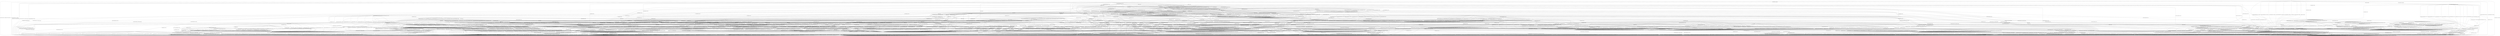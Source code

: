 digraph g {

	s0 [shape="circle" label="s0"];
	s1 [shape="circle" label="s1"];
	s2 [shape="circle" label="s2"];
	s3 [shape="circle" label="s3"];
	s4 [shape="circle" label="s4"];
	s5 [shape="circle" label="s5"];
	s6 [shape="circle" label="s6"];
	s7 [shape="circle" label="s7"];
	s8 [shape="circle" label="s8"];
	s9 [shape="circle" label="s9"];
	s10 [shape="circle" label="s10"];
	s11 [shape="circle" label="s11"];
	s12 [shape="circle" label="s12"];
	s13 [shape="circle" label="s13"];
	s14 [shape="circle" label="s14"];
	s15 [shape="circle" label="s15"];
	s16 [shape="circle" label="s16"];
	s17 [shape="circle" label="s17"];
	s18 [shape="circle" label="s18"];
	s19 [shape="circle" label="s19"];
	s20 [shape="circle" label="s20"];
	s21 [shape="circle" label="s21"];
	s22 [shape="circle" label="s22"];
	s23 [shape="circle" label="s23"];
	s24 [shape="circle" label="s24"];
	s25 [shape="circle" label="s25"];
	s26 [shape="circle" label="s26"];
	s27 [shape="circle" label="s27"];
	s28 [shape="circle" label="s28"];
	s29 [shape="circle" label="s29"];
	s30 [shape="circle" label="s30"];
	s31 [shape="circle" label="s31"];
	s32 [shape="circle" label="s32"];
	s33 [shape="circle" label="s33"];
	s34 [shape="circle" label="s34"];
	s35 [shape="circle" label="s35"];
	s36 [shape="circle" label="s36"];
	s37 [shape="circle" label="s37"];
	s38 [shape="circle" label="s38"];
	s39 [shape="circle" label="s39"];
	s40 [shape="circle" label="s40"];
	s41 [shape="circle" label="s41"];
	s42 [shape="circle" label="s42"];
	s43 [shape="circle" label="s43"];
	s44 [shape="circle" label="s44"];
	s45 [shape="circle" label="s45"];
	s46 [shape="circle" label="s46"];
	s47 [shape="circle" label="s47"];
	s48 [shape="circle" label="s48"];
	s49 [shape="circle" label="s49"];
	s50 [shape="circle" label="s50"];
	s51 [shape="circle" label="s51"];
	s52 [shape="circle" label="s52"];
	s53 [shape="circle" label="s53"];
	s54 [shape="circle" label="s54"];
	s55 [shape="circle" label="s55"];
	s56 [shape="circle" label="s56"];
	s57 [shape="circle" label="s57"];
	s58 [shape="circle" label="s58"];
	s59 [shape="circle" label="s59"];
	s60 [shape="circle" label="s60"];
	s61 [shape="circle" label="s61"];
	s62 [shape="circle" label="s62"];
	s63 [shape="circle" label="s63"];
	s64 [shape="circle" label="s64"];
	s65 [shape="circle" label="s65"];
	s66 [shape="circle" label="s66"];
	s67 [shape="circle" label="s67"];
	s68 [shape="circle" label="s68"];
	s69 [shape="circle" label="s69"];
	s70 [shape="circle" label="s70"];
	s71 [shape="circle" label="s71"];
	s72 [shape="circle" label="s72"];
	s73 [shape="circle" label="s73"];
	s74 [shape="circle" label="s74"];
	s75 [shape="circle" label="s75"];
	s76 [shape="circle" label="s76"];
	s77 [shape="circle" label="s77"];
	s78 [shape="circle" label="s78"];
	s79 [shape="circle" label="s79"];
	s80 [shape="circle" label="s80"];
	s81 [shape="circle" label="s81"];
	s82 [shape="circle" label="s82"];
	s83 [shape="circle" label="s83"];
	s84 [shape="circle" label="s84"];
	s85 [shape="circle" label="s85"];
	s86 [shape="circle" label="s86"];
	s87 [shape="circle" label="s87"];
	s88 [shape="circle" label="s88"];
	s89 [shape="circle" label="s89"];
	s90 [shape="circle" label="s90"];
	s91 [shape="circle" label="s91"];
	s92 [shape="circle" label="s92"];
	s93 [shape="circle" label="s93"];
	s94 [shape="circle" label="s94"];
	s95 [shape="circle" label="s95"];
	s96 [shape="circle" label="s96"];
	s97 [shape="circle" label="s97"];
	s98 [shape="circle" label="s98"];
	s99 [shape="circle" label="s99"];
	s100 [shape="circle" label="s100"];
	s101 [shape="circle" label="s101"];
	s102 [shape="circle" label="s102"];
	s103 [shape="circle" label="s103"];
	s104 [shape="circle" label="s104"];
	s105 [shape="circle" label="s105"];
	s106 [shape="circle" label="s106"];
	s107 [shape="circle" label="s107"];
	s108 [shape="circle" label="s108"];
	s109 [shape="circle" label="s109"];
	s110 [shape="circle" label="s110"];
	s111 [shape="circle" label="s111"];
	s112 [shape="circle" label="s112"];
	s113 [shape="circle" label="s113"];
	s114 [shape="circle" label="s114"];
	s115 [shape="circle" label="s115"];
	s116 [shape="circle" label="s116"];
	s117 [shape="circle" label="s117"];
	s118 [shape="circle" label="s118"];
	s119 [shape="circle" label="s119"];
	s120 [shape="circle" label="s120"];
	s121 [shape="circle" label="s121"];
	s122 [shape="circle" label="s122"];
	s123 [shape="circle" label="s123"];
	s124 [shape="circle" label="s124"];
	s125 [shape="circle" label="s125"];
	s126 [shape="circle" label="s126"];
	s127 [shape="circle" label="s127"];
	s128 [shape="circle" label="s128"];
	s0 -> s2 [label="HELLO_VERIFY_REQUEST / CLIENT_HELLO+"];
	s0 -> s7 [label="ECDH_SERVER_HELLO / CLIENT_HELLO"];
	s0 -> s1 [label="ECDH_SERVER_KEY_EXCHANGE / CLIENT_HELLO"];
	s0 -> s1 [label="RSA_SIGN_CERTIFICATE_REQUEST / CLIENT_HELLO"];
	s0 -> s1 [label="RSA_FIXED_ECDH_CERTIFICATE_REQUEST / CLIENT_HELLO"];
	s0 -> s1 [label="RSA_FIXED_DH_CERTIFICATE_REQUEST / CLIENT_HELLO"];
	s0 -> s1 [label="DSS_SIGN_CERTIFICATE_REQUEST / CLIENT_HELLO"];
	s0 -> s1 [label="DSS_FIXED_DH_CERTIFICATE_REQUEST / CLIENT_HELLO"];
	s0 -> s1 [label="ECDSA_SIGN_CERTIFICATE_REQUEST / CLIENT_HELLO"];
	s0 -> s1 [label="SERVER_HELLO_DONE / CLIENT_HELLO"];
	s0 -> s4 [label="CHANGE_CIPHER_SPEC / CLIENT_HELLO"];
	s0 -> s1 [label="FINISHED / CLIENT_HELLO"];
	s0 -> s2 [label="APPLICATION / CLIENT_HELLO"];
	s0 -> s1 [label="CERTIFICATE / CLIENT_HELLO"];
	s0 -> s5 [label="EMPTY_CERTIFICATE / CLIENT_HELLO"];
	s0 -> s3 [label="Alert(WARNING,CLOSE_NOTIFY) / CLIENT_HELLO|Alert(WARNING,CLOSE_NOTIFY)"];
	s0 -> s3 [label="Alert(FATAL,UNEXPECTED_MESSAGE) / CLIENT_HELLO"];
	s1 -> s1 [label="HELLO_VERIFY_REQUEST / TIMEOUT"];
	s1 -> s1 [label="ECDH_SERVER_HELLO / TIMEOUT"];
	s1 -> s1 [label="ECDH_SERVER_KEY_EXCHANGE / TIMEOUT"];
	s1 -> s1 [label="RSA_SIGN_CERTIFICATE_REQUEST / TIMEOUT"];
	s1 -> s1 [label="RSA_FIXED_ECDH_CERTIFICATE_REQUEST / TIMEOUT"];
	s1 -> s1 [label="RSA_FIXED_DH_CERTIFICATE_REQUEST / TIMEOUT"];
	s1 -> s1 [label="DSS_SIGN_CERTIFICATE_REQUEST / TIMEOUT"];
	s1 -> s1 [label="DSS_FIXED_DH_CERTIFICATE_REQUEST / TIMEOUT"];
	s1 -> s1 [label="ECDSA_SIGN_CERTIFICATE_REQUEST / TIMEOUT"];
	s1 -> s1 [label="SERVER_HELLO_DONE / TIMEOUT"];
	s1 -> s4 [label="CHANGE_CIPHER_SPEC / TIMEOUT"];
	s1 -> s1 [label="FINISHED / TIMEOUT"];
	s1 -> s1 [label="APPLICATION / TIMEOUT"];
	s1 -> s1 [label="CERTIFICATE / TIMEOUT"];
	s1 -> s1 [label="EMPTY_CERTIFICATE / TIMEOUT"];
	s1 -> s3 [label="Alert(WARNING,CLOSE_NOTIFY) / Alert(WARNING,CLOSE_NOTIFY)"];
	s1 -> s3 [label="Alert(FATAL,UNEXPECTED_MESSAGE) / TIMEOUT"];
	s2 -> s2 [label="HELLO_VERIFY_REQUEST / CLIENT_HELLO"];
	s2 -> s89 [label="ECDH_SERVER_HELLO / TIMEOUT"];
	s2 -> s1 [label="ECDH_SERVER_KEY_EXCHANGE / TIMEOUT"];
	s2 -> s1 [label="RSA_SIGN_CERTIFICATE_REQUEST / TIMEOUT"];
	s2 -> s1 [label="RSA_FIXED_ECDH_CERTIFICATE_REQUEST / TIMEOUT"];
	s2 -> s1 [label="RSA_FIXED_DH_CERTIFICATE_REQUEST / TIMEOUT"];
	s2 -> s1 [label="DSS_SIGN_CERTIFICATE_REQUEST / TIMEOUT"];
	s2 -> s1 [label="DSS_FIXED_DH_CERTIFICATE_REQUEST / TIMEOUT"];
	s2 -> s1 [label="ECDSA_SIGN_CERTIFICATE_REQUEST / TIMEOUT"];
	s2 -> s1 [label="SERVER_HELLO_DONE / TIMEOUT"];
	s2 -> s4 [label="CHANGE_CIPHER_SPEC / TIMEOUT"];
	s2 -> s1 [label="FINISHED / TIMEOUT"];
	s2 -> s2 [label="APPLICATION / TIMEOUT"];
	s2 -> s1 [label="CERTIFICATE / TIMEOUT"];
	s2 -> s5 [label="EMPTY_CERTIFICATE / TIMEOUT"];
	s2 -> s3 [label="Alert(WARNING,CLOSE_NOTIFY) / Alert(WARNING,CLOSE_NOTIFY)"];
	s2 -> s3 [label="Alert(FATAL,UNEXPECTED_MESSAGE) / TIMEOUT"];
	s3 -> s3 [label="HELLO_VERIFY_REQUEST / SOCKET_CLOSED"];
	s3 -> s3 [label="ECDH_SERVER_HELLO / SOCKET_CLOSED"];
	s3 -> s3 [label="ECDH_SERVER_KEY_EXCHANGE / SOCKET_CLOSED"];
	s3 -> s3 [label="RSA_SIGN_CERTIFICATE_REQUEST / SOCKET_CLOSED"];
	s3 -> s3 [label="RSA_FIXED_ECDH_CERTIFICATE_REQUEST / SOCKET_CLOSED"];
	s3 -> s3 [label="RSA_FIXED_DH_CERTIFICATE_REQUEST / SOCKET_CLOSED"];
	s3 -> s3 [label="DSS_SIGN_CERTIFICATE_REQUEST / SOCKET_CLOSED"];
	s3 -> s3 [label="DSS_FIXED_DH_CERTIFICATE_REQUEST / SOCKET_CLOSED"];
	s3 -> s3 [label="ECDSA_SIGN_CERTIFICATE_REQUEST / SOCKET_CLOSED"];
	s3 -> s3 [label="SERVER_HELLO_DONE / SOCKET_CLOSED"];
	s3 -> s3 [label="CHANGE_CIPHER_SPEC / SOCKET_CLOSED"];
	s3 -> s3 [label="FINISHED / SOCKET_CLOSED"];
	s3 -> s3 [label="APPLICATION / SOCKET_CLOSED"];
	s3 -> s3 [label="CERTIFICATE / SOCKET_CLOSED"];
	s3 -> s3 [label="EMPTY_CERTIFICATE / SOCKET_CLOSED"];
	s3 -> s3 [label="Alert(WARNING,CLOSE_NOTIFY) / SOCKET_CLOSED"];
	s3 -> s3 [label="Alert(FATAL,UNEXPECTED_MESSAGE) / SOCKET_CLOSED"];
	s4 -> s4 [label="HELLO_VERIFY_REQUEST / TIMEOUT"];
	s4 -> s4 [label="ECDH_SERVER_HELLO / TIMEOUT"];
	s4 -> s4 [label="ECDH_SERVER_KEY_EXCHANGE / TIMEOUT"];
	s4 -> s4 [label="RSA_SIGN_CERTIFICATE_REQUEST / TIMEOUT"];
	s4 -> s4 [label="RSA_FIXED_ECDH_CERTIFICATE_REQUEST / TIMEOUT"];
	s4 -> s4 [label="RSA_FIXED_DH_CERTIFICATE_REQUEST / TIMEOUT"];
	s4 -> s4 [label="DSS_SIGN_CERTIFICATE_REQUEST / TIMEOUT"];
	s4 -> s4 [label="DSS_FIXED_DH_CERTIFICATE_REQUEST / TIMEOUT"];
	s4 -> s4 [label="ECDSA_SIGN_CERTIFICATE_REQUEST / TIMEOUT"];
	s4 -> s4 [label="SERVER_HELLO_DONE / TIMEOUT"];
	s4 -> s4 [label="CHANGE_CIPHER_SPEC / TIMEOUT"];
	s4 -> s4 [label="FINISHED / TIMEOUT"];
	s4 -> s4 [label="APPLICATION / TIMEOUT"];
	s4 -> s4 [label="CERTIFICATE / TIMEOUT"];
	s4 -> s4 [label="EMPTY_CERTIFICATE / TIMEOUT"];
	s4 -> s4 [label="Alert(WARNING,CLOSE_NOTIFY) / TIMEOUT"];
	s4 -> s4 [label="Alert(FATAL,UNEXPECTED_MESSAGE) / TIMEOUT"];
	s5 -> s5 [label="HELLO_VERIFY_REQUEST / TIMEOUT"];
	s5 -> s22 [label="ECDH_SERVER_HELLO / TIMEOUT"];
	s5 -> s16 [label="ECDH_SERVER_KEY_EXCHANGE / TIMEOUT"];
	s5 -> s13 [label="RSA_SIGN_CERTIFICATE_REQUEST / TIMEOUT"];
	s5 -> s13 [label="RSA_FIXED_ECDH_CERTIFICATE_REQUEST / TIMEOUT"];
	s5 -> s13 [label="RSA_FIXED_DH_CERTIFICATE_REQUEST / TIMEOUT"];
	s5 -> s13 [label="DSS_SIGN_CERTIFICATE_REQUEST / TIMEOUT"];
	s5 -> s13 [label="DSS_FIXED_DH_CERTIFICATE_REQUEST / TIMEOUT"];
	s5 -> s13 [label="ECDSA_SIGN_CERTIFICATE_REQUEST / TIMEOUT"];
	s5 -> s5 [label="SERVER_HELLO_DONE / TIMEOUT"];
	s5 -> s6 [label="CHANGE_CIPHER_SPEC / TIMEOUT"];
	s5 -> s5 [label="FINISHED / TIMEOUT"];
	s5 -> s5 [label="APPLICATION / TIMEOUT"];
	s5 -> s1 [label="CERTIFICATE / TIMEOUT"];
	s5 -> s1 [label="EMPTY_CERTIFICATE / TIMEOUT"];
	s5 -> s3 [label="Alert(WARNING,CLOSE_NOTIFY) / Alert(WARNING,CLOSE_NOTIFY)"];
	s5 -> s3 [label="Alert(FATAL,UNEXPECTED_MESSAGE) / TIMEOUT"];
	s6 -> s3 [label="HELLO_VERIFY_REQUEST / Alert(FATAL,UNEXPECTED_MESSAGE)"];
	s6 -> s3 [label="ECDH_SERVER_HELLO / Alert(FATAL,UNEXPECTED_MESSAGE)"];
	s6 -> s3 [label="ECDH_SERVER_KEY_EXCHANGE / Alert(FATAL,UNEXPECTED_MESSAGE)"];
	s6 -> s3 [label="RSA_SIGN_CERTIFICATE_REQUEST / Alert(FATAL,UNEXPECTED_MESSAGE)"];
	s6 -> s3 [label="RSA_FIXED_ECDH_CERTIFICATE_REQUEST / Alert(FATAL,UNEXPECTED_MESSAGE)"];
	s6 -> s3 [label="RSA_FIXED_DH_CERTIFICATE_REQUEST / Alert(FATAL,UNEXPECTED_MESSAGE)"];
	s6 -> s3 [label="DSS_SIGN_CERTIFICATE_REQUEST / Alert(FATAL,UNEXPECTED_MESSAGE)"];
	s6 -> s3 [label="DSS_FIXED_DH_CERTIFICATE_REQUEST / Alert(FATAL,UNEXPECTED_MESSAGE)"];
	s6 -> s3 [label="ECDSA_SIGN_CERTIFICATE_REQUEST / Alert(FATAL,UNEXPECTED_MESSAGE)"];
	s6 -> s3 [label="SERVER_HELLO_DONE / Alert(FATAL,UNEXPECTED_MESSAGE)"];
	s6 -> s4 [label="CHANGE_CIPHER_SPEC / TIMEOUT"];
	s6 -> s3 [label="FINISHED / Alert(FATAL,UNEXPECTED_MESSAGE)"];
	s6 -> s6 [label="APPLICATION / TIMEOUT"];
	s6 -> s3 [label="CERTIFICATE / Alert(FATAL,UNEXPECTED_MESSAGE)"];
	s6 -> s3 [label="EMPTY_CERTIFICATE / Alert(FATAL,UNEXPECTED_MESSAGE)"];
	s6 -> s6 [label="Alert(WARNING,CLOSE_NOTIFY) / TIMEOUT"];
	s6 -> s6 [label="Alert(FATAL,UNEXPECTED_MESSAGE) / TIMEOUT"];
	s7 -> s49 [label="HELLO_VERIFY_REQUEST / TIMEOUT"];
	s7 -> s39 [label="ECDH_SERVER_HELLO / TIMEOUT"];
	s7 -> s9 [label="ECDH_SERVER_KEY_EXCHANGE / TIMEOUT"];
	s7 -> s88 [label="RSA_SIGN_CERTIFICATE_REQUEST / TIMEOUT"];
	s7 -> s14 [label="RSA_FIXED_ECDH_CERTIFICATE_REQUEST / TIMEOUT"];
	s7 -> s88 [label="RSA_FIXED_DH_CERTIFICATE_REQUEST / TIMEOUT"];
	s7 -> s88 [label="DSS_SIGN_CERTIFICATE_REQUEST / TIMEOUT"];
	s7 -> s69 [label="DSS_FIXED_DH_CERTIFICATE_REQUEST / TIMEOUT"];
	s7 -> s88 [label="ECDSA_SIGN_CERTIFICATE_REQUEST / TIMEOUT"];
	s7 -> s3 [label="SERVER_HELLO_DONE / Alert(FATAL,INTERNAL_ERROR)"];
	s7 -> s6 [label="CHANGE_CIPHER_SPEC / TIMEOUT"];
	s7 -> s12 [label="FINISHED / TIMEOUT"];
	s7 -> s89 [label="APPLICATION / TIMEOUT"];
	s7 -> s90 [label="CERTIFICATE / TIMEOUT"];
	s7 -> s8 [label="EMPTY_CERTIFICATE / TIMEOUT"];
	s7 -> s3 [label="Alert(WARNING,CLOSE_NOTIFY) / Alert(WARNING,CLOSE_NOTIFY)"];
	s7 -> s3 [label="Alert(FATAL,UNEXPECTED_MESSAGE) / TIMEOUT"];
	s8 -> s8 [label="HELLO_VERIFY_REQUEST / TIMEOUT"];
	s8 -> s24 [label="ECDH_SERVER_HELLO / TIMEOUT"];
	s8 -> s8 [label="ECDH_SERVER_KEY_EXCHANGE / TIMEOUT"];
	s8 -> s23 [label="RSA_SIGN_CERTIFICATE_REQUEST / TIMEOUT"];
	s8 -> s23 [label="RSA_FIXED_ECDH_CERTIFICATE_REQUEST / TIMEOUT"];
	s8 -> s23 [label="RSA_FIXED_DH_CERTIFICATE_REQUEST / TIMEOUT"];
	s8 -> s23 [label="DSS_SIGN_CERTIFICATE_REQUEST / TIMEOUT"];
	s8 -> s23 [label="DSS_FIXED_DH_CERTIFICATE_REQUEST / TIMEOUT"];
	s8 -> s23 [label="ECDSA_SIGN_CERTIFICATE_REQUEST / TIMEOUT"];
	s8 -> s3 [label="SERVER_HELLO_DONE / Alert(FATAL,BAD_CERTIFICATE)"];
	s8 -> s10 [label="CHANGE_CIPHER_SPEC / TIMEOUT"];
	s8 -> s8 [label="FINISHED / TIMEOUT"];
	s8 -> s8 [label="APPLICATION / TIMEOUT"];
	s8 -> s24 [label="CERTIFICATE / TIMEOUT"];
	s8 -> s24 [label="EMPTY_CERTIFICATE / TIMEOUT"];
	s8 -> s3 [label="Alert(WARNING,CLOSE_NOTIFY) / Alert(WARNING,CLOSE_NOTIFY)"];
	s8 -> s3 [label="Alert(FATAL,UNEXPECTED_MESSAGE) / TIMEOUT"];
	s9 -> s9 [label="HELLO_VERIFY_REQUEST / TIMEOUT"];
	s9 -> s19 [label="ECDH_SERVER_HELLO / TIMEOUT"];
	s9 -> s19 [label="ECDH_SERVER_KEY_EXCHANGE / TIMEOUT"];
	s9 -> s25 [label="RSA_SIGN_CERTIFICATE_REQUEST / TIMEOUT"];
	s9 -> s25 [label="RSA_FIXED_ECDH_CERTIFICATE_REQUEST / TIMEOUT"];
	s9 -> s25 [label="RSA_FIXED_DH_CERTIFICATE_REQUEST / TIMEOUT"];
	s9 -> s25 [label="DSS_SIGN_CERTIFICATE_REQUEST / TIMEOUT"];
	s9 -> s25 [label="DSS_FIXED_DH_CERTIFICATE_REQUEST / TIMEOUT"];
	s9 -> s25 [label="ECDSA_SIGN_CERTIFICATE_REQUEST / TIMEOUT"];
	s9 -> s3 [label="SERVER_HELLO_DONE / Alert(FATAL,HANDSHAKE_FAILURE)"];
	s9 -> s11 [label="CHANGE_CIPHER_SPEC / TIMEOUT"];
	s9 -> s9 [label="FINISHED / TIMEOUT"];
	s9 -> s9 [label="APPLICATION / TIMEOUT"];
	s9 -> s81 [label="CERTIFICATE / TIMEOUT"];
	s9 -> s81 [label="EMPTY_CERTIFICATE / TIMEOUT"];
	s9 -> s3 [label="Alert(WARNING,CLOSE_NOTIFY) / Alert(WARNING,CLOSE_NOTIFY)"];
	s9 -> s3 [label="Alert(FATAL,UNEXPECTED_MESSAGE) / TIMEOUT"];
	s10 -> s3 [label="HELLO_VERIFY_REQUEST / Alert(FATAL,BAD_CERTIFICATE)"];
	s10 -> s3 [label="ECDH_SERVER_HELLO / Alert(FATAL,BAD_CERTIFICATE)"];
	s10 -> s3 [label="ECDH_SERVER_KEY_EXCHANGE / Alert(FATAL,BAD_CERTIFICATE)"];
	s10 -> s3 [label="RSA_SIGN_CERTIFICATE_REQUEST / Alert(FATAL,BAD_CERTIFICATE)"];
	s10 -> s3 [label="RSA_FIXED_ECDH_CERTIFICATE_REQUEST / Alert(FATAL,BAD_CERTIFICATE)"];
	s10 -> s3 [label="RSA_FIXED_DH_CERTIFICATE_REQUEST / Alert(FATAL,BAD_CERTIFICATE)"];
	s10 -> s3 [label="DSS_SIGN_CERTIFICATE_REQUEST / Alert(FATAL,BAD_CERTIFICATE)"];
	s10 -> s3 [label="DSS_FIXED_DH_CERTIFICATE_REQUEST / Alert(FATAL,BAD_CERTIFICATE)"];
	s10 -> s3 [label="ECDSA_SIGN_CERTIFICATE_REQUEST / Alert(FATAL,BAD_CERTIFICATE)"];
	s10 -> s3 [label="SERVER_HELLO_DONE / Alert(FATAL,BAD_CERTIFICATE)"];
	s10 -> s4 [label="CHANGE_CIPHER_SPEC / TIMEOUT"];
	s10 -> s3 [label="FINISHED / Alert(FATAL,BAD_CERTIFICATE)"];
	s10 -> s10 [label="APPLICATION / TIMEOUT"];
	s10 -> s3 [label="CERTIFICATE / Alert(FATAL,BAD_CERTIFICATE)"];
	s10 -> s3 [label="EMPTY_CERTIFICATE / Alert(FATAL,BAD_CERTIFICATE)"];
	s10 -> s10 [label="Alert(WARNING,CLOSE_NOTIFY) / TIMEOUT"];
	s10 -> s10 [label="Alert(FATAL,UNEXPECTED_MESSAGE) / TIMEOUT"];
	s11 -> s3 [label="HELLO_VERIFY_REQUEST / Alert(FATAL,HANDSHAKE_FAILURE)"];
	s11 -> s3 [label="ECDH_SERVER_HELLO / Alert(FATAL,HANDSHAKE_FAILURE)"];
	s11 -> s3 [label="ECDH_SERVER_KEY_EXCHANGE / Alert(FATAL,HANDSHAKE_FAILURE)"];
	s11 -> s3 [label="RSA_SIGN_CERTIFICATE_REQUEST / Alert(FATAL,HANDSHAKE_FAILURE)"];
	s11 -> s3 [label="RSA_FIXED_ECDH_CERTIFICATE_REQUEST / Alert(FATAL,HANDSHAKE_FAILURE)"];
	s11 -> s3 [label="RSA_FIXED_DH_CERTIFICATE_REQUEST / Alert(FATAL,HANDSHAKE_FAILURE)"];
	s11 -> s3 [label="DSS_SIGN_CERTIFICATE_REQUEST / Alert(FATAL,HANDSHAKE_FAILURE)"];
	s11 -> s3 [label="DSS_FIXED_DH_CERTIFICATE_REQUEST / Alert(FATAL,HANDSHAKE_FAILURE)"];
	s11 -> s3 [label="ECDSA_SIGN_CERTIFICATE_REQUEST / Alert(FATAL,HANDSHAKE_FAILURE)"];
	s11 -> s3 [label="SERVER_HELLO_DONE / Alert(FATAL,HANDSHAKE_FAILURE)"];
	s11 -> s4 [label="CHANGE_CIPHER_SPEC / TIMEOUT"];
	s11 -> s3 [label="FINISHED / Alert(FATAL,HANDSHAKE_FAILURE)"];
	s11 -> s11 [label="APPLICATION / TIMEOUT"];
	s11 -> s3 [label="CERTIFICATE / Alert(FATAL,HANDSHAKE_FAILURE)"];
	s11 -> s3 [label="EMPTY_CERTIFICATE / Alert(FATAL,HANDSHAKE_FAILURE)"];
	s11 -> s11 [label="Alert(WARNING,CLOSE_NOTIFY) / TIMEOUT"];
	s11 -> s11 [label="Alert(FATAL,UNEXPECTED_MESSAGE) / TIMEOUT"];
	s12 -> s72 [label="HELLO_VERIFY_REQUEST / TIMEOUT"];
	s12 -> s20 [label="ECDH_SERVER_HELLO / TIMEOUT"];
	s12 -> s21 [label="ECDH_SERVER_KEY_EXCHANGE / TIMEOUT"];
	s12 -> s52 [label="RSA_SIGN_CERTIFICATE_REQUEST / TIMEOUT"];
	s12 -> s52 [label="RSA_FIXED_ECDH_CERTIFICATE_REQUEST / TIMEOUT"];
	s12 -> s52 [label="RSA_FIXED_DH_CERTIFICATE_REQUEST / TIMEOUT"];
	s12 -> s52 [label="DSS_SIGN_CERTIFICATE_REQUEST / TIMEOUT"];
	s12 -> s52 [label="DSS_FIXED_DH_CERTIFICATE_REQUEST / TIMEOUT"];
	s12 -> s52 [label="ECDSA_SIGN_CERTIFICATE_REQUEST / TIMEOUT"];
	s12 -> s3 [label="SERVER_HELLO_DONE / Alert(FATAL,UNEXPECTED_MESSAGE)"];
	s12 -> s6 [label="CHANGE_CIPHER_SPEC / TIMEOUT"];
	s12 -> s20 [label="FINISHED / TIMEOUT"];
	s12 -> s12 [label="APPLICATION / TIMEOUT"];
	s12 -> s38 [label="CERTIFICATE / TIMEOUT"];
	s12 -> s38 [label="EMPTY_CERTIFICATE / TIMEOUT"];
	s12 -> s3 [label="Alert(WARNING,CLOSE_NOTIFY) / Alert(WARNING,CLOSE_NOTIFY)"];
	s12 -> s3 [label="Alert(FATAL,UNEXPECTED_MESSAGE) / TIMEOUT"];
	s13 -> s13 [label="HELLO_VERIFY_REQUEST / TIMEOUT"];
	s13 -> s51 [label="ECDH_SERVER_HELLO / TIMEOUT"];
	s13 -> s128 [label="ECDH_SERVER_KEY_EXCHANGE / TIMEOUT"];
	s13 -> s1 [label="RSA_SIGN_CERTIFICATE_REQUEST / TIMEOUT"];
	s13 -> s1 [label="RSA_FIXED_ECDH_CERTIFICATE_REQUEST / TIMEOUT"];
	s13 -> s1 [label="RSA_FIXED_DH_CERTIFICATE_REQUEST / TIMEOUT"];
	s13 -> s1 [label="DSS_SIGN_CERTIFICATE_REQUEST / TIMEOUT"];
	s13 -> s1 [label="DSS_FIXED_DH_CERTIFICATE_REQUEST / TIMEOUT"];
	s13 -> s1 [label="ECDSA_SIGN_CERTIFICATE_REQUEST / TIMEOUT"];
	s13 -> s26 [label="SERVER_HELLO_DONE / TIMEOUT"];
	s13 -> s6 [label="CHANGE_CIPHER_SPEC / TIMEOUT"];
	s13 -> s13 [label="FINISHED / TIMEOUT"];
	s13 -> s13 [label="APPLICATION / TIMEOUT"];
	s13 -> s1 [label="CERTIFICATE / TIMEOUT"];
	s13 -> s1 [label="EMPTY_CERTIFICATE / TIMEOUT"];
	s13 -> s3 [label="Alert(WARNING,CLOSE_NOTIFY) / Alert(WARNING,CLOSE_NOTIFY)"];
	s13 -> s3 [label="Alert(FATAL,UNEXPECTED_MESSAGE) / TIMEOUT"];
	s14 -> s61 [label="HELLO_VERIFY_REQUEST / TIMEOUT"];
	s14 -> s42 [label="ECDH_SERVER_HELLO / TIMEOUT"];
	s14 -> s25 [label="ECDH_SERVER_KEY_EXCHANGE / TIMEOUT"];
	s14 -> s15 [label="RSA_SIGN_CERTIFICATE_REQUEST / TIMEOUT"];
	s14 -> s53 [label="RSA_FIXED_ECDH_CERTIFICATE_REQUEST / TIMEOUT"];
	s14 -> s53 [label="RSA_FIXED_DH_CERTIFICATE_REQUEST / TIMEOUT"];
	s14 -> s53 [label="DSS_SIGN_CERTIFICATE_REQUEST / TIMEOUT"];
	s14 -> s45 [label="DSS_FIXED_DH_CERTIFICATE_REQUEST / TIMEOUT"];
	s14 -> s53 [label="ECDSA_SIGN_CERTIFICATE_REQUEST / TIMEOUT"];
	s14 -> s3 [label="SERVER_HELLO_DONE / TIMEOUT"];
	s14 -> s6 [label="CHANGE_CIPHER_SPEC / TIMEOUT"];
	s14 -> s52 [label="FINISHED / TIMEOUT"];
	s14 -> s69 [label="APPLICATION / TIMEOUT"];
	s14 -> s70 [label="CERTIFICATE / TIMEOUT"];
	s14 -> s23 [label="EMPTY_CERTIFICATE / TIMEOUT"];
	s14 -> s3 [label="Alert(WARNING,CLOSE_NOTIFY) / Alert(WARNING,CLOSE_NOTIFY)"];
	s14 -> s3 [label="Alert(FATAL,UNEXPECTED_MESSAGE) / TIMEOUT"];
	s15 -> s20 [label="HELLO_VERIFY_REQUEST / TIMEOUT"];
	s15 -> s42 [label="ECDH_SERVER_HELLO / TIMEOUT"];
	s15 -> s19 [label="ECDH_SERVER_KEY_EXCHANGE / TIMEOUT"];
	s15 -> s53 [label="RSA_SIGN_CERTIFICATE_REQUEST / TIMEOUT"];
	s15 -> s53 [label="RSA_FIXED_ECDH_CERTIFICATE_REQUEST / TIMEOUT"];
	s15 -> s53 [label="RSA_FIXED_DH_CERTIFICATE_REQUEST / TIMEOUT"];
	s15 -> s53 [label="DSS_SIGN_CERTIFICATE_REQUEST / TIMEOUT"];
	s15 -> s53 [label="DSS_FIXED_DH_CERTIFICATE_REQUEST / TIMEOUT"];
	s15 -> s53 [label="ECDSA_SIGN_CERTIFICATE_REQUEST / TIMEOUT"];
	s15 -> s17 [label="SERVER_HELLO_DONE / TIMEOUT"];
	s15 -> s6 [label="CHANGE_CIPHER_SPEC / TIMEOUT"];
	s15 -> s20 [label="FINISHED / TIMEOUT"];
	s15 -> s53 [label="APPLICATION / TIMEOUT"];
	s15 -> s27 [label="CERTIFICATE / TIMEOUT"];
	s15 -> s24 [label="EMPTY_CERTIFICATE / TIMEOUT"];
	s15 -> s3 [label="Alert(WARNING,CLOSE_NOTIFY) / Alert(WARNING,CLOSE_NOTIFY)"];
	s15 -> s3 [label="Alert(FATAL,UNEXPECTED_MESSAGE) / TIMEOUT"];
	s16 -> s16 [label="HELLO_VERIFY_REQUEST / TIMEOUT"];
	s16 -> s86 [label="ECDH_SERVER_HELLO / TIMEOUT"];
	s16 -> s1 [label="ECDH_SERVER_KEY_EXCHANGE / TIMEOUT"];
	s16 -> s128 [label="RSA_SIGN_CERTIFICATE_REQUEST / TIMEOUT"];
	s16 -> s128 [label="RSA_FIXED_ECDH_CERTIFICATE_REQUEST / TIMEOUT"];
	s16 -> s128 [label="RSA_FIXED_DH_CERTIFICATE_REQUEST / TIMEOUT"];
	s16 -> s128 [label="DSS_SIGN_CERTIFICATE_REQUEST / TIMEOUT"];
	s16 -> s128 [label="DSS_FIXED_DH_CERTIFICATE_REQUEST / TIMEOUT"];
	s16 -> s128 [label="ECDSA_SIGN_CERTIFICATE_REQUEST / TIMEOUT"];
	s16 -> s16 [label="SERVER_HELLO_DONE / TIMEOUT"];
	s16 -> s6 [label="CHANGE_CIPHER_SPEC / TIMEOUT"];
	s16 -> s16 [label="FINISHED / TIMEOUT"];
	s16 -> s16 [label="APPLICATION / TIMEOUT"];
	s16 -> s1 [label="CERTIFICATE / TIMEOUT"];
	s16 -> s1 [label="EMPTY_CERTIFICATE / TIMEOUT"];
	s16 -> s3 [label="Alert(WARNING,CLOSE_NOTIFY) / Alert(WARNING,CLOSE_NOTIFY)"];
	s16 -> s3 [label="Alert(FATAL,UNEXPECTED_MESSAGE) / TIMEOUT"];
	s17 -> s17 [label="HELLO_VERIFY_REQUEST / TIMEOUT"];
	s17 -> s17 [label="ECDH_SERVER_HELLO / TIMEOUT"];
	s17 -> s17 [label="ECDH_SERVER_KEY_EXCHANGE / TIMEOUT"];
	s17 -> s17 [label="RSA_SIGN_CERTIFICATE_REQUEST / TIMEOUT"];
	s17 -> s17 [label="RSA_FIXED_ECDH_CERTIFICATE_REQUEST / TIMEOUT"];
	s17 -> s17 [label="RSA_FIXED_DH_CERTIFICATE_REQUEST / TIMEOUT"];
	s17 -> s17 [label="DSS_SIGN_CERTIFICATE_REQUEST / TIMEOUT"];
	s17 -> s17 [label="DSS_FIXED_DH_CERTIFICATE_REQUEST / TIMEOUT"];
	s17 -> s17 [label="ECDSA_SIGN_CERTIFICATE_REQUEST / TIMEOUT"];
	s17 -> s17 [label="SERVER_HELLO_DONE / TIMEOUT"];
	s17 -> s18 [label="CHANGE_CIPHER_SPEC / TIMEOUT"];
	s17 -> s17 [label="FINISHED / TIMEOUT"];
	s17 -> s17 [label="APPLICATION / TIMEOUT"];
	s17 -> s17 [label="CERTIFICATE / TIMEOUT"];
	s17 -> s17 [label="EMPTY_CERTIFICATE / TIMEOUT"];
	s17 -> s3 [label="Alert(WARNING,CLOSE_NOTIFY) / Alert(WARNING,CLOSE_NOTIFY)"];
	s17 -> s3 [label="Alert(FATAL,UNEXPECTED_MESSAGE) / TIMEOUT"];
	s18 -> s3 [label="HELLO_VERIFY_REQUEST / TIMEOUT"];
	s18 -> s3 [label="ECDH_SERVER_HELLO / TIMEOUT"];
	s18 -> s3 [label="ECDH_SERVER_KEY_EXCHANGE / TIMEOUT"];
	s18 -> s3 [label="RSA_SIGN_CERTIFICATE_REQUEST / TIMEOUT"];
	s18 -> s3 [label="RSA_FIXED_ECDH_CERTIFICATE_REQUEST / TIMEOUT"];
	s18 -> s3 [label="RSA_FIXED_DH_CERTIFICATE_REQUEST / TIMEOUT"];
	s18 -> s3 [label="DSS_SIGN_CERTIFICATE_REQUEST / TIMEOUT"];
	s18 -> s3 [label="DSS_FIXED_DH_CERTIFICATE_REQUEST / TIMEOUT"];
	s18 -> s3 [label="ECDSA_SIGN_CERTIFICATE_REQUEST / TIMEOUT"];
	s18 -> s3 [label="SERVER_HELLO_DONE / TIMEOUT"];
	s18 -> s4 [label="CHANGE_CIPHER_SPEC / TIMEOUT"];
	s18 -> s3 [label="FINISHED / TIMEOUT"];
	s18 -> s18 [label="APPLICATION / TIMEOUT"];
	s18 -> s3 [label="CERTIFICATE / TIMEOUT"];
	s18 -> s3 [label="EMPTY_CERTIFICATE / TIMEOUT"];
	s18 -> s18 [label="Alert(WARNING,CLOSE_NOTIFY) / TIMEOUT"];
	s18 -> s18 [label="Alert(FATAL,UNEXPECTED_MESSAGE) / TIMEOUT"];
	s19 -> s19 [label="HELLO_VERIFY_REQUEST / TIMEOUT"];
	s19 -> s19 [label="ECDH_SERVER_HELLO / TIMEOUT"];
	s19 -> s19 [label="ECDH_SERVER_KEY_EXCHANGE / TIMEOUT"];
	s19 -> s19 [label="RSA_SIGN_CERTIFICATE_REQUEST / TIMEOUT"];
	s19 -> s19 [label="RSA_FIXED_ECDH_CERTIFICATE_REQUEST / TIMEOUT"];
	s19 -> s19 [label="RSA_FIXED_DH_CERTIFICATE_REQUEST / TIMEOUT"];
	s19 -> s19 [label="DSS_SIGN_CERTIFICATE_REQUEST / TIMEOUT"];
	s19 -> s19 [label="DSS_FIXED_DH_CERTIFICATE_REQUEST / TIMEOUT"];
	s19 -> s19 [label="ECDSA_SIGN_CERTIFICATE_REQUEST / TIMEOUT"];
	s19 -> s19 [label="SERVER_HELLO_DONE / TIMEOUT"];
	s19 -> s11 [label="CHANGE_CIPHER_SPEC / TIMEOUT"];
	s19 -> s19 [label="FINISHED / TIMEOUT"];
	s19 -> s19 [label="APPLICATION / TIMEOUT"];
	s19 -> s19 [label="CERTIFICATE / TIMEOUT"];
	s19 -> s19 [label="EMPTY_CERTIFICATE / TIMEOUT"];
	s19 -> s3 [label="Alert(WARNING,CLOSE_NOTIFY) / Alert(WARNING,CLOSE_NOTIFY)"];
	s19 -> s3 [label="Alert(FATAL,UNEXPECTED_MESSAGE) / TIMEOUT"];
	s20 -> s20 [label="HELLO_VERIFY_REQUEST / TIMEOUT"];
	s20 -> s20 [label="ECDH_SERVER_HELLO / TIMEOUT"];
	s20 -> s20 [label="ECDH_SERVER_KEY_EXCHANGE / TIMEOUT"];
	s20 -> s20 [label="RSA_SIGN_CERTIFICATE_REQUEST / TIMEOUT"];
	s20 -> s20 [label="RSA_FIXED_ECDH_CERTIFICATE_REQUEST / TIMEOUT"];
	s20 -> s20 [label="RSA_FIXED_DH_CERTIFICATE_REQUEST / TIMEOUT"];
	s20 -> s20 [label="DSS_SIGN_CERTIFICATE_REQUEST / TIMEOUT"];
	s20 -> s20 [label="DSS_FIXED_DH_CERTIFICATE_REQUEST / TIMEOUT"];
	s20 -> s20 [label="ECDSA_SIGN_CERTIFICATE_REQUEST / TIMEOUT"];
	s20 -> s20 [label="SERVER_HELLO_DONE / TIMEOUT"];
	s20 -> s6 [label="CHANGE_CIPHER_SPEC / TIMEOUT"];
	s20 -> s20 [label="FINISHED / TIMEOUT"];
	s20 -> s20 [label="APPLICATION / TIMEOUT"];
	s20 -> s20 [label="CERTIFICATE / TIMEOUT"];
	s20 -> s20 [label="EMPTY_CERTIFICATE / TIMEOUT"];
	s20 -> s3 [label="Alert(WARNING,CLOSE_NOTIFY) / Alert(WARNING,CLOSE_NOTIFY)"];
	s20 -> s3 [label="Alert(FATAL,UNEXPECTED_MESSAGE) / TIMEOUT"];
	s21 -> s76 [label="HELLO_VERIFY_REQUEST / TIMEOUT"];
	s21 -> s20 [label="ECDH_SERVER_HELLO / TIMEOUT"];
	s21 -> s20 [label="ECDH_SERVER_KEY_EXCHANGE / TIMEOUT"];
	s21 -> s43 [label="RSA_SIGN_CERTIFICATE_REQUEST / TIMEOUT"];
	s21 -> s43 [label="RSA_FIXED_ECDH_CERTIFICATE_REQUEST / TIMEOUT"];
	s21 -> s43 [label="RSA_FIXED_DH_CERTIFICATE_REQUEST / TIMEOUT"];
	s21 -> s43 [label="DSS_SIGN_CERTIFICATE_REQUEST / TIMEOUT"];
	s21 -> s43 [label="DSS_FIXED_DH_CERTIFICATE_REQUEST / TIMEOUT"];
	s21 -> s43 [label="ECDSA_SIGN_CERTIFICATE_REQUEST / TIMEOUT"];
	s21 -> s3 [label="SERVER_HELLO_DONE / Alert(FATAL,UNEXPECTED_MESSAGE)"];
	s21 -> s6 [label="CHANGE_CIPHER_SPEC / TIMEOUT"];
	s21 -> s20 [label="FINISHED / TIMEOUT"];
	s21 -> s21 [label="APPLICATION / TIMEOUT"];
	s21 -> s82 [label="CERTIFICATE / TIMEOUT"];
	s21 -> s82 [label="EMPTY_CERTIFICATE / TIMEOUT"];
	s21 -> s3 [label="Alert(WARNING,CLOSE_NOTIFY) / Alert(WARNING,CLOSE_NOTIFY)"];
	s21 -> s3 [label="Alert(FATAL,UNEXPECTED_MESSAGE) / TIMEOUT"];
	s22 -> s22 [label="HELLO_VERIFY_REQUEST / TIMEOUT"];
	s22 -> s1 [label="ECDH_SERVER_HELLO / TIMEOUT"];
	s22 -> s86 [label="ECDH_SERVER_KEY_EXCHANGE / TIMEOUT"];
	s22 -> s51 [label="RSA_SIGN_CERTIFICATE_REQUEST / TIMEOUT"];
	s22 -> s51 [label="RSA_FIXED_ECDH_CERTIFICATE_REQUEST / TIMEOUT"];
	s22 -> s51 [label="RSA_FIXED_DH_CERTIFICATE_REQUEST / TIMEOUT"];
	s22 -> s51 [label="DSS_SIGN_CERTIFICATE_REQUEST / TIMEOUT"];
	s22 -> s51 [label="DSS_FIXED_DH_CERTIFICATE_REQUEST / TIMEOUT"];
	s22 -> s51 [label="ECDSA_SIGN_CERTIFICATE_REQUEST / TIMEOUT"];
	s22 -> s22 [label="SERVER_HELLO_DONE / TIMEOUT"];
	s22 -> s6 [label="CHANGE_CIPHER_SPEC / TIMEOUT"];
	s22 -> s22 [label="FINISHED / TIMEOUT"];
	s22 -> s22 [label="APPLICATION / TIMEOUT"];
	s22 -> s1 [label="CERTIFICATE / TIMEOUT"];
	s22 -> s1 [label="EMPTY_CERTIFICATE / TIMEOUT"];
	s22 -> s3 [label="Alert(WARNING,CLOSE_NOTIFY) / Alert(WARNING,CLOSE_NOTIFY)"];
	s22 -> s3 [label="Alert(FATAL,UNEXPECTED_MESSAGE) / TIMEOUT"];
	s23 -> s23 [label="HELLO_VERIFY_REQUEST / TIMEOUT"];
	s23 -> s24 [label="ECDH_SERVER_HELLO / TIMEOUT"];
	s23 -> s114 [label="ECDH_SERVER_KEY_EXCHANGE / TIMEOUT"];
	s23 -> s24 [label="RSA_SIGN_CERTIFICATE_REQUEST / TIMEOUT"];
	s23 -> s24 [label="RSA_FIXED_ECDH_CERTIFICATE_REQUEST / TIMEOUT"];
	s23 -> s24 [label="RSA_FIXED_DH_CERTIFICATE_REQUEST / TIMEOUT"];
	s23 -> s24 [label="DSS_SIGN_CERTIFICATE_REQUEST / TIMEOUT"];
	s23 -> s24 [label="DSS_FIXED_DH_CERTIFICATE_REQUEST / TIMEOUT"];
	s23 -> s24 [label="ECDSA_SIGN_CERTIFICATE_REQUEST / TIMEOUT"];
	s23 -> s3 [label="SERVER_HELLO_DONE / Alert(FATAL,BAD_CERTIFICATE)"];
	s23 -> s10 [label="CHANGE_CIPHER_SPEC / TIMEOUT"];
	s23 -> s23 [label="FINISHED / TIMEOUT"];
	s23 -> s23 [label="APPLICATION / TIMEOUT"];
	s23 -> s24 [label="CERTIFICATE / TIMEOUT"];
	s23 -> s24 [label="EMPTY_CERTIFICATE / TIMEOUT"];
	s23 -> s3 [label="Alert(WARNING,CLOSE_NOTIFY) / Alert(WARNING,CLOSE_NOTIFY)"];
	s23 -> s3 [label="Alert(FATAL,UNEXPECTED_MESSAGE) / TIMEOUT"];
	s24 -> s24 [label="HELLO_VERIFY_REQUEST / TIMEOUT"];
	s24 -> s24 [label="ECDH_SERVER_HELLO / TIMEOUT"];
	s24 -> s24 [label="ECDH_SERVER_KEY_EXCHANGE / TIMEOUT"];
	s24 -> s24 [label="RSA_SIGN_CERTIFICATE_REQUEST / TIMEOUT"];
	s24 -> s24 [label="RSA_FIXED_ECDH_CERTIFICATE_REQUEST / TIMEOUT"];
	s24 -> s24 [label="RSA_FIXED_DH_CERTIFICATE_REQUEST / TIMEOUT"];
	s24 -> s24 [label="DSS_SIGN_CERTIFICATE_REQUEST / TIMEOUT"];
	s24 -> s24 [label="DSS_FIXED_DH_CERTIFICATE_REQUEST / TIMEOUT"];
	s24 -> s24 [label="ECDSA_SIGN_CERTIFICATE_REQUEST / TIMEOUT"];
	s24 -> s24 [label="SERVER_HELLO_DONE / TIMEOUT"];
	s24 -> s10 [label="CHANGE_CIPHER_SPEC / TIMEOUT"];
	s24 -> s24 [label="FINISHED / TIMEOUT"];
	s24 -> s24 [label="APPLICATION / TIMEOUT"];
	s24 -> s24 [label="CERTIFICATE / TIMEOUT"];
	s24 -> s24 [label="EMPTY_CERTIFICATE / TIMEOUT"];
	s24 -> s3 [label="Alert(WARNING,CLOSE_NOTIFY) / Alert(WARNING,CLOSE_NOTIFY)"];
	s24 -> s3 [label="Alert(FATAL,UNEXPECTED_MESSAGE) / TIMEOUT"];
	s25 -> s25 [label="HELLO_VERIFY_REQUEST / TIMEOUT"];
	s25 -> s19 [label="ECDH_SERVER_HELLO / TIMEOUT"];
	s25 -> s19 [label="ECDH_SERVER_KEY_EXCHANGE / TIMEOUT"];
	s25 -> s19 [label="RSA_SIGN_CERTIFICATE_REQUEST / TIMEOUT"];
	s25 -> s19 [label="RSA_FIXED_ECDH_CERTIFICATE_REQUEST / TIMEOUT"];
	s25 -> s19 [label="RSA_FIXED_DH_CERTIFICATE_REQUEST / TIMEOUT"];
	s25 -> s19 [label="DSS_SIGN_CERTIFICATE_REQUEST / TIMEOUT"];
	s25 -> s19 [label="DSS_FIXED_DH_CERTIFICATE_REQUEST / TIMEOUT"];
	s25 -> s19 [label="ECDSA_SIGN_CERTIFICATE_REQUEST / TIMEOUT"];
	s25 -> s3 [label="SERVER_HELLO_DONE / Alert(FATAL,HANDSHAKE_FAILURE)"];
	s25 -> s11 [label="CHANGE_CIPHER_SPEC / TIMEOUT"];
	s25 -> s25 [label="FINISHED / TIMEOUT"];
	s25 -> s25 [label="APPLICATION / TIMEOUT"];
	s25 -> s83 [label="CERTIFICATE / TIMEOUT"];
	s25 -> s83 [label="EMPTY_CERTIFICATE / TIMEOUT"];
	s25 -> s3 [label="Alert(WARNING,CLOSE_NOTIFY) / Alert(WARNING,CLOSE_NOTIFY)"];
	s25 -> s3 [label="Alert(FATAL,UNEXPECTED_MESSAGE) / TIMEOUT"];
	s26 -> s26 [label="HELLO_VERIFY_REQUEST / TIMEOUT"];
	s26 -> s26 [label="ECDH_SERVER_HELLO / TIMEOUT"];
	s26 -> s26 [label="ECDH_SERVER_KEY_EXCHANGE / TIMEOUT"];
	s26 -> s1 [label="RSA_SIGN_CERTIFICATE_REQUEST / TIMEOUT"];
	s26 -> s1 [label="RSA_FIXED_ECDH_CERTIFICATE_REQUEST / TIMEOUT"];
	s26 -> s1 [label="RSA_FIXED_DH_CERTIFICATE_REQUEST / TIMEOUT"];
	s26 -> s1 [label="DSS_SIGN_CERTIFICATE_REQUEST / TIMEOUT"];
	s26 -> s1 [label="DSS_FIXED_DH_CERTIFICATE_REQUEST / TIMEOUT"];
	s26 -> s1 [label="ECDSA_SIGN_CERTIFICATE_REQUEST / TIMEOUT"];
	s26 -> s1 [label="SERVER_HELLO_DONE / TIMEOUT"];
	s26 -> s6 [label="CHANGE_CIPHER_SPEC / TIMEOUT"];
	s26 -> s26 [label="FINISHED / TIMEOUT"];
	s26 -> s26 [label="APPLICATION / TIMEOUT"];
	s26 -> s1 [label="CERTIFICATE / TIMEOUT"];
	s26 -> s1 [label="EMPTY_CERTIFICATE / TIMEOUT"];
	s26 -> s3 [label="Alert(WARNING,CLOSE_NOTIFY) / Alert(WARNING,CLOSE_NOTIFY)"];
	s26 -> s3 [label="Alert(FATAL,UNEXPECTED_MESSAGE) / TIMEOUT"];
	s27 -> s20 [label="HELLO_VERIFY_REQUEST / TIMEOUT"];
	s27 -> s63 [label="ECDH_SERVER_HELLO / TIMEOUT"];
	s27 -> s28 [label="ECDH_SERVER_KEY_EXCHANGE / TIMEOUT"];
	s27 -> s46 [label="RSA_SIGN_CERTIFICATE_REQUEST / TIMEOUT"];
	s27 -> s46 [label="RSA_FIXED_ECDH_CERTIFICATE_REQUEST / TIMEOUT"];
	s27 -> s46 [label="RSA_FIXED_DH_CERTIFICATE_REQUEST / TIMEOUT"];
	s27 -> s46 [label="DSS_SIGN_CERTIFICATE_REQUEST / TIMEOUT"];
	s27 -> s46 [label="DSS_FIXED_DH_CERTIFICATE_REQUEST / TIMEOUT"];
	s27 -> s46 [label="ECDSA_SIGN_CERTIFICATE_REQUEST / TIMEOUT"];
	s27 -> s17 [label="SERVER_HELLO_DONE / TIMEOUT"];
	s27 -> s6 [label="CHANGE_CIPHER_SPEC / TIMEOUT"];
	s27 -> s20 [label="FINISHED / TIMEOUT"];
	s27 -> s46 [label="APPLICATION / TIMEOUT"];
	s27 -> s46 [label="CERTIFICATE / TIMEOUT"];
	s27 -> s46 [label="EMPTY_CERTIFICATE / TIMEOUT"];
	s27 -> s3 [label="Alert(WARNING,CLOSE_NOTIFY) / Alert(WARNING,CLOSE_NOTIFY)"];
	s27 -> s3 [label="Alert(FATAL,UNEXPECTED_MESSAGE) / TIMEOUT"];
	s28 -> s20 [label="HELLO_VERIFY_REQUEST / TIMEOUT"];
	s28 -> s30 [label="ECDH_SERVER_HELLO / TIMEOUT"];
	s28 -> s68 [label="ECDH_SERVER_KEY_EXCHANGE / TIMEOUT"];
	s28 -> s68 [label="RSA_SIGN_CERTIFICATE_REQUEST / TIMEOUT"];
	s28 -> s68 [label="RSA_FIXED_ECDH_CERTIFICATE_REQUEST / TIMEOUT"];
	s28 -> s68 [label="RSA_FIXED_DH_CERTIFICATE_REQUEST / TIMEOUT"];
	s28 -> s68 [label="DSS_SIGN_CERTIFICATE_REQUEST / TIMEOUT"];
	s28 -> s68 [label="DSS_FIXED_DH_CERTIFICATE_REQUEST / TIMEOUT"];
	s28 -> s110 [label="ECDSA_SIGN_CERTIFICATE_REQUEST / TIMEOUT"];
	s28 -> s29 [label="SERVER_HELLO_DONE / TIMEOUT"];
	s28 -> s6 [label="CHANGE_CIPHER_SPEC / TIMEOUT"];
	s28 -> s20 [label="FINISHED / TIMEOUT"];
	s28 -> s68 [label="APPLICATION / TIMEOUT"];
	s28 -> s68 [label="CERTIFICATE / TIMEOUT"];
	s28 -> s68 [label="EMPTY_CERTIFICATE / TIMEOUT"];
	s28 -> s3 [label="Alert(WARNING,CLOSE_NOTIFY) / Alert(WARNING,CLOSE_NOTIFY)"];
	s28 -> s3 [label="Alert(FATAL,UNEXPECTED_MESSAGE) / TIMEOUT"];
	s29 -> s33 [label="HELLO_VERIFY_REQUEST / TIMEOUT"];
	s29 -> s31 [label="ECDH_SERVER_HELLO / TIMEOUT"];
	s29 -> s29 [label="ECDH_SERVER_KEY_EXCHANGE / TIMEOUT"];
	s29 -> s29 [label="RSA_SIGN_CERTIFICATE_REQUEST / TIMEOUT"];
	s29 -> s29 [label="RSA_FIXED_ECDH_CERTIFICATE_REQUEST / TIMEOUT"];
	s29 -> s29 [label="RSA_FIXED_DH_CERTIFICATE_REQUEST / TIMEOUT"];
	s29 -> s29 [label="DSS_SIGN_CERTIFICATE_REQUEST / TIMEOUT"];
	s29 -> s29 [label="DSS_FIXED_DH_CERTIFICATE_REQUEST / TIMEOUT"];
	s29 -> s29 [label="ECDSA_SIGN_CERTIFICATE_REQUEST / TIMEOUT"];
	s29 -> s29 [label="SERVER_HELLO_DONE / TIMEOUT"];
	s29 -> s34 [label="CHANGE_CIPHER_SPEC / TIMEOUT"];
	s29 -> s33 [label="FINISHED / TIMEOUT"];
	s29 -> s29 [label="APPLICATION / TIMEOUT"];
	s29 -> s29 [label="CERTIFICATE / TIMEOUT"];
	s29 -> s29 [label="EMPTY_CERTIFICATE / TIMEOUT"];
	s29 -> s3 [label="Alert(WARNING,CLOSE_NOTIFY) / Alert(WARNING,CLOSE_NOTIFY)"];
	s29 -> s3 [label="Alert(FATAL,UNEXPECTED_MESSAGE) / TIMEOUT"];
	s30 -> s20 [label="HELLO_VERIFY_REQUEST / TIMEOUT"];
	s30 -> s62 [label="ECDH_SERVER_HELLO / TIMEOUT"];
	s30 -> s62 [label="ECDH_SERVER_KEY_EXCHANGE / TIMEOUT"];
	s30 -> s32 [label="RSA_SIGN_CERTIFICATE_REQUEST / TIMEOUT"];
	s30 -> s62 [label="RSA_FIXED_ECDH_CERTIFICATE_REQUEST / TIMEOUT"];
	s30 -> s62 [label="RSA_FIXED_DH_CERTIFICATE_REQUEST / TIMEOUT"];
	s30 -> s62 [label="DSS_SIGN_CERTIFICATE_REQUEST / TIMEOUT"];
	s30 -> s62 [label="DSS_FIXED_DH_CERTIFICATE_REQUEST / TIMEOUT"];
	s30 -> s62 [label="ECDSA_SIGN_CERTIFICATE_REQUEST / TIMEOUT"];
	s30 -> s31 [label="SERVER_HELLO_DONE / TIMEOUT"];
	s30 -> s6 [label="CHANGE_CIPHER_SPEC / TIMEOUT"];
	s30 -> s20 [label="FINISHED / TIMEOUT"];
	s30 -> s62 [label="APPLICATION / TIMEOUT"];
	s30 -> s62 [label="CERTIFICATE / TIMEOUT"];
	s30 -> s62 [label="EMPTY_CERTIFICATE / TIMEOUT"];
	s30 -> s3 [label="Alert(WARNING,CLOSE_NOTIFY) / Alert(WARNING,CLOSE_NOTIFY)"];
	s30 -> s3 [label="Alert(FATAL,UNEXPECTED_MESSAGE) / TIMEOUT"];
	s31 -> s31 [label="HELLO_VERIFY_REQUEST / TIMEOUT"];
	s31 -> s31 [label="ECDH_SERVER_HELLO / TIMEOUT"];
	s31 -> s31 [label="ECDH_SERVER_KEY_EXCHANGE / TIMEOUT"];
	s31 -> s31 [label="RSA_SIGN_CERTIFICATE_REQUEST / TIMEOUT"];
	s31 -> s31 [label="RSA_FIXED_ECDH_CERTIFICATE_REQUEST / TIMEOUT"];
	s31 -> s31 [label="RSA_FIXED_DH_CERTIFICATE_REQUEST / TIMEOUT"];
	s31 -> s31 [label="DSS_SIGN_CERTIFICATE_REQUEST / TIMEOUT"];
	s31 -> s31 [label="DSS_FIXED_DH_CERTIFICATE_REQUEST / TIMEOUT"];
	s31 -> s31 [label="ECDSA_SIGN_CERTIFICATE_REQUEST / TIMEOUT"];
	s31 -> s31 [label="SERVER_HELLO_DONE / TIMEOUT"];
	s31 -> s35 [label="CHANGE_CIPHER_SPEC / TIMEOUT"];
	s31 -> s31 [label="FINISHED / TIMEOUT"];
	s31 -> s31 [label="APPLICATION / TIMEOUT"];
	s31 -> s31 [label="CERTIFICATE / TIMEOUT"];
	s31 -> s31 [label="EMPTY_CERTIFICATE / TIMEOUT"];
	s31 -> s3 [label="Alert(WARNING,CLOSE_NOTIFY) / Alert(WARNING,CLOSE_NOTIFY)"];
	s31 -> s3 [label="Alert(FATAL,UNEXPECTED_MESSAGE) / TIMEOUT"];
	s32 -> s20 [label="HELLO_VERIFY_REQUEST / TIMEOUT"];
	s32 -> s62 [label="ECDH_SERVER_HELLO / TIMEOUT"];
	s32 -> s62 [label="ECDH_SERVER_KEY_EXCHANGE / TIMEOUT"];
	s32 -> s62 [label="RSA_SIGN_CERTIFICATE_REQUEST / TIMEOUT"];
	s32 -> s62 [label="RSA_FIXED_ECDH_CERTIFICATE_REQUEST / TIMEOUT"];
	s32 -> s62 [label="RSA_FIXED_DH_CERTIFICATE_REQUEST / TIMEOUT"];
	s32 -> s62 [label="DSS_SIGN_CERTIFICATE_REQUEST / TIMEOUT"];
	s32 -> s62 [label="DSS_FIXED_DH_CERTIFICATE_REQUEST / TIMEOUT"];
	s32 -> s62 [label="ECDSA_SIGN_CERTIFICATE_REQUEST / TIMEOUT"];
	s32 -> s37 [label="SERVER_HELLO_DONE / TIMEOUT"];
	s32 -> s6 [label="CHANGE_CIPHER_SPEC / TIMEOUT"];
	s32 -> s20 [label="FINISHED / TIMEOUT"];
	s32 -> s62 [label="APPLICATION / TIMEOUT"];
	s32 -> s62 [label="CERTIFICATE / TIMEOUT"];
	s32 -> s62 [label="EMPTY_CERTIFICATE / TIMEOUT"];
	s32 -> s3 [label="Alert(WARNING,CLOSE_NOTIFY) / Alert(WARNING,CLOSE_NOTIFY)"];
	s32 -> s3 [label="Alert(FATAL,UNEXPECTED_MESSAGE) / TIMEOUT"];
	s33 -> s33 [label="HELLO_VERIFY_REQUEST / TIMEOUT"];
	s33 -> s31 [label="ECDH_SERVER_HELLO / TIMEOUT"];
	s33 -> s33 [label="ECDH_SERVER_KEY_EXCHANGE / TIMEOUT"];
	s33 -> s33 [label="RSA_SIGN_CERTIFICATE_REQUEST / TIMEOUT"];
	s33 -> s33 [label="RSA_FIXED_ECDH_CERTIFICATE_REQUEST / TIMEOUT"];
	s33 -> s33 [label="RSA_FIXED_DH_CERTIFICATE_REQUEST / TIMEOUT"];
	s33 -> s33 [label="DSS_SIGN_CERTIFICATE_REQUEST / TIMEOUT"];
	s33 -> s33 [label="DSS_FIXED_DH_CERTIFICATE_REQUEST / TIMEOUT"];
	s33 -> s33 [label="ECDSA_SIGN_CERTIFICATE_REQUEST / TIMEOUT"];
	s33 -> s33 [label="SERVER_HELLO_DONE / TIMEOUT"];
	s33 -> s36 [label="CHANGE_CIPHER_SPEC / TIMEOUT"];
	s33 -> s33 [label="FINISHED / TIMEOUT"];
	s33 -> s33 [label="APPLICATION / TIMEOUT"];
	s33 -> s33 [label="CERTIFICATE / TIMEOUT"];
	s33 -> s33 [label="EMPTY_CERTIFICATE / TIMEOUT"];
	s33 -> s3 [label="Alert(WARNING,CLOSE_NOTIFY) / Alert(WARNING,CLOSE_NOTIFY)"];
	s33 -> s3 [label="Alert(FATAL,UNEXPECTED_MESSAGE) / TIMEOUT"];
	s34 -> s3 [label="HELLO_VERIFY_REQUEST / RSA_CERTIFICATE|ECDH_CLIENT_KEY_EXCHANGE|CERTIFICATE_VERIFY|CHANGE_CIPHER_SPEC|FINISHED|Alert(FATAL,INTERNAL_ERROR)"];
	s34 -> s3 [label="ECDH_SERVER_HELLO / RSA_CERTIFICATE|ECDH_CLIENT_KEY_EXCHANGE|CERTIFICATE_VERIFY|CHANGE_CIPHER_SPEC|UNKNOWN_MESSAGE"];
	s34 -> s3 [label="ECDH_SERVER_KEY_EXCHANGE / RSA_CERTIFICATE|ECDH_CLIENT_KEY_EXCHANGE|CERTIFICATE_VERIFY|CHANGE_CIPHER_SPEC|FINISHED|Alert(FATAL,INTERNAL_ERROR)"];
	s34 -> s3 [label="RSA_SIGN_CERTIFICATE_REQUEST / RSA_CERTIFICATE|ECDH_CLIENT_KEY_EXCHANGE|CERTIFICATE_VERIFY|CHANGE_CIPHER_SPEC|FINISHED|Alert(FATAL,INTERNAL_ERROR)"];
	s34 -> s3 [label="RSA_FIXED_ECDH_CERTIFICATE_REQUEST / RSA_CERTIFICATE|ECDH_CLIENT_KEY_EXCHANGE|CERTIFICATE_VERIFY|CHANGE_CIPHER_SPEC|FINISHED|Alert(FATAL,INTERNAL_ERROR)"];
	s34 -> s3 [label="RSA_FIXED_DH_CERTIFICATE_REQUEST / RSA_CERTIFICATE|ECDH_CLIENT_KEY_EXCHANGE|CERTIFICATE_VERIFY|CHANGE_CIPHER_SPEC|FINISHED|Alert(FATAL,INTERNAL_ERROR)"];
	s34 -> s3 [label="DSS_SIGN_CERTIFICATE_REQUEST / RSA_CERTIFICATE|ECDH_CLIENT_KEY_EXCHANGE|CERTIFICATE_VERIFY|CHANGE_CIPHER_SPEC|FINISHED|Alert(FATAL,INTERNAL_ERROR)"];
	s34 -> s3 [label="DSS_FIXED_DH_CERTIFICATE_REQUEST / RSA_CERTIFICATE|ECDH_CLIENT_KEY_EXCHANGE|CERTIFICATE_VERIFY|CHANGE_CIPHER_SPEC|FINISHED|Alert(FATAL,INTERNAL_ERROR)"];
	s34 -> s3 [label="ECDSA_SIGN_CERTIFICATE_REQUEST / RSA_CERTIFICATE|ECDH_CLIENT_KEY_EXCHANGE|CERTIFICATE_VERIFY|CHANGE_CIPHER_SPEC|FINISHED|Alert(FATAL,INTERNAL_ERROR)"];
	s34 -> s3 [label="SERVER_HELLO_DONE / RSA_CERTIFICATE|ECDH_CLIENT_KEY_EXCHANGE|CERTIFICATE_VERIFY|CHANGE_CIPHER_SPEC|FINISHED|Alert(FATAL,INTERNAL_ERROR)"];
	s34 -> s4 [label="CHANGE_CIPHER_SPEC / TIMEOUT"];
	s34 -> s3 [label="FINISHED / RSA_CERTIFICATE|ECDH_CLIENT_KEY_EXCHANGE|CERTIFICATE_VERIFY|CHANGE_CIPHER_SPEC|FINISHED|Alert(FATAL,INTERNAL_ERROR)"];
	s34 -> s34 [label="APPLICATION / TIMEOUT"];
	s34 -> s3 [label="CERTIFICATE / RSA_CERTIFICATE|ECDH_CLIENT_KEY_EXCHANGE|CERTIFICATE_VERIFY|CHANGE_CIPHER_SPEC|FINISHED|Alert(FATAL,INTERNAL_ERROR)"];
	s34 -> s3 [label="EMPTY_CERTIFICATE / RSA_CERTIFICATE|ECDH_CLIENT_KEY_EXCHANGE|CERTIFICATE_VERIFY|CHANGE_CIPHER_SPEC|FINISHED|Alert(FATAL,INTERNAL_ERROR)"];
	s34 -> s34 [label="Alert(WARNING,CLOSE_NOTIFY) / TIMEOUT"];
	s34 -> s34 [label="Alert(FATAL,UNEXPECTED_MESSAGE) / TIMEOUT"];
	s35 -> s3 [label="HELLO_VERIFY_REQUEST / RSA_CERTIFICATE|ECDH_CLIENT_KEY_EXCHANGE|CERTIFICATE_VERIFY|CHANGE_CIPHER_SPEC|UNKNOWN_MESSAGE"];
	s35 -> s3 [label="ECDH_SERVER_HELLO / RSA_CERTIFICATE|ECDH_CLIENT_KEY_EXCHANGE|CERTIFICATE_VERIFY|CHANGE_CIPHER_SPEC|UNKNOWN_MESSAGE"];
	s35 -> s3 [label="ECDH_SERVER_KEY_EXCHANGE / RSA_CERTIFICATE|ECDH_CLIENT_KEY_EXCHANGE|CERTIFICATE_VERIFY|CHANGE_CIPHER_SPEC|UNKNOWN_MESSAGE"];
	s35 -> s3 [label="RSA_SIGN_CERTIFICATE_REQUEST / RSA_CERTIFICATE|ECDH_CLIENT_KEY_EXCHANGE|CERTIFICATE_VERIFY|CHANGE_CIPHER_SPEC|UNKNOWN_MESSAGE"];
	s35 -> s3 [label="RSA_FIXED_ECDH_CERTIFICATE_REQUEST / RSA_CERTIFICATE|ECDH_CLIENT_KEY_EXCHANGE|CERTIFICATE_VERIFY|CHANGE_CIPHER_SPEC|UNKNOWN_MESSAGE"];
	s35 -> s3 [label="RSA_FIXED_DH_CERTIFICATE_REQUEST / RSA_CERTIFICATE|ECDH_CLIENT_KEY_EXCHANGE|CERTIFICATE_VERIFY|CHANGE_CIPHER_SPEC|UNKNOWN_MESSAGE"];
	s35 -> s3 [label="DSS_SIGN_CERTIFICATE_REQUEST / RSA_CERTIFICATE|ECDH_CLIENT_KEY_EXCHANGE|CERTIFICATE_VERIFY|CHANGE_CIPHER_SPEC|UNKNOWN_MESSAGE"];
	s35 -> s3 [label="DSS_FIXED_DH_CERTIFICATE_REQUEST / RSA_CERTIFICATE|ECDH_CLIENT_KEY_EXCHANGE|CERTIFICATE_VERIFY|CHANGE_CIPHER_SPEC|UNKNOWN_MESSAGE"];
	s35 -> s3 [label="ECDSA_SIGN_CERTIFICATE_REQUEST / RSA_CERTIFICATE|ECDH_CLIENT_KEY_EXCHANGE|CERTIFICATE_VERIFY|CHANGE_CIPHER_SPEC|UNKNOWN_MESSAGE"];
	s35 -> s3 [label="SERVER_HELLO_DONE / RSA_CERTIFICATE|ECDH_CLIENT_KEY_EXCHANGE|CERTIFICATE_VERIFY|CHANGE_CIPHER_SPEC|UNKNOWN_MESSAGE"];
	s35 -> s4 [label="CHANGE_CIPHER_SPEC / TIMEOUT"];
	s35 -> s3 [label="FINISHED / RSA_CERTIFICATE|ECDH_CLIENT_KEY_EXCHANGE|CERTIFICATE_VERIFY|CHANGE_CIPHER_SPEC|UNKNOWN_MESSAGE"];
	s35 -> s35 [label="APPLICATION / TIMEOUT"];
	s35 -> s3 [label="CERTIFICATE / RSA_CERTIFICATE|ECDH_CLIENT_KEY_EXCHANGE|CERTIFICATE_VERIFY|CHANGE_CIPHER_SPEC|UNKNOWN_MESSAGE"];
	s35 -> s3 [label="EMPTY_CERTIFICATE / RSA_CERTIFICATE|ECDH_CLIENT_KEY_EXCHANGE|CERTIFICATE_VERIFY|CHANGE_CIPHER_SPEC|UNKNOWN_MESSAGE"];
	s35 -> s35 [label="Alert(WARNING,CLOSE_NOTIFY) / TIMEOUT"];
	s35 -> s35 [label="Alert(FATAL,UNEXPECTED_MESSAGE) / TIMEOUT"];
	s36 -> s3 [label="HELLO_VERIFY_REQUEST / RSA_CERTIFICATE|ECDH_CLIENT_KEY_EXCHANGE|CERTIFICATE_VERIFY|CHANGE_CIPHER_SPEC|FINISHED|Alert(FATAL,UNEXPECTED_MESSAGE)"];
	s36 -> s3 [label="ECDH_SERVER_HELLO / RSA_CERTIFICATE|ECDH_CLIENT_KEY_EXCHANGE|CERTIFICATE_VERIFY|CHANGE_CIPHER_SPEC|UNKNOWN_MESSAGE"];
	s36 -> s3 [label="ECDH_SERVER_KEY_EXCHANGE / RSA_CERTIFICATE|ECDH_CLIENT_KEY_EXCHANGE|CERTIFICATE_VERIFY|CHANGE_CIPHER_SPEC|FINISHED|Alert(FATAL,UNEXPECTED_MESSAGE)"];
	s36 -> s3 [label="RSA_SIGN_CERTIFICATE_REQUEST / RSA_CERTIFICATE|ECDH_CLIENT_KEY_EXCHANGE|CERTIFICATE_VERIFY|CHANGE_CIPHER_SPEC|FINISHED|Alert(FATAL,UNEXPECTED_MESSAGE)"];
	s36 -> s3 [label="RSA_FIXED_ECDH_CERTIFICATE_REQUEST / RSA_CERTIFICATE|ECDH_CLIENT_KEY_EXCHANGE|CERTIFICATE_VERIFY|CHANGE_CIPHER_SPEC|FINISHED|Alert(FATAL,UNEXPECTED_MESSAGE)"];
	s36 -> s3 [label="RSA_FIXED_DH_CERTIFICATE_REQUEST / RSA_CERTIFICATE|ECDH_CLIENT_KEY_EXCHANGE|CERTIFICATE_VERIFY|CHANGE_CIPHER_SPEC|FINISHED|Alert(FATAL,UNEXPECTED_MESSAGE)"];
	s36 -> s3 [label="DSS_SIGN_CERTIFICATE_REQUEST / RSA_CERTIFICATE|ECDH_CLIENT_KEY_EXCHANGE|CERTIFICATE_VERIFY|CHANGE_CIPHER_SPEC|FINISHED|Alert(FATAL,UNEXPECTED_MESSAGE)"];
	s36 -> s3 [label="DSS_FIXED_DH_CERTIFICATE_REQUEST / RSA_CERTIFICATE|ECDH_CLIENT_KEY_EXCHANGE|CERTIFICATE_VERIFY|CHANGE_CIPHER_SPEC|FINISHED|Alert(FATAL,UNEXPECTED_MESSAGE)"];
	s36 -> s3 [label="ECDSA_SIGN_CERTIFICATE_REQUEST / RSA_CERTIFICATE|ECDH_CLIENT_KEY_EXCHANGE|CERTIFICATE_VERIFY|CHANGE_CIPHER_SPEC|FINISHED|Alert(FATAL,UNEXPECTED_MESSAGE)"];
	s36 -> s3 [label="SERVER_HELLO_DONE / RSA_CERTIFICATE|ECDH_CLIENT_KEY_EXCHANGE|CERTIFICATE_VERIFY|CHANGE_CIPHER_SPEC|FINISHED|Alert(FATAL,UNEXPECTED_MESSAGE)"];
	s36 -> s4 [label="CHANGE_CIPHER_SPEC / TIMEOUT"];
	s36 -> s3 [label="FINISHED / RSA_CERTIFICATE|ECDH_CLIENT_KEY_EXCHANGE|CERTIFICATE_VERIFY|CHANGE_CIPHER_SPEC|FINISHED|Alert(FATAL,UNEXPECTED_MESSAGE)"];
	s36 -> s36 [label="APPLICATION / TIMEOUT"];
	s36 -> s3 [label="CERTIFICATE / RSA_CERTIFICATE|ECDH_CLIENT_KEY_EXCHANGE|CERTIFICATE_VERIFY|CHANGE_CIPHER_SPEC|FINISHED|Alert(FATAL,UNEXPECTED_MESSAGE)"];
	s36 -> s3 [label="EMPTY_CERTIFICATE / RSA_CERTIFICATE|ECDH_CLIENT_KEY_EXCHANGE|CERTIFICATE_VERIFY|CHANGE_CIPHER_SPEC|FINISHED|Alert(FATAL,UNEXPECTED_MESSAGE)"];
	s36 -> s36 [label="Alert(WARNING,CLOSE_NOTIFY) / TIMEOUT"];
	s36 -> s36 [label="Alert(FATAL,UNEXPECTED_MESSAGE) / TIMEOUT"];
	s37 -> s31 [label="HELLO_VERIFY_REQUEST / TIMEOUT"];
	s37 -> s31 [label="ECDH_SERVER_HELLO / TIMEOUT"];
	s37 -> s31 [label="ECDH_SERVER_KEY_EXCHANGE / TIMEOUT"];
	s37 -> s31 [label="RSA_SIGN_CERTIFICATE_REQUEST / TIMEOUT"];
	s37 -> s31 [label="RSA_FIXED_ECDH_CERTIFICATE_REQUEST / TIMEOUT"];
	s37 -> s31 [label="RSA_FIXED_DH_CERTIFICATE_REQUEST / TIMEOUT"];
	s37 -> s31 [label="DSS_SIGN_CERTIFICATE_REQUEST / TIMEOUT"];
	s37 -> s31 [label="DSS_FIXED_DH_CERTIFICATE_REQUEST / TIMEOUT"];
	s37 -> s31 [label="ECDSA_SIGN_CERTIFICATE_REQUEST / TIMEOUT"];
	s37 -> s31 [label="SERVER_HELLO_DONE / TIMEOUT"];
	s37 -> s44 [label="CHANGE_CIPHER_SPEC / TIMEOUT"];
	s37 -> s31 [label="FINISHED / TIMEOUT"];
	s37 -> s31 [label="APPLICATION / TIMEOUT"];
	s37 -> s31 [label="CERTIFICATE / TIMEOUT"];
	s37 -> s31 [label="EMPTY_CERTIFICATE / TIMEOUT"];
	s37 -> s3 [label="Alert(WARNING,CLOSE_NOTIFY) / Alert(WARNING,CLOSE_NOTIFY)"];
	s37 -> s3 [label="Alert(FATAL,UNEXPECTED_MESSAGE) / TIMEOUT"];
	s38 -> s73 [label="HELLO_VERIFY_REQUEST / TIMEOUT"];
	s38 -> s20 [label="ECDH_SERVER_HELLO / TIMEOUT"];
	s38 -> s82 [label="ECDH_SERVER_KEY_EXCHANGE / TIMEOUT"];
	s38 -> s54 [label="RSA_SIGN_CERTIFICATE_REQUEST / TIMEOUT"];
	s38 -> s54 [label="RSA_FIXED_ECDH_CERTIFICATE_REQUEST / TIMEOUT"];
	s38 -> s54 [label="RSA_FIXED_DH_CERTIFICATE_REQUEST / TIMEOUT"];
	s38 -> s54 [label="DSS_SIGN_CERTIFICATE_REQUEST / TIMEOUT"];
	s38 -> s54 [label="DSS_FIXED_DH_CERTIFICATE_REQUEST / TIMEOUT"];
	s38 -> s54 [label="ECDSA_SIGN_CERTIFICATE_REQUEST / TIMEOUT"];
	s38 -> s3 [label="SERVER_HELLO_DONE / Alert(FATAL,UNEXPECTED_MESSAGE)"];
	s38 -> s6 [label="CHANGE_CIPHER_SPEC / TIMEOUT"];
	s38 -> s20 [label="FINISHED / TIMEOUT"];
	s38 -> s38 [label="APPLICATION / TIMEOUT"];
	s38 -> s20 [label="CERTIFICATE / TIMEOUT"];
	s38 -> s20 [label="EMPTY_CERTIFICATE / TIMEOUT"];
	s38 -> s3 [label="Alert(WARNING,CLOSE_NOTIFY) / Alert(WARNING,CLOSE_NOTIFY)"];
	s38 -> s3 [label="Alert(FATAL,UNEXPECTED_MESSAGE) / TIMEOUT"];
	s39 -> s20 [label="HELLO_VERIFY_REQUEST / TIMEOUT"];
	s39 -> s39 [label="ECDH_SERVER_HELLO / TIMEOUT"];
	s39 -> s19 [label="ECDH_SERVER_KEY_EXCHANGE / TIMEOUT"];
	s39 -> s42 [label="RSA_SIGN_CERTIFICATE_REQUEST / TIMEOUT"];
	s39 -> s42 [label="RSA_FIXED_ECDH_CERTIFICATE_REQUEST / TIMEOUT"];
	s39 -> s42 [label="RSA_FIXED_DH_CERTIFICATE_REQUEST / TIMEOUT"];
	s39 -> s42 [label="DSS_SIGN_CERTIFICATE_REQUEST / TIMEOUT"];
	s39 -> s42 [label="DSS_FIXED_DH_CERTIFICATE_REQUEST / TIMEOUT"];
	s39 -> s42 [label="ECDSA_SIGN_CERTIFICATE_REQUEST / TIMEOUT"];
	s39 -> s40 [label="SERVER_HELLO_DONE / TIMEOUT"];
	s39 -> s6 [label="CHANGE_CIPHER_SPEC / TIMEOUT"];
	s39 -> s20 [label="FINISHED / TIMEOUT"];
	s39 -> s39 [label="APPLICATION / TIMEOUT"];
	s39 -> s39 [label="CERTIFICATE / TIMEOUT"];
	s39 -> s24 [label="EMPTY_CERTIFICATE / TIMEOUT"];
	s39 -> s3 [label="Alert(WARNING,CLOSE_NOTIFY) / Alert(WARNING,CLOSE_NOTIFY)"];
	s39 -> s3 [label="Alert(FATAL,UNEXPECTED_MESSAGE) / TIMEOUT"];
	s40 -> s40 [label="HELLO_VERIFY_REQUEST / TIMEOUT"];
	s40 -> s40 [label="ECDH_SERVER_HELLO / TIMEOUT"];
	s40 -> s40 [label="ECDH_SERVER_KEY_EXCHANGE / TIMEOUT"];
	s40 -> s40 [label="RSA_SIGN_CERTIFICATE_REQUEST / TIMEOUT"];
	s40 -> s40 [label="RSA_FIXED_ECDH_CERTIFICATE_REQUEST / TIMEOUT"];
	s40 -> s40 [label="RSA_FIXED_DH_CERTIFICATE_REQUEST / TIMEOUT"];
	s40 -> s40 [label="DSS_SIGN_CERTIFICATE_REQUEST / TIMEOUT"];
	s40 -> s40 [label="DSS_FIXED_DH_CERTIFICATE_REQUEST / TIMEOUT"];
	s40 -> s40 [label="ECDSA_SIGN_CERTIFICATE_REQUEST / TIMEOUT"];
	s40 -> s40 [label="SERVER_HELLO_DONE / TIMEOUT"];
	s40 -> s41 [label="CHANGE_CIPHER_SPEC / TIMEOUT"];
	s40 -> s40 [label="FINISHED / TIMEOUT"];
	s40 -> s40 [label="APPLICATION / TIMEOUT"];
	s40 -> s40 [label="CERTIFICATE / TIMEOUT"];
	s40 -> s40 [label="EMPTY_CERTIFICATE / TIMEOUT"];
	s40 -> s3 [label="Alert(WARNING,CLOSE_NOTIFY) / Alert(WARNING,CLOSE_NOTIFY)"];
	s40 -> s3 [label="Alert(FATAL,UNEXPECTED_MESSAGE) / TIMEOUT"];
	s41 -> s3 [label="HELLO_VERIFY_REQUEST / Alert(FATAL,INTERNAL_ERROR)"];
	s41 -> s3 [label="ECDH_SERVER_HELLO / Alert(FATAL,INTERNAL_ERROR)"];
	s41 -> s3 [label="ECDH_SERVER_KEY_EXCHANGE / Alert(FATAL,INTERNAL_ERROR)"];
	s41 -> s3 [label="RSA_SIGN_CERTIFICATE_REQUEST / Alert(FATAL,INTERNAL_ERROR)"];
	s41 -> s3 [label="RSA_FIXED_ECDH_CERTIFICATE_REQUEST / Alert(FATAL,INTERNAL_ERROR)"];
	s41 -> s3 [label="RSA_FIXED_DH_CERTIFICATE_REQUEST / Alert(FATAL,INTERNAL_ERROR)"];
	s41 -> s3 [label="DSS_SIGN_CERTIFICATE_REQUEST / Alert(FATAL,INTERNAL_ERROR)"];
	s41 -> s3 [label="DSS_FIXED_DH_CERTIFICATE_REQUEST / Alert(FATAL,INTERNAL_ERROR)"];
	s41 -> s3 [label="ECDSA_SIGN_CERTIFICATE_REQUEST / Alert(FATAL,INTERNAL_ERROR)"];
	s41 -> s3 [label="SERVER_HELLO_DONE / Alert(FATAL,INTERNAL_ERROR)"];
	s41 -> s4 [label="CHANGE_CIPHER_SPEC / TIMEOUT"];
	s41 -> s3 [label="FINISHED / Alert(FATAL,INTERNAL_ERROR)"];
	s41 -> s41 [label="APPLICATION / TIMEOUT"];
	s41 -> s3 [label="CERTIFICATE / Alert(FATAL,INTERNAL_ERROR)"];
	s41 -> s3 [label="EMPTY_CERTIFICATE / Alert(FATAL,INTERNAL_ERROR)"];
	s41 -> s41 [label="Alert(WARNING,CLOSE_NOTIFY) / TIMEOUT"];
	s41 -> s41 [label="Alert(FATAL,UNEXPECTED_MESSAGE) / TIMEOUT"];
	s42 -> s20 [label="HELLO_VERIFY_REQUEST / TIMEOUT"];
	s42 -> s42 [label="ECDH_SERVER_HELLO / TIMEOUT"];
	s42 -> s19 [label="ECDH_SERVER_KEY_EXCHANGE / TIMEOUT"];
	s42 -> s42 [label="RSA_SIGN_CERTIFICATE_REQUEST / TIMEOUT"];
	s42 -> s42 [label="RSA_FIXED_ECDH_CERTIFICATE_REQUEST / TIMEOUT"];
	s42 -> s42 [label="RSA_FIXED_DH_CERTIFICATE_REQUEST / TIMEOUT"];
	s42 -> s42 [label="DSS_SIGN_CERTIFICATE_REQUEST / TIMEOUT"];
	s42 -> s42 [label="DSS_FIXED_DH_CERTIFICATE_REQUEST / TIMEOUT"];
	s42 -> s42 [label="ECDSA_SIGN_CERTIFICATE_REQUEST / TIMEOUT"];
	s42 -> s17 [label="SERVER_HELLO_DONE / TIMEOUT"];
	s42 -> s6 [label="CHANGE_CIPHER_SPEC / TIMEOUT"];
	s42 -> s20 [label="FINISHED / TIMEOUT"];
	s42 -> s42 [label="APPLICATION / TIMEOUT"];
	s42 -> s63 [label="CERTIFICATE / TIMEOUT"];
	s42 -> s24 [label="EMPTY_CERTIFICATE / TIMEOUT"];
	s42 -> s3 [label="Alert(WARNING,CLOSE_NOTIFY) / Alert(WARNING,CLOSE_NOTIFY)"];
	s42 -> s3 [label="Alert(FATAL,UNEXPECTED_MESSAGE) / TIMEOUT"];
	s43 -> s78 [label="HELLO_VERIFY_REQUEST / TIMEOUT"];
	s43 -> s20 [label="ECDH_SERVER_HELLO / TIMEOUT"];
	s43 -> s20 [label="ECDH_SERVER_KEY_EXCHANGE / TIMEOUT"];
	s43 -> s20 [label="RSA_SIGN_CERTIFICATE_REQUEST / TIMEOUT"];
	s43 -> s20 [label="RSA_FIXED_ECDH_CERTIFICATE_REQUEST / TIMEOUT"];
	s43 -> s20 [label="RSA_FIXED_DH_CERTIFICATE_REQUEST / TIMEOUT"];
	s43 -> s20 [label="DSS_SIGN_CERTIFICATE_REQUEST / TIMEOUT"];
	s43 -> s20 [label="DSS_FIXED_DH_CERTIFICATE_REQUEST / TIMEOUT"];
	s43 -> s20 [label="ECDSA_SIGN_CERTIFICATE_REQUEST / TIMEOUT"];
	s43 -> s3 [label="SERVER_HELLO_DONE / Alert(FATAL,UNEXPECTED_MESSAGE)"];
	s43 -> s6 [label="CHANGE_CIPHER_SPEC / TIMEOUT"];
	s43 -> s20 [label="FINISHED / TIMEOUT"];
	s43 -> s43 [label="APPLICATION / TIMEOUT"];
	s43 -> s80 [label="CERTIFICATE / TIMEOUT"];
	s43 -> s80 [label="EMPTY_CERTIFICATE / TIMEOUT"];
	s43 -> s3 [label="Alert(WARNING,CLOSE_NOTIFY) / Alert(WARNING,CLOSE_NOTIFY)"];
	s43 -> s3 [label="Alert(FATAL,UNEXPECTED_MESSAGE) / TIMEOUT"];
	s44 -> s3 [label="HELLO_VERIFY_REQUEST / SOCKET_CLOSED"];
	s44 -> s3 [label="ECDH_SERVER_HELLO / RSA_CERTIFICATE|ECDH_CLIENT_KEY_EXCHANGE|CERTIFICATE_VERIFY|CHANGE_CIPHER_SPEC|UNKNOWN_MESSAGE"];
	s44 -> s3 [label="ECDH_SERVER_KEY_EXCHANGE / RSA_CERTIFICATE|ECDH_CLIENT_KEY_EXCHANGE|CERTIFICATE_VERIFY|CHANGE_CIPHER_SPEC|UNKNOWN_MESSAGE"];
	s44 -> s3 [label="RSA_SIGN_CERTIFICATE_REQUEST / SOCKET_CLOSED"];
	s44 -> s3 [label="RSA_FIXED_ECDH_CERTIFICATE_REQUEST / RSA_CERTIFICATE|ECDH_CLIENT_KEY_EXCHANGE|CERTIFICATE_VERIFY|CHANGE_CIPHER_SPEC|UNKNOWN_MESSAGE"];
	s44 -> s3 [label="RSA_FIXED_DH_CERTIFICATE_REQUEST / RSA_CERTIFICATE|ECDH_CLIENT_KEY_EXCHANGE|CERTIFICATE_VERIFY|CHANGE_CIPHER_SPEC|UNKNOWN_MESSAGE"];
	s44 -> s3 [label="DSS_SIGN_CERTIFICATE_REQUEST / RSA_CERTIFICATE|ECDH_CLIENT_KEY_EXCHANGE|CERTIFICATE_VERIFY|CHANGE_CIPHER_SPEC|UNKNOWN_MESSAGE"];
	s44 -> s3 [label="DSS_FIXED_DH_CERTIFICATE_REQUEST / RSA_CERTIFICATE|ECDH_CLIENT_KEY_EXCHANGE|CERTIFICATE_VERIFY|CHANGE_CIPHER_SPEC|UNKNOWN_MESSAGE"];
	s44 -> s3 [label="ECDSA_SIGN_CERTIFICATE_REQUEST / RSA_CERTIFICATE|ECDH_CLIENT_KEY_EXCHANGE|CERTIFICATE_VERIFY|CHANGE_CIPHER_SPEC|UNKNOWN_MESSAGE"];
	s44 -> s3 [label="SERVER_HELLO_DONE / RSA_CERTIFICATE|ECDH_CLIENT_KEY_EXCHANGE|CERTIFICATE_VERIFY|CHANGE_CIPHER_SPEC|UNKNOWN_MESSAGE"];
	s44 -> s4 [label="CHANGE_CIPHER_SPEC / TIMEOUT"];
	s44 -> s3 [label="FINISHED / RSA_CERTIFICATE|ECDH_CLIENT_KEY_EXCHANGE|CERTIFICATE_VERIFY|CHANGE_CIPHER_SPEC|UNKNOWN_MESSAGE"];
	s44 -> s35 [label="APPLICATION / TIMEOUT"];
	s44 -> s3 [label="CERTIFICATE / RSA_CERTIFICATE|ECDH_CLIENT_KEY_EXCHANGE|CERTIFICATE_VERIFY|CHANGE_CIPHER_SPEC|UNKNOWN_MESSAGE"];
	s44 -> s3 [label="EMPTY_CERTIFICATE / RSA_CERTIFICATE|ECDH_CLIENT_KEY_EXCHANGE|CERTIFICATE_VERIFY|CHANGE_CIPHER_SPEC|UNKNOWN_MESSAGE"];
	s44 -> s35 [label="Alert(WARNING,CLOSE_NOTIFY) / TIMEOUT"];
	s44 -> s35 [label="Alert(FATAL,UNEXPECTED_MESSAGE) / TIMEOUT"];
	s45 -> s20 [label="HELLO_VERIFY_REQUEST / TIMEOUT"];
	s45 -> s42 [label="ECDH_SERVER_HELLO / TIMEOUT"];
	s45 -> s19 [label="ECDH_SERVER_KEY_EXCHANGE / TIMEOUT"];
	s45 -> s53 [label="RSA_SIGN_CERTIFICATE_REQUEST / TIMEOUT"];
	s45 -> s53 [label="RSA_FIXED_ECDH_CERTIFICATE_REQUEST / TIMEOUT"];
	s45 -> s53 [label="RSA_FIXED_DH_CERTIFICATE_REQUEST / TIMEOUT"];
	s45 -> s53 [label="DSS_SIGN_CERTIFICATE_REQUEST / TIMEOUT"];
	s45 -> s53 [label="DSS_FIXED_DH_CERTIFICATE_REQUEST / TIMEOUT"];
	s45 -> s64 [label="ECDSA_SIGN_CERTIFICATE_REQUEST / TIMEOUT"];
	s45 -> s17 [label="SERVER_HELLO_DONE / TIMEOUT"];
	s45 -> s6 [label="CHANGE_CIPHER_SPEC / TIMEOUT"];
	s45 -> s20 [label="FINISHED / TIMEOUT"];
	s45 -> s53 [label="APPLICATION / TIMEOUT"];
	s45 -> s46 [label="CERTIFICATE / TIMEOUT"];
	s45 -> s24 [label="EMPTY_CERTIFICATE / TIMEOUT"];
	s45 -> s3 [label="Alert(WARNING,CLOSE_NOTIFY) / Alert(WARNING,CLOSE_NOTIFY)"];
	s45 -> s3 [label="Alert(FATAL,UNEXPECTED_MESSAGE) / TIMEOUT"];
	s46 -> s20 [label="HELLO_VERIFY_REQUEST / TIMEOUT"];
	s46 -> s63 [label="ECDH_SERVER_HELLO / TIMEOUT"];
	s46 -> s47 [label="ECDH_SERVER_KEY_EXCHANGE / TIMEOUT"];
	s46 -> s46 [label="RSA_SIGN_CERTIFICATE_REQUEST / TIMEOUT"];
	s46 -> s46 [label="RSA_FIXED_ECDH_CERTIFICATE_REQUEST / TIMEOUT"];
	s46 -> s46 [label="RSA_FIXED_DH_CERTIFICATE_REQUEST / TIMEOUT"];
	s46 -> s46 [label="DSS_SIGN_CERTIFICATE_REQUEST / TIMEOUT"];
	s46 -> s46 [label="DSS_FIXED_DH_CERTIFICATE_REQUEST / TIMEOUT"];
	s46 -> s46 [label="ECDSA_SIGN_CERTIFICATE_REQUEST / TIMEOUT"];
	s46 -> s17 [label="SERVER_HELLO_DONE / TIMEOUT"];
	s46 -> s6 [label="CHANGE_CIPHER_SPEC / TIMEOUT"];
	s46 -> s20 [label="FINISHED / TIMEOUT"];
	s46 -> s46 [label="APPLICATION / TIMEOUT"];
	s46 -> s46 [label="CERTIFICATE / TIMEOUT"];
	s46 -> s46 [label="EMPTY_CERTIFICATE / TIMEOUT"];
	s46 -> s3 [label="Alert(WARNING,CLOSE_NOTIFY) / Alert(WARNING,CLOSE_NOTIFY)"];
	s46 -> s3 [label="Alert(FATAL,UNEXPECTED_MESSAGE) / TIMEOUT"];
	s47 -> s20 [label="HELLO_VERIFY_REQUEST / TIMEOUT"];
	s47 -> s48 [label="ECDH_SERVER_HELLO / TIMEOUT"];
	s47 -> s68 [label="ECDH_SERVER_KEY_EXCHANGE / TIMEOUT"];
	s47 -> s68 [label="RSA_SIGN_CERTIFICATE_REQUEST / TIMEOUT"];
	s47 -> s68 [label="RSA_FIXED_ECDH_CERTIFICATE_REQUEST / TIMEOUT"];
	s47 -> s68 [label="RSA_FIXED_DH_CERTIFICATE_REQUEST / TIMEOUT"];
	s47 -> s68 [label="DSS_SIGN_CERTIFICATE_REQUEST / TIMEOUT"];
	s47 -> s68 [label="DSS_FIXED_DH_CERTIFICATE_REQUEST / TIMEOUT"];
	s47 -> s68 [label="ECDSA_SIGN_CERTIFICATE_REQUEST / TIMEOUT"];
	s47 -> s29 [label="SERVER_HELLO_DONE / TIMEOUT"];
	s47 -> s6 [label="CHANGE_CIPHER_SPEC / TIMEOUT"];
	s47 -> s20 [label="FINISHED / TIMEOUT"];
	s47 -> s68 [label="APPLICATION / TIMEOUT"];
	s47 -> s68 [label="CERTIFICATE / TIMEOUT"];
	s47 -> s68 [label="EMPTY_CERTIFICATE / TIMEOUT"];
	s47 -> s3 [label="Alert(WARNING,CLOSE_NOTIFY) / Alert(WARNING,CLOSE_NOTIFY)"];
	s47 -> s3 [label="Alert(FATAL,UNEXPECTED_MESSAGE) / TIMEOUT"];
	s48 -> s20 [label="HELLO_VERIFY_REQUEST / TIMEOUT"];
	s48 -> s62 [label="ECDH_SERVER_HELLO / TIMEOUT"];
	s48 -> s62 [label="ECDH_SERVER_KEY_EXCHANGE / TIMEOUT"];
	s48 -> s62 [label="RSA_SIGN_CERTIFICATE_REQUEST / TIMEOUT"];
	s48 -> s55 [label="RSA_FIXED_ECDH_CERTIFICATE_REQUEST / TIMEOUT"];
	s48 -> s62 [label="RSA_FIXED_DH_CERTIFICATE_REQUEST / TIMEOUT"];
	s48 -> s62 [label="DSS_SIGN_CERTIFICATE_REQUEST / TIMEOUT"];
	s48 -> s62 [label="DSS_FIXED_DH_CERTIFICATE_REQUEST / TIMEOUT"];
	s48 -> s62 [label="ECDSA_SIGN_CERTIFICATE_REQUEST / TIMEOUT"];
	s48 -> s31 [label="SERVER_HELLO_DONE / TIMEOUT"];
	s48 -> s6 [label="CHANGE_CIPHER_SPEC / TIMEOUT"];
	s48 -> s20 [label="FINISHED / TIMEOUT"];
	s48 -> s62 [label="APPLICATION / TIMEOUT"];
	s48 -> s62 [label="CERTIFICATE / TIMEOUT"];
	s48 -> s62 [label="EMPTY_CERTIFICATE / TIMEOUT"];
	s48 -> s3 [label="Alert(WARNING,CLOSE_NOTIFY) / Alert(WARNING,CLOSE_NOTIFY)"];
	s48 -> s3 [label="Alert(FATAL,UNEXPECTED_MESSAGE) / TIMEOUT"];
	s49 -> s20 [label="HELLO_VERIFY_REQUEST / TIMEOUT"];
	s49 -> s20 [label="ECDH_SERVER_HELLO / TIMEOUT"];
	s49 -> s50 [label="ECDH_SERVER_KEY_EXCHANGE / TIMEOUT"];
	s49 -> s61 [label="RSA_SIGN_CERTIFICATE_REQUEST / TIMEOUT"];
	s49 -> s61 [label="RSA_FIXED_ECDH_CERTIFICATE_REQUEST / TIMEOUT"];
	s49 -> s61 [label="RSA_FIXED_DH_CERTIFICATE_REQUEST / TIMEOUT"];
	s49 -> s61 [label="DSS_SIGN_CERTIFICATE_REQUEST / TIMEOUT"];
	s49 -> s61 [label="DSS_FIXED_DH_CERTIFICATE_REQUEST / TIMEOUT"];
	s49 -> s61 [label="ECDSA_SIGN_CERTIFICATE_REQUEST / TIMEOUT"];
	s49 -> s3 [label="SERVER_HELLO_DONE / Alert(FATAL,UNEXPECTED_MESSAGE)"];
	s49 -> s6 [label="CHANGE_CIPHER_SPEC / TIMEOUT"];
	s49 -> s72 [label="FINISHED / TIMEOUT"];
	s49 -> s49 [label="APPLICATION / TIMEOUT"];
	s49 -> s67 [label="CERTIFICATE / TIMEOUT"];
	s49 -> s67 [label="EMPTY_CERTIFICATE / TIMEOUT"];
	s49 -> s3 [label="Alert(WARNING,CLOSE_NOTIFY) / Alert(WARNING,CLOSE_NOTIFY)"];
	s49 -> s3 [label="Alert(FATAL,UNEXPECTED_MESSAGE) / TIMEOUT"];
	s50 -> s20 [label="HELLO_VERIFY_REQUEST / TIMEOUT"];
	s50 -> s20 [label="ECDH_SERVER_HELLO / TIMEOUT"];
	s50 -> s20 [label="ECDH_SERVER_KEY_EXCHANGE / TIMEOUT"];
	s50 -> s75 [label="RSA_SIGN_CERTIFICATE_REQUEST / TIMEOUT"];
	s50 -> s75 [label="RSA_FIXED_ECDH_CERTIFICATE_REQUEST / TIMEOUT"];
	s50 -> s75 [label="RSA_FIXED_DH_CERTIFICATE_REQUEST / TIMEOUT"];
	s50 -> s75 [label="DSS_SIGN_CERTIFICATE_REQUEST / TIMEOUT"];
	s50 -> s75 [label="DSS_FIXED_DH_CERTIFICATE_REQUEST / TIMEOUT"];
	s50 -> s75 [label="ECDSA_SIGN_CERTIFICATE_REQUEST / TIMEOUT"];
	s50 -> s3 [label="SERVER_HELLO_DONE / Alert(FATAL,UNEXPECTED_MESSAGE)"];
	s50 -> s6 [label="CHANGE_CIPHER_SPEC / TIMEOUT"];
	s50 -> s76 [label="FINISHED / TIMEOUT"];
	s50 -> s50 [label="APPLICATION / TIMEOUT"];
	s50 -> s74 [label="CERTIFICATE / TIMEOUT"];
	s50 -> s74 [label="EMPTY_CERTIFICATE / TIMEOUT"];
	s50 -> s3 [label="Alert(WARNING,CLOSE_NOTIFY) / Alert(WARNING,CLOSE_NOTIFY)"];
	s50 -> s3 [label="Alert(FATAL,UNEXPECTED_MESSAGE) / TIMEOUT"];
	s51 -> s51 [label="HELLO_VERIFY_REQUEST / TIMEOUT"];
	s51 -> s1 [label="ECDH_SERVER_HELLO / TIMEOUT"];
	s51 -> s51 [label="ECDH_SERVER_KEY_EXCHANGE / TIMEOUT"];
	s51 -> s1 [label="RSA_SIGN_CERTIFICATE_REQUEST / TIMEOUT"];
	s51 -> s1 [label="RSA_FIXED_ECDH_CERTIFICATE_REQUEST / TIMEOUT"];
	s51 -> s1 [label="RSA_FIXED_DH_CERTIFICATE_REQUEST / TIMEOUT"];
	s51 -> s1 [label="DSS_SIGN_CERTIFICATE_REQUEST / TIMEOUT"];
	s51 -> s1 [label="DSS_FIXED_DH_CERTIFICATE_REQUEST / TIMEOUT"];
	s51 -> s1 [label="ECDSA_SIGN_CERTIFICATE_REQUEST / TIMEOUT"];
	s51 -> s26 [label="SERVER_HELLO_DONE / TIMEOUT"];
	s51 -> s6 [label="CHANGE_CIPHER_SPEC / TIMEOUT"];
	s51 -> s51 [label="FINISHED / TIMEOUT"];
	s51 -> s51 [label="APPLICATION / TIMEOUT"];
	s51 -> s1 [label="CERTIFICATE / TIMEOUT"];
	s51 -> s1 [label="EMPTY_CERTIFICATE / TIMEOUT"];
	s51 -> s3 [label="Alert(WARNING,CLOSE_NOTIFY) / Alert(WARNING,CLOSE_NOTIFY)"];
	s51 -> s3 [label="Alert(FATAL,UNEXPECTED_MESSAGE) / TIMEOUT"];
	s52 -> s125 [label="HELLO_VERIFY_REQUEST / TIMEOUT"];
	s52 -> s20 [label="ECDH_SERVER_HELLO / TIMEOUT"];
	s52 -> s43 [label="ECDH_SERVER_KEY_EXCHANGE / TIMEOUT"];
	s52 -> s20 [label="RSA_SIGN_CERTIFICATE_REQUEST / TIMEOUT"];
	s52 -> s20 [label="RSA_FIXED_ECDH_CERTIFICATE_REQUEST / TIMEOUT"];
	s52 -> s20 [label="RSA_FIXED_DH_CERTIFICATE_REQUEST / TIMEOUT"];
	s52 -> s20 [label="DSS_SIGN_CERTIFICATE_REQUEST / TIMEOUT"];
	s52 -> s20 [label="DSS_FIXED_DH_CERTIFICATE_REQUEST / TIMEOUT"];
	s52 -> s20 [label="ECDSA_SIGN_CERTIFICATE_REQUEST / TIMEOUT"];
	s52 -> s3 [label="SERVER_HELLO_DONE / Alert(FATAL,UNEXPECTED_MESSAGE)"];
	s52 -> s6 [label="CHANGE_CIPHER_SPEC / TIMEOUT"];
	s52 -> s20 [label="FINISHED / TIMEOUT"];
	s52 -> s52 [label="APPLICATION / TIMEOUT"];
	s52 -> s54 [label="CERTIFICATE / TIMEOUT"];
	s52 -> s54 [label="EMPTY_CERTIFICATE / TIMEOUT"];
	s52 -> s3 [label="Alert(WARNING,CLOSE_NOTIFY) / Alert(WARNING,CLOSE_NOTIFY)"];
	s52 -> s3 [label="Alert(FATAL,UNEXPECTED_MESSAGE) / TIMEOUT"];
	s53 -> s20 [label="HELLO_VERIFY_REQUEST / TIMEOUT"];
	s53 -> s42 [label="ECDH_SERVER_HELLO / TIMEOUT"];
	s53 -> s19 [label="ECDH_SERVER_KEY_EXCHANGE / TIMEOUT"];
	s53 -> s53 [label="RSA_SIGN_CERTIFICATE_REQUEST / TIMEOUT"];
	s53 -> s53 [label="RSA_FIXED_ECDH_CERTIFICATE_REQUEST / TIMEOUT"];
	s53 -> s53 [label="RSA_FIXED_DH_CERTIFICATE_REQUEST / TIMEOUT"];
	s53 -> s53 [label="DSS_SIGN_CERTIFICATE_REQUEST / TIMEOUT"];
	s53 -> s53 [label="DSS_FIXED_DH_CERTIFICATE_REQUEST / TIMEOUT"];
	s53 -> s53 [label="ECDSA_SIGN_CERTIFICATE_REQUEST / TIMEOUT"];
	s53 -> s17 [label="SERVER_HELLO_DONE / TIMEOUT"];
	s53 -> s6 [label="CHANGE_CIPHER_SPEC / TIMEOUT"];
	s53 -> s20 [label="FINISHED / TIMEOUT"];
	s53 -> s53 [label="APPLICATION / TIMEOUT"];
	s53 -> s46 [label="CERTIFICATE / TIMEOUT"];
	s53 -> s24 [label="EMPTY_CERTIFICATE / TIMEOUT"];
	s53 -> s3 [label="Alert(WARNING,CLOSE_NOTIFY) / Alert(WARNING,CLOSE_NOTIFY)"];
	s53 -> s3 [label="Alert(FATAL,UNEXPECTED_MESSAGE) / TIMEOUT"];
	s54 -> s54 [label="HELLO_VERIFY_REQUEST / TIMEOUT"];
	s54 -> s20 [label="ECDH_SERVER_HELLO / TIMEOUT"];
	s54 -> s80 [label="ECDH_SERVER_KEY_EXCHANGE / TIMEOUT"];
	s54 -> s20 [label="RSA_SIGN_CERTIFICATE_REQUEST / TIMEOUT"];
	s54 -> s20 [label="RSA_FIXED_ECDH_CERTIFICATE_REQUEST / TIMEOUT"];
	s54 -> s20 [label="RSA_FIXED_DH_CERTIFICATE_REQUEST / TIMEOUT"];
	s54 -> s20 [label="DSS_SIGN_CERTIFICATE_REQUEST / TIMEOUT"];
	s54 -> s20 [label="DSS_FIXED_DH_CERTIFICATE_REQUEST / TIMEOUT"];
	s54 -> s20 [label="ECDSA_SIGN_CERTIFICATE_REQUEST / TIMEOUT"];
	s54 -> s3 [label="SERVER_HELLO_DONE / Alert(FATAL,UNEXPECTED_MESSAGE)"];
	s54 -> s6 [label="CHANGE_CIPHER_SPEC / TIMEOUT"];
	s54 -> s20 [label="FINISHED / TIMEOUT"];
	s54 -> s54 [label="APPLICATION / TIMEOUT"];
	s54 -> s20 [label="CERTIFICATE / TIMEOUT"];
	s54 -> s20 [label="EMPTY_CERTIFICATE / TIMEOUT"];
	s54 -> s3 [label="Alert(WARNING,CLOSE_NOTIFY) / Alert(WARNING,CLOSE_NOTIFY)"];
	s54 -> s3 [label="Alert(FATAL,UNEXPECTED_MESSAGE) / TIMEOUT"];
	s55 -> s20 [label="HELLO_VERIFY_REQUEST / TIMEOUT"];
	s55 -> s62 [label="ECDH_SERVER_HELLO / TIMEOUT"];
	s55 -> s62 [label="ECDH_SERVER_KEY_EXCHANGE / TIMEOUT"];
	s55 -> s56 [label="RSA_SIGN_CERTIFICATE_REQUEST / TIMEOUT"];
	s55 -> s62 [label="RSA_FIXED_ECDH_CERTIFICATE_REQUEST / TIMEOUT"];
	s55 -> s62 [label="RSA_FIXED_DH_CERTIFICATE_REQUEST / TIMEOUT"];
	s55 -> s62 [label="DSS_SIGN_CERTIFICATE_REQUEST / TIMEOUT"];
	s55 -> s62 [label="DSS_FIXED_DH_CERTIFICATE_REQUEST / TIMEOUT"];
	s55 -> s62 [label="ECDSA_SIGN_CERTIFICATE_REQUEST / TIMEOUT"];
	s55 -> s31 [label="SERVER_HELLO_DONE / TIMEOUT"];
	s55 -> s6 [label="CHANGE_CIPHER_SPEC / TIMEOUT"];
	s55 -> s20 [label="FINISHED / TIMEOUT"];
	s55 -> s62 [label="APPLICATION / TIMEOUT"];
	s55 -> s59 [label="CERTIFICATE / TIMEOUT"];
	s55 -> s62 [label="EMPTY_CERTIFICATE / TIMEOUT"];
	s55 -> s3 [label="Alert(WARNING,CLOSE_NOTIFY) / Alert(WARNING,CLOSE_NOTIFY)"];
	s55 -> s3 [label="Alert(FATAL,UNEXPECTED_MESSAGE) / TIMEOUT"];
	s56 -> s20 [label="HELLO_VERIFY_REQUEST / TIMEOUT"];
	s56 -> s62 [label="ECDH_SERVER_HELLO / TIMEOUT"];
	s56 -> s62 [label="ECDH_SERVER_KEY_EXCHANGE / TIMEOUT"];
	s56 -> s62 [label="RSA_SIGN_CERTIFICATE_REQUEST / TIMEOUT"];
	s56 -> s62 [label="RSA_FIXED_ECDH_CERTIFICATE_REQUEST / TIMEOUT"];
	s56 -> s62 [label="RSA_FIXED_DH_CERTIFICATE_REQUEST / TIMEOUT"];
	s56 -> s62 [label="DSS_SIGN_CERTIFICATE_REQUEST / TIMEOUT"];
	s56 -> s62 [label="DSS_FIXED_DH_CERTIFICATE_REQUEST / TIMEOUT"];
	s56 -> s62 [label="ECDSA_SIGN_CERTIFICATE_REQUEST / TIMEOUT"];
	s56 -> s57 [label="SERVER_HELLO_DONE / TIMEOUT"];
	s56 -> s6 [label="CHANGE_CIPHER_SPEC / TIMEOUT"];
	s56 -> s20 [label="FINISHED / TIMEOUT"];
	s56 -> s62 [label="APPLICATION / TIMEOUT"];
	s56 -> s62 [label="CERTIFICATE / TIMEOUT"];
	s56 -> s56 [label="EMPTY_CERTIFICATE / TIMEOUT"];
	s56 -> s3 [label="Alert(WARNING,CLOSE_NOTIFY) / Alert(WARNING,CLOSE_NOTIFY)"];
	s56 -> s3 [label="Alert(FATAL,UNEXPECTED_MESSAGE) / TIMEOUT"];
	s57 -> s31 [label="HELLO_VERIFY_REQUEST / TIMEOUT"];
	s57 -> s31 [label="ECDH_SERVER_HELLO / TIMEOUT"];
	s57 -> s31 [label="ECDH_SERVER_KEY_EXCHANGE / TIMEOUT"];
	s57 -> s31 [label="RSA_SIGN_CERTIFICATE_REQUEST / TIMEOUT"];
	s57 -> s31 [label="RSA_FIXED_ECDH_CERTIFICATE_REQUEST / TIMEOUT"];
	s57 -> s31 [label="RSA_FIXED_DH_CERTIFICATE_REQUEST / TIMEOUT"];
	s57 -> s31 [label="DSS_SIGN_CERTIFICATE_REQUEST / TIMEOUT"];
	s57 -> s31 [label="DSS_FIXED_DH_CERTIFICATE_REQUEST / TIMEOUT"];
	s57 -> s31 [label="ECDSA_SIGN_CERTIFICATE_REQUEST / TIMEOUT"];
	s57 -> s31 [label="SERVER_HELLO_DONE / TIMEOUT"];
	s57 -> s58 [label="CHANGE_CIPHER_SPEC / TIMEOUT"];
	s57 -> s31 [label="FINISHED / TIMEOUT"];
	s57 -> s31 [label="APPLICATION / TIMEOUT"];
	s57 -> s31 [label="CERTIFICATE / TIMEOUT"];
	s57 -> s31 [label="EMPTY_CERTIFICATE / TIMEOUT"];
	s57 -> s3 [label="Alert(WARNING,CLOSE_NOTIFY) / Alert(WARNING,CLOSE_NOTIFY)"];
	s57 -> s3 [label="Alert(FATAL,UNEXPECTED_MESSAGE) / TIMEOUT"];
	s58 -> s3 [label="HELLO_VERIFY_REQUEST / SOCKET_CLOSED"];
	s58 -> s3 [label="ECDH_SERVER_HELLO / RSA_CERTIFICATE|ECDH_CLIENT_KEY_EXCHANGE|CERTIFICATE_VERIFY|CHANGE_CIPHER_SPEC|UNKNOWN_MESSAGE"];
	s58 -> s3 [label="ECDH_SERVER_KEY_EXCHANGE / RSA_CERTIFICATE|ECDH_CLIENT_KEY_EXCHANGE|CERTIFICATE_VERIFY|CHANGE_CIPHER_SPEC|UNKNOWN_MESSAGE"];
	s58 -> s3 [label="RSA_SIGN_CERTIFICATE_REQUEST / RSA_CERTIFICATE|ECDH_CLIENT_KEY_EXCHANGE|CERTIFICATE_VERIFY|CHANGE_CIPHER_SPEC|UNKNOWN_MESSAGE"];
	s58 -> s3 [label="RSA_FIXED_ECDH_CERTIFICATE_REQUEST / RSA_CERTIFICATE|ECDH_CLIENT_KEY_EXCHANGE|CERTIFICATE_VERIFY|CHANGE_CIPHER_SPEC|UNKNOWN_MESSAGE"];
	s58 -> s3 [label="RSA_FIXED_DH_CERTIFICATE_REQUEST / RSA_CERTIFICATE|ECDH_CLIENT_KEY_EXCHANGE|CERTIFICATE_VERIFY|CHANGE_CIPHER_SPEC|UNKNOWN_MESSAGE"];
	s58 -> s3 [label="DSS_SIGN_CERTIFICATE_REQUEST / RSA_CERTIFICATE|ECDH_CLIENT_KEY_EXCHANGE|CERTIFICATE_VERIFY|CHANGE_CIPHER_SPEC|UNKNOWN_MESSAGE"];
	s58 -> s3 [label="DSS_FIXED_DH_CERTIFICATE_REQUEST / RSA_CERTIFICATE|ECDH_CLIENT_KEY_EXCHANGE|CERTIFICATE_VERIFY|CHANGE_CIPHER_SPEC|UNKNOWN_MESSAGE"];
	s58 -> s3 [label="ECDSA_SIGN_CERTIFICATE_REQUEST / RSA_CERTIFICATE|ECDH_CLIENT_KEY_EXCHANGE|CERTIFICATE_VERIFY|CHANGE_CIPHER_SPEC|UNKNOWN_MESSAGE"];
	s58 -> s3 [label="SERVER_HELLO_DONE / RSA_CERTIFICATE|ECDH_CLIENT_KEY_EXCHANGE|CERTIFICATE_VERIFY|CHANGE_CIPHER_SPEC|UNKNOWN_MESSAGE"];
	s58 -> s4 [label="CHANGE_CIPHER_SPEC / TIMEOUT"];
	s58 -> s3 [label="FINISHED / RSA_CERTIFICATE|ECDH_CLIENT_KEY_EXCHANGE|CERTIFICATE_VERIFY|CHANGE_CIPHER_SPEC|UNKNOWN_MESSAGE"];
	s58 -> s35 [label="APPLICATION / TIMEOUT"];
	s58 -> s3 [label="CERTIFICATE / RSA_CERTIFICATE|ECDH_CLIENT_KEY_EXCHANGE|CERTIFICATE_VERIFY|CHANGE_CIPHER_SPEC|UNKNOWN_MESSAGE"];
	s58 -> s3 [label="EMPTY_CERTIFICATE / RSA_CERTIFICATE|ECDH_CLIENT_KEY_EXCHANGE|CERTIFICATE_VERIFY|CHANGE_CIPHER_SPEC|UNKNOWN_MESSAGE"];
	s58 -> s35 [label="Alert(WARNING,CLOSE_NOTIFY) / TIMEOUT"];
	s58 -> s35 [label="Alert(FATAL,UNEXPECTED_MESSAGE) / TIMEOUT"];
	s59 -> s20 [label="HELLO_VERIFY_REQUEST / TIMEOUT"];
	s59 -> s62 [label="ECDH_SERVER_HELLO / TIMEOUT"];
	s59 -> s62 [label="ECDH_SERVER_KEY_EXCHANGE / TIMEOUT"];
	s59 -> s60 [label="RSA_SIGN_CERTIFICATE_REQUEST / TIMEOUT"];
	s59 -> s62 [label="RSA_FIXED_ECDH_CERTIFICATE_REQUEST / TIMEOUT"];
	s59 -> s62 [label="RSA_FIXED_DH_CERTIFICATE_REQUEST / TIMEOUT"];
	s59 -> s62 [label="DSS_SIGN_CERTIFICATE_REQUEST / TIMEOUT"];
	s59 -> s62 [label="DSS_FIXED_DH_CERTIFICATE_REQUEST / TIMEOUT"];
	s59 -> s62 [label="ECDSA_SIGN_CERTIFICATE_REQUEST / TIMEOUT"];
	s59 -> s31 [label="SERVER_HELLO_DONE / TIMEOUT"];
	s59 -> s6 [label="CHANGE_CIPHER_SPEC / TIMEOUT"];
	s59 -> s20 [label="FINISHED / TIMEOUT"];
	s59 -> s62 [label="APPLICATION / TIMEOUT"];
	s59 -> s62 [label="CERTIFICATE / TIMEOUT"];
	s59 -> s62 [label="EMPTY_CERTIFICATE / TIMEOUT"];
	s59 -> s3 [label="Alert(WARNING,CLOSE_NOTIFY) / Alert(WARNING,CLOSE_NOTIFY)"];
	s59 -> s3 [label="Alert(FATAL,UNEXPECTED_MESSAGE) / TIMEOUT"];
	s60 -> s20 [label="HELLO_VERIFY_REQUEST / TIMEOUT"];
	s60 -> s62 [label="ECDH_SERVER_HELLO / TIMEOUT"];
	s60 -> s62 [label="ECDH_SERVER_KEY_EXCHANGE / TIMEOUT"];
	s60 -> s62 [label="RSA_SIGN_CERTIFICATE_REQUEST / TIMEOUT"];
	s60 -> s62 [label="RSA_FIXED_ECDH_CERTIFICATE_REQUEST / TIMEOUT"];
	s60 -> s62 [label="RSA_FIXED_DH_CERTIFICATE_REQUEST / TIMEOUT"];
	s60 -> s62 [label="DSS_SIGN_CERTIFICATE_REQUEST / TIMEOUT"];
	s60 -> s62 [label="DSS_FIXED_DH_CERTIFICATE_REQUEST / TIMEOUT"];
	s60 -> s60 [label="ECDSA_SIGN_CERTIFICATE_REQUEST / TIMEOUT"];
	s60 -> s57 [label="SERVER_HELLO_DONE / TIMEOUT"];
	s60 -> s6 [label="CHANGE_CIPHER_SPEC / TIMEOUT"];
	s60 -> s20 [label="FINISHED / TIMEOUT"];
	s60 -> s62 [label="APPLICATION / TIMEOUT"];
	s60 -> s62 [label="CERTIFICATE / TIMEOUT"];
	s60 -> s59 [label="EMPTY_CERTIFICATE / TIMEOUT"];
	s60 -> s3 [label="Alert(WARNING,CLOSE_NOTIFY) / Alert(WARNING,CLOSE_NOTIFY)"];
	s60 -> s3 [label="Alert(FATAL,UNEXPECTED_MESSAGE) / TIMEOUT"];
	s61 -> s20 [label="HELLO_VERIFY_REQUEST / TIMEOUT"];
	s61 -> s20 [label="ECDH_SERVER_HELLO / TIMEOUT"];
	s61 -> s75 [label="ECDH_SERVER_KEY_EXCHANGE / TIMEOUT"];
	s61 -> s20 [label="RSA_SIGN_CERTIFICATE_REQUEST / TIMEOUT"];
	s61 -> s20 [label="RSA_FIXED_ECDH_CERTIFICATE_REQUEST / TIMEOUT"];
	s61 -> s20 [label="RSA_FIXED_DH_CERTIFICATE_REQUEST / TIMEOUT"];
	s61 -> s20 [label="DSS_SIGN_CERTIFICATE_REQUEST / TIMEOUT"];
	s61 -> s20 [label="DSS_FIXED_DH_CERTIFICATE_REQUEST / TIMEOUT"];
	s61 -> s20 [label="ECDSA_SIGN_CERTIFICATE_REQUEST / TIMEOUT"];
	s61 -> s3 [label="SERVER_HELLO_DONE / Alert(FATAL,UNEXPECTED_MESSAGE)"];
	s61 -> s6 [label="CHANGE_CIPHER_SPEC / TIMEOUT"];
	s61 -> s125 [label="FINISHED / TIMEOUT"];
	s61 -> s61 [label="APPLICATION / TIMEOUT"];
	s61 -> s87 [label="CERTIFICATE / TIMEOUT"];
	s61 -> s87 [label="EMPTY_CERTIFICATE / TIMEOUT"];
	s61 -> s3 [label="Alert(WARNING,CLOSE_NOTIFY) / Alert(WARNING,CLOSE_NOTIFY)"];
	s61 -> s3 [label="Alert(FATAL,UNEXPECTED_MESSAGE) / TIMEOUT"];
	s62 -> s20 [label="HELLO_VERIFY_REQUEST / TIMEOUT"];
	s62 -> s62 [label="ECDH_SERVER_HELLO / TIMEOUT"];
	s62 -> s62 [label="ECDH_SERVER_KEY_EXCHANGE / TIMEOUT"];
	s62 -> s62 [label="RSA_SIGN_CERTIFICATE_REQUEST / TIMEOUT"];
	s62 -> s62 [label="RSA_FIXED_ECDH_CERTIFICATE_REQUEST / TIMEOUT"];
	s62 -> s62 [label="RSA_FIXED_DH_CERTIFICATE_REQUEST / TIMEOUT"];
	s62 -> s62 [label="DSS_SIGN_CERTIFICATE_REQUEST / TIMEOUT"];
	s62 -> s62 [label="DSS_FIXED_DH_CERTIFICATE_REQUEST / TIMEOUT"];
	s62 -> s62 [label="ECDSA_SIGN_CERTIFICATE_REQUEST / TIMEOUT"];
	s62 -> s31 [label="SERVER_HELLO_DONE / TIMEOUT"];
	s62 -> s6 [label="CHANGE_CIPHER_SPEC / TIMEOUT"];
	s62 -> s20 [label="FINISHED / TIMEOUT"];
	s62 -> s62 [label="APPLICATION / TIMEOUT"];
	s62 -> s62 [label="CERTIFICATE / TIMEOUT"];
	s62 -> s62 [label="EMPTY_CERTIFICATE / TIMEOUT"];
	s62 -> s3 [label="Alert(WARNING,CLOSE_NOTIFY) / Alert(WARNING,CLOSE_NOTIFY)"];
	s62 -> s3 [label="Alert(FATAL,UNEXPECTED_MESSAGE) / TIMEOUT"];
	s63 -> s20 [label="HELLO_VERIFY_REQUEST / TIMEOUT"];
	s63 -> s63 [label="ECDH_SERVER_HELLO / TIMEOUT"];
	s63 -> s19 [label="ECDH_SERVER_KEY_EXCHANGE / TIMEOUT"];
	s63 -> s63 [label="RSA_SIGN_CERTIFICATE_REQUEST / TIMEOUT"];
	s63 -> s63 [label="RSA_FIXED_ECDH_CERTIFICATE_REQUEST / TIMEOUT"];
	s63 -> s63 [label="RSA_FIXED_DH_CERTIFICATE_REQUEST / TIMEOUT"];
	s63 -> s63 [label="DSS_SIGN_CERTIFICATE_REQUEST / TIMEOUT"];
	s63 -> s63 [label="DSS_FIXED_DH_CERTIFICATE_REQUEST / TIMEOUT"];
	s63 -> s63 [label="ECDSA_SIGN_CERTIFICATE_REQUEST / TIMEOUT"];
	s63 -> s17 [label="SERVER_HELLO_DONE / TIMEOUT"];
	s63 -> s6 [label="CHANGE_CIPHER_SPEC / TIMEOUT"];
	s63 -> s20 [label="FINISHED / TIMEOUT"];
	s63 -> s63 [label="APPLICATION / TIMEOUT"];
	s63 -> s63 [label="CERTIFICATE / TIMEOUT"];
	s63 -> s63 [label="EMPTY_CERTIFICATE / TIMEOUT"];
	s63 -> s3 [label="Alert(WARNING,CLOSE_NOTIFY) / Alert(WARNING,CLOSE_NOTIFY)"];
	s63 -> s3 [label="Alert(FATAL,UNEXPECTED_MESSAGE) / TIMEOUT"];
	s64 -> s20 [label="HELLO_VERIFY_REQUEST / TIMEOUT"];
	s64 -> s42 [label="ECDH_SERVER_HELLO / TIMEOUT"];
	s64 -> s19 [label="ECDH_SERVER_KEY_EXCHANGE / TIMEOUT"];
	s64 -> s53 [label="RSA_SIGN_CERTIFICATE_REQUEST / TIMEOUT"];
	s64 -> s53 [label="RSA_FIXED_ECDH_CERTIFICATE_REQUEST / TIMEOUT"];
	s64 -> s53 [label="RSA_FIXED_DH_CERTIFICATE_REQUEST / TIMEOUT"];
	s64 -> s53 [label="DSS_SIGN_CERTIFICATE_REQUEST / TIMEOUT"];
	s64 -> s53 [label="DSS_FIXED_DH_CERTIFICATE_REQUEST / TIMEOUT"];
	s64 -> s53 [label="ECDSA_SIGN_CERTIFICATE_REQUEST / TIMEOUT"];
	s64 -> s17 [label="SERVER_HELLO_DONE / TIMEOUT"];
	s64 -> s6 [label="CHANGE_CIPHER_SPEC / TIMEOUT"];
	s64 -> s20 [label="FINISHED / TIMEOUT"];
	s64 -> s53 [label="APPLICATION / TIMEOUT"];
	s64 -> s65 [label="CERTIFICATE / TIMEOUT"];
	s64 -> s24 [label="EMPTY_CERTIFICATE / TIMEOUT"];
	s64 -> s3 [label="Alert(WARNING,CLOSE_NOTIFY) / Alert(WARNING,CLOSE_NOTIFY)"];
	s64 -> s3 [label="Alert(FATAL,UNEXPECTED_MESSAGE) / TIMEOUT"];
	s65 -> s20 [label="HELLO_VERIFY_REQUEST / TIMEOUT"];
	s65 -> s63 [label="ECDH_SERVER_HELLO / TIMEOUT"];
	s65 -> s66 [label="ECDH_SERVER_KEY_EXCHANGE / TIMEOUT"];
	s65 -> s46 [label="RSA_SIGN_CERTIFICATE_REQUEST / TIMEOUT"];
	s65 -> s46 [label="RSA_FIXED_ECDH_CERTIFICATE_REQUEST / TIMEOUT"];
	s65 -> s46 [label="RSA_FIXED_DH_CERTIFICATE_REQUEST / TIMEOUT"];
	s65 -> s46 [label="DSS_SIGN_CERTIFICATE_REQUEST / TIMEOUT"];
	s65 -> s46 [label="DSS_FIXED_DH_CERTIFICATE_REQUEST / TIMEOUT"];
	s65 -> s46 [label="ECDSA_SIGN_CERTIFICATE_REQUEST / TIMEOUT"];
	s65 -> s17 [label="SERVER_HELLO_DONE / TIMEOUT"];
	s65 -> s6 [label="CHANGE_CIPHER_SPEC / TIMEOUT"];
	s65 -> s20 [label="FINISHED / TIMEOUT"];
	s65 -> s46 [label="APPLICATION / TIMEOUT"];
	s65 -> s46 [label="CERTIFICATE / TIMEOUT"];
	s65 -> s46 [label="EMPTY_CERTIFICATE / TIMEOUT"];
	s65 -> s3 [label="Alert(WARNING,CLOSE_NOTIFY) / Alert(WARNING,CLOSE_NOTIFY)"];
	s65 -> s3 [label="Alert(FATAL,UNEXPECTED_MESSAGE) / TIMEOUT"];
	s66 -> s20 [label="HELLO_VERIFY_REQUEST / TIMEOUT"];
	s66 -> s59 [label="ECDH_SERVER_HELLO / TIMEOUT"];
	s66 -> s68 [label="ECDH_SERVER_KEY_EXCHANGE / TIMEOUT"];
	s66 -> s68 [label="RSA_SIGN_CERTIFICATE_REQUEST / TIMEOUT"];
	s66 -> s68 [label="RSA_FIXED_ECDH_CERTIFICATE_REQUEST / TIMEOUT"];
	s66 -> s68 [label="RSA_FIXED_DH_CERTIFICATE_REQUEST / TIMEOUT"];
	s66 -> s68 [label="DSS_SIGN_CERTIFICATE_REQUEST / TIMEOUT"];
	s66 -> s68 [label="DSS_FIXED_DH_CERTIFICATE_REQUEST / TIMEOUT"];
	s66 -> s68 [label="ECDSA_SIGN_CERTIFICATE_REQUEST / TIMEOUT"];
	s66 -> s29 [label="SERVER_HELLO_DONE / TIMEOUT"];
	s66 -> s6 [label="CHANGE_CIPHER_SPEC / TIMEOUT"];
	s66 -> s20 [label="FINISHED / TIMEOUT"];
	s66 -> s68 [label="APPLICATION / TIMEOUT"];
	s66 -> s68 [label="CERTIFICATE / TIMEOUT"];
	s66 -> s68 [label="EMPTY_CERTIFICATE / TIMEOUT"];
	s66 -> s3 [label="Alert(WARNING,CLOSE_NOTIFY) / Alert(WARNING,CLOSE_NOTIFY)"];
	s66 -> s3 [label="Alert(FATAL,UNEXPECTED_MESSAGE) / TIMEOUT"];
	s67 -> s20 [label="HELLO_VERIFY_REQUEST / TIMEOUT"];
	s67 -> s20 [label="ECDH_SERVER_HELLO / TIMEOUT"];
	s67 -> s74 [label="ECDH_SERVER_KEY_EXCHANGE / TIMEOUT"];
	s67 -> s87 [label="RSA_SIGN_CERTIFICATE_REQUEST / TIMEOUT"];
	s67 -> s87 [label="RSA_FIXED_ECDH_CERTIFICATE_REQUEST / TIMEOUT"];
	s67 -> s87 [label="RSA_FIXED_DH_CERTIFICATE_REQUEST / TIMEOUT"];
	s67 -> s87 [label="DSS_SIGN_CERTIFICATE_REQUEST / TIMEOUT"];
	s67 -> s87 [label="DSS_FIXED_DH_CERTIFICATE_REQUEST / TIMEOUT"];
	s67 -> s87 [label="ECDSA_SIGN_CERTIFICATE_REQUEST / TIMEOUT"];
	s67 -> s3 [label="SERVER_HELLO_DONE / Alert(FATAL,UNEXPECTED_MESSAGE)"];
	s67 -> s6 [label="CHANGE_CIPHER_SPEC / TIMEOUT"];
	s67 -> s73 [label="FINISHED / TIMEOUT"];
	s67 -> s67 [label="APPLICATION / TIMEOUT"];
	s67 -> s20 [label="CERTIFICATE / TIMEOUT"];
	s67 -> s20 [label="EMPTY_CERTIFICATE / TIMEOUT"];
	s67 -> s3 [label="Alert(WARNING,CLOSE_NOTIFY) / Alert(WARNING,CLOSE_NOTIFY)"];
	s67 -> s3 [label="Alert(FATAL,UNEXPECTED_MESSAGE) / TIMEOUT"];
	s68 -> s20 [label="HELLO_VERIFY_REQUEST / TIMEOUT"];
	s68 -> s62 [label="ECDH_SERVER_HELLO / TIMEOUT"];
	s68 -> s68 [label="ECDH_SERVER_KEY_EXCHANGE / TIMEOUT"];
	s68 -> s68 [label="RSA_SIGN_CERTIFICATE_REQUEST / TIMEOUT"];
	s68 -> s68 [label="RSA_FIXED_ECDH_CERTIFICATE_REQUEST / TIMEOUT"];
	s68 -> s68 [label="RSA_FIXED_DH_CERTIFICATE_REQUEST / TIMEOUT"];
	s68 -> s68 [label="DSS_SIGN_CERTIFICATE_REQUEST / TIMEOUT"];
	s68 -> s68 [label="DSS_FIXED_DH_CERTIFICATE_REQUEST / TIMEOUT"];
	s68 -> s68 [label="ECDSA_SIGN_CERTIFICATE_REQUEST / TIMEOUT"];
	s68 -> s29 [label="SERVER_HELLO_DONE / TIMEOUT"];
	s68 -> s6 [label="CHANGE_CIPHER_SPEC / TIMEOUT"];
	s68 -> s20 [label="FINISHED / TIMEOUT"];
	s68 -> s68 [label="APPLICATION / TIMEOUT"];
	s68 -> s68 [label="CERTIFICATE / TIMEOUT"];
	s68 -> s68 [label="EMPTY_CERTIFICATE / TIMEOUT"];
	s68 -> s3 [label="Alert(WARNING,CLOSE_NOTIFY) / Alert(WARNING,CLOSE_NOTIFY)"];
	s68 -> s3 [label="Alert(FATAL,UNEXPECTED_MESSAGE) / TIMEOUT"];
	s69 -> s61 [label="HELLO_VERIFY_REQUEST / TIMEOUT"];
	s69 -> s42 [label="ECDH_SERVER_HELLO / TIMEOUT"];
	s69 -> s25 [label="ECDH_SERVER_KEY_EXCHANGE / TIMEOUT"];
	s69 -> s53 [label="RSA_SIGN_CERTIFICATE_REQUEST / TIMEOUT"];
	s69 -> s53 [label="RSA_FIXED_ECDH_CERTIFICATE_REQUEST / TIMEOUT"];
	s69 -> s45 [label="RSA_FIXED_DH_CERTIFICATE_REQUEST / TIMEOUT"];
	s69 -> s53 [label="DSS_SIGN_CERTIFICATE_REQUEST / TIMEOUT"];
	s69 -> s53 [label="DSS_FIXED_DH_CERTIFICATE_REQUEST / TIMEOUT"];
	s69 -> s53 [label="ECDSA_SIGN_CERTIFICATE_REQUEST / TIMEOUT"];
	s69 -> s3 [label="SERVER_HELLO_DONE / TIMEOUT"];
	s69 -> s6 [label="CHANGE_CIPHER_SPEC / TIMEOUT"];
	s69 -> s52 [label="FINISHED / TIMEOUT"];
	s69 -> s88 [label="APPLICATION / TIMEOUT"];
	s69 -> s70 [label="CERTIFICATE / TIMEOUT"];
	s69 -> s23 [label="EMPTY_CERTIFICATE / TIMEOUT"];
	s69 -> s3 [label="Alert(WARNING,CLOSE_NOTIFY) / Alert(WARNING,CLOSE_NOTIFY)"];
	s69 -> s3 [label="Alert(FATAL,UNEXPECTED_MESSAGE) / TIMEOUT"];
	s70 -> s87 [label="HELLO_VERIFY_REQUEST / TIMEOUT"];
	s70 -> s63 [label="ECDH_SERVER_HELLO / TIMEOUT"];
	s70 -> s71 [label="ECDH_SERVER_KEY_EXCHANGE / TIMEOUT"];
	s70 -> s46 [label="RSA_SIGN_CERTIFICATE_REQUEST / TIMEOUT"];
	s70 -> s46 [label="RSA_FIXED_ECDH_CERTIFICATE_REQUEST / TIMEOUT"];
	s70 -> s46 [label="RSA_FIXED_DH_CERTIFICATE_REQUEST / TIMEOUT"];
	s70 -> s46 [label="DSS_SIGN_CERTIFICATE_REQUEST / TIMEOUT"];
	s70 -> s46 [label="DSS_FIXED_DH_CERTIFICATE_REQUEST / TIMEOUT"];
	s70 -> s46 [label="ECDSA_SIGN_CERTIFICATE_REQUEST / TIMEOUT"];
	s70 -> s3 [label="SERVER_HELLO_DONE / TIMEOUT"];
	s70 -> s6 [label="CHANGE_CIPHER_SPEC / TIMEOUT"];
	s70 -> s54 [label="FINISHED / TIMEOUT"];
	s70 -> s70 [label="APPLICATION / TIMEOUT"];
	s70 -> s46 [label="CERTIFICATE / TIMEOUT"];
	s70 -> s46 [label="EMPTY_CERTIFICATE / TIMEOUT"];
	s70 -> s3 [label="Alert(WARNING,CLOSE_NOTIFY) / Alert(WARNING,CLOSE_NOTIFY)"];
	s70 -> s3 [label="Alert(FATAL,UNEXPECTED_MESSAGE) / TIMEOUT"];
	s71 -> s75 [label="HELLO_VERIFY_REQUEST / TIMEOUT"];
	s71 -> s62 [label="ECDH_SERVER_HELLO / TIMEOUT"];
	s71 -> s68 [label="ECDH_SERVER_KEY_EXCHANGE / TIMEOUT"];
	s71 -> s68 [label="RSA_SIGN_CERTIFICATE_REQUEST / TIMEOUT"];
	s71 -> s68 [label="RSA_FIXED_ECDH_CERTIFICATE_REQUEST / TIMEOUT"];
	s71 -> s68 [label="RSA_FIXED_DH_CERTIFICATE_REQUEST / TIMEOUT"];
	s71 -> s68 [label="DSS_SIGN_CERTIFICATE_REQUEST / TIMEOUT"];
	s71 -> s68 [label="DSS_FIXED_DH_CERTIFICATE_REQUEST / TIMEOUT"];
	s71 -> s68 [label="ECDSA_SIGN_CERTIFICATE_REQUEST / TIMEOUT"];
	s71 -> s79 [label="SERVER_HELLO_DONE / RSA_CERTIFICATE|ECDH_CLIENT_KEY_EXCHANGE|CERTIFICATE_VERIFY|CHANGE_CIPHER_SPEC|FINISHED"];
	s71 -> s6 [label="CHANGE_CIPHER_SPEC / TIMEOUT"];
	s71 -> s80 [label="FINISHED / TIMEOUT"];
	s71 -> s71 [label="APPLICATION / TIMEOUT"];
	s71 -> s68 [label="CERTIFICATE / TIMEOUT"];
	s71 -> s68 [label="EMPTY_CERTIFICATE / TIMEOUT"];
	s71 -> s3 [label="Alert(WARNING,CLOSE_NOTIFY) / Alert(WARNING,CLOSE_NOTIFY)"];
	s71 -> s3 [label="Alert(FATAL,UNEXPECTED_MESSAGE) / TIMEOUT"];
	s72 -> s20 [label="HELLO_VERIFY_REQUEST / TIMEOUT"];
	s72 -> s20 [label="ECDH_SERVER_HELLO / TIMEOUT"];
	s72 -> s76 [label="ECDH_SERVER_KEY_EXCHANGE / TIMEOUT"];
	s72 -> s125 [label="RSA_SIGN_CERTIFICATE_REQUEST / TIMEOUT"];
	s72 -> s125 [label="RSA_FIXED_ECDH_CERTIFICATE_REQUEST / TIMEOUT"];
	s72 -> s125 [label="RSA_FIXED_DH_CERTIFICATE_REQUEST / TIMEOUT"];
	s72 -> s125 [label="DSS_SIGN_CERTIFICATE_REQUEST / TIMEOUT"];
	s72 -> s125 [label="DSS_FIXED_DH_CERTIFICATE_REQUEST / TIMEOUT"];
	s72 -> s125 [label="ECDSA_SIGN_CERTIFICATE_REQUEST / TIMEOUT"];
	s72 -> s3 [label="SERVER_HELLO_DONE / Alert(FATAL,UNEXPECTED_MESSAGE)"];
	s72 -> s6 [label="CHANGE_CIPHER_SPEC / TIMEOUT"];
	s72 -> s20 [label="FINISHED / TIMEOUT"];
	s72 -> s72 [label="APPLICATION / TIMEOUT"];
	s72 -> s73 [label="CERTIFICATE / TIMEOUT"];
	s72 -> s73 [label="EMPTY_CERTIFICATE / TIMEOUT"];
	s72 -> s3 [label="Alert(WARNING,CLOSE_NOTIFY) / Alert(WARNING,CLOSE_NOTIFY)"];
	s72 -> s3 [label="Alert(FATAL,UNEXPECTED_MESSAGE) / TIMEOUT"];
	s73 -> s20 [label="HELLO_VERIFY_REQUEST / TIMEOUT"];
	s73 -> s20 [label="ECDH_SERVER_HELLO / TIMEOUT"];
	s73 -> s77 [label="ECDH_SERVER_KEY_EXCHANGE / TIMEOUT"];
	s73 -> s54 [label="RSA_SIGN_CERTIFICATE_REQUEST / TIMEOUT"];
	s73 -> s54 [label="RSA_FIXED_ECDH_CERTIFICATE_REQUEST / TIMEOUT"];
	s73 -> s54 [label="RSA_FIXED_DH_CERTIFICATE_REQUEST / TIMEOUT"];
	s73 -> s54 [label="DSS_SIGN_CERTIFICATE_REQUEST / TIMEOUT"];
	s73 -> s54 [label="DSS_FIXED_DH_CERTIFICATE_REQUEST / TIMEOUT"];
	s73 -> s54 [label="ECDSA_SIGN_CERTIFICATE_REQUEST / TIMEOUT"];
	s73 -> s3 [label="SERVER_HELLO_DONE / Alert(FATAL,UNEXPECTED_MESSAGE)"];
	s73 -> s6 [label="CHANGE_CIPHER_SPEC / TIMEOUT"];
	s73 -> s20 [label="FINISHED / TIMEOUT"];
	s73 -> s73 [label="APPLICATION / TIMEOUT"];
	s73 -> s20 [label="CERTIFICATE / TIMEOUT"];
	s73 -> s20 [label="EMPTY_CERTIFICATE / TIMEOUT"];
	s73 -> s3 [label="Alert(WARNING,CLOSE_NOTIFY) / Alert(WARNING,CLOSE_NOTIFY)"];
	s73 -> s3 [label="Alert(FATAL,UNEXPECTED_MESSAGE) / TIMEOUT"];
	s74 -> s20 [label="HELLO_VERIFY_REQUEST / TIMEOUT"];
	s74 -> s20 [label="ECDH_SERVER_HELLO / TIMEOUT"];
	s74 -> s20 [label="ECDH_SERVER_KEY_EXCHANGE / TIMEOUT"];
	s74 -> s75 [label="RSA_SIGN_CERTIFICATE_REQUEST / TIMEOUT"];
	s74 -> s75 [label="RSA_FIXED_ECDH_CERTIFICATE_REQUEST / TIMEOUT"];
	s74 -> s75 [label="RSA_FIXED_DH_CERTIFICATE_REQUEST / TIMEOUT"];
	s74 -> s75 [label="DSS_SIGN_CERTIFICATE_REQUEST / TIMEOUT"];
	s74 -> s75 [label="DSS_FIXED_DH_CERTIFICATE_REQUEST / TIMEOUT"];
	s74 -> s75 [label="ECDSA_SIGN_CERTIFICATE_REQUEST / TIMEOUT"];
	s74 -> s3 [label="SERVER_HELLO_DONE / Alert(FATAL,UNEXPECTED_MESSAGE)"];
	s74 -> s6 [label="CHANGE_CIPHER_SPEC / TIMEOUT"];
	s74 -> s77 [label="FINISHED / TIMEOUT"];
	s74 -> s74 [label="APPLICATION / TIMEOUT"];
	s74 -> s20 [label="CERTIFICATE / TIMEOUT"];
	s74 -> s20 [label="EMPTY_CERTIFICATE / TIMEOUT"];
	s74 -> s3 [label="Alert(WARNING,CLOSE_NOTIFY) / Alert(WARNING,CLOSE_NOTIFY)"];
	s74 -> s3 [label="Alert(FATAL,UNEXPECTED_MESSAGE) / TIMEOUT"];
	s75 -> s20 [label="HELLO_VERIFY_REQUEST / TIMEOUT"];
	s75 -> s20 [label="ECDH_SERVER_HELLO / TIMEOUT"];
	s75 -> s20 [label="ECDH_SERVER_KEY_EXCHANGE / TIMEOUT"];
	s75 -> s20 [label="RSA_SIGN_CERTIFICATE_REQUEST / TIMEOUT"];
	s75 -> s20 [label="RSA_FIXED_ECDH_CERTIFICATE_REQUEST / TIMEOUT"];
	s75 -> s20 [label="RSA_FIXED_DH_CERTIFICATE_REQUEST / TIMEOUT"];
	s75 -> s20 [label="DSS_SIGN_CERTIFICATE_REQUEST / TIMEOUT"];
	s75 -> s20 [label="DSS_FIXED_DH_CERTIFICATE_REQUEST / TIMEOUT"];
	s75 -> s20 [label="ECDSA_SIGN_CERTIFICATE_REQUEST / TIMEOUT"];
	s75 -> s3 [label="SERVER_HELLO_DONE / Alert(FATAL,UNEXPECTED_MESSAGE)"];
	s75 -> s6 [label="CHANGE_CIPHER_SPEC / TIMEOUT"];
	s75 -> s78 [label="FINISHED / TIMEOUT"];
	s75 -> s75 [label="APPLICATION / TIMEOUT"];
	s75 -> s20 [label="CERTIFICATE / TIMEOUT"];
	s75 -> s20 [label="EMPTY_CERTIFICATE / TIMEOUT"];
	s75 -> s3 [label="Alert(WARNING,CLOSE_NOTIFY) / Alert(WARNING,CLOSE_NOTIFY)"];
	s75 -> s3 [label="Alert(FATAL,UNEXPECTED_MESSAGE) / TIMEOUT"];
	s76 -> s20 [label="HELLO_VERIFY_REQUEST / TIMEOUT"];
	s76 -> s20 [label="ECDH_SERVER_HELLO / TIMEOUT"];
	s76 -> s20 [label="ECDH_SERVER_KEY_EXCHANGE / TIMEOUT"];
	s76 -> s78 [label="RSA_SIGN_CERTIFICATE_REQUEST / TIMEOUT"];
	s76 -> s78 [label="RSA_FIXED_ECDH_CERTIFICATE_REQUEST / TIMEOUT"];
	s76 -> s78 [label="RSA_FIXED_DH_CERTIFICATE_REQUEST / TIMEOUT"];
	s76 -> s78 [label="DSS_SIGN_CERTIFICATE_REQUEST / TIMEOUT"];
	s76 -> s78 [label="DSS_FIXED_DH_CERTIFICATE_REQUEST / TIMEOUT"];
	s76 -> s78 [label="ECDSA_SIGN_CERTIFICATE_REQUEST / TIMEOUT"];
	s76 -> s3 [label="SERVER_HELLO_DONE / Alert(FATAL,UNEXPECTED_MESSAGE)"];
	s76 -> s6 [label="CHANGE_CIPHER_SPEC / TIMEOUT"];
	s76 -> s20 [label="FINISHED / TIMEOUT"];
	s76 -> s76 [label="APPLICATION / TIMEOUT"];
	s76 -> s77 [label="CERTIFICATE / TIMEOUT"];
	s76 -> s77 [label="EMPTY_CERTIFICATE / TIMEOUT"];
	s76 -> s3 [label="Alert(WARNING,CLOSE_NOTIFY) / Alert(WARNING,CLOSE_NOTIFY)"];
	s76 -> s3 [label="Alert(FATAL,UNEXPECTED_MESSAGE) / TIMEOUT"];
	s77 -> s20 [label="HELLO_VERIFY_REQUEST / TIMEOUT"];
	s77 -> s20 [label="ECDH_SERVER_HELLO / TIMEOUT"];
	s77 -> s20 [label="ECDH_SERVER_KEY_EXCHANGE / TIMEOUT"];
	s77 -> s78 [label="RSA_SIGN_CERTIFICATE_REQUEST / TIMEOUT"];
	s77 -> s78 [label="RSA_FIXED_ECDH_CERTIFICATE_REQUEST / TIMEOUT"];
	s77 -> s78 [label="RSA_FIXED_DH_CERTIFICATE_REQUEST / TIMEOUT"];
	s77 -> s78 [label="DSS_SIGN_CERTIFICATE_REQUEST / TIMEOUT"];
	s77 -> s78 [label="DSS_FIXED_DH_CERTIFICATE_REQUEST / TIMEOUT"];
	s77 -> s78 [label="ECDSA_SIGN_CERTIFICATE_REQUEST / TIMEOUT"];
	s77 -> s3 [label="SERVER_HELLO_DONE / Alert(FATAL,UNEXPECTED_MESSAGE)"];
	s77 -> s6 [label="CHANGE_CIPHER_SPEC / TIMEOUT"];
	s77 -> s20 [label="FINISHED / TIMEOUT"];
	s77 -> s77 [label="APPLICATION / TIMEOUT"];
	s77 -> s20 [label="CERTIFICATE / TIMEOUT"];
	s77 -> s20 [label="EMPTY_CERTIFICATE / TIMEOUT"];
	s77 -> s3 [label="Alert(WARNING,CLOSE_NOTIFY) / Alert(WARNING,CLOSE_NOTIFY)"];
	s77 -> s3 [label="Alert(FATAL,UNEXPECTED_MESSAGE) / TIMEOUT"];
	s78 -> s20 [label="HELLO_VERIFY_REQUEST / TIMEOUT"];
	s78 -> s20 [label="ECDH_SERVER_HELLO / TIMEOUT"];
	s78 -> s20 [label="ECDH_SERVER_KEY_EXCHANGE / TIMEOUT"];
	s78 -> s20 [label="RSA_SIGN_CERTIFICATE_REQUEST / TIMEOUT"];
	s78 -> s20 [label="RSA_FIXED_ECDH_CERTIFICATE_REQUEST / TIMEOUT"];
	s78 -> s20 [label="RSA_FIXED_DH_CERTIFICATE_REQUEST / TIMEOUT"];
	s78 -> s20 [label="DSS_SIGN_CERTIFICATE_REQUEST / TIMEOUT"];
	s78 -> s20 [label="DSS_FIXED_DH_CERTIFICATE_REQUEST / TIMEOUT"];
	s78 -> s20 [label="ECDSA_SIGN_CERTIFICATE_REQUEST / TIMEOUT"];
	s78 -> s3 [label="SERVER_HELLO_DONE / Alert(FATAL,UNEXPECTED_MESSAGE)"];
	s78 -> s6 [label="CHANGE_CIPHER_SPEC / TIMEOUT"];
	s78 -> s20 [label="FINISHED / TIMEOUT"];
	s78 -> s78 [label="APPLICATION / TIMEOUT"];
	s78 -> s20 [label="CERTIFICATE / TIMEOUT"];
	s78 -> s20 [label="EMPTY_CERTIFICATE / TIMEOUT"];
	s78 -> s3 [label="Alert(WARNING,CLOSE_NOTIFY) / Alert(WARNING,CLOSE_NOTIFY)"];
	s78 -> s3 [label="Alert(FATAL,UNEXPECTED_MESSAGE) / TIMEOUT"];
	s79 -> s3 [label="HELLO_VERIFY_REQUEST / Alert(FATAL,UNEXPECTED_MESSAGE)"];
	s79 -> s84 [label="ECDH_SERVER_HELLO / TIMEOUT"];
	s79 -> s20 [label="ECDH_SERVER_KEY_EXCHANGE / TIMEOUT"];
	s79 -> s20 [label="RSA_SIGN_CERTIFICATE_REQUEST / TIMEOUT"];
	s79 -> s20 [label="RSA_FIXED_ECDH_CERTIFICATE_REQUEST / TIMEOUT"];
	s79 -> s20 [label="RSA_FIXED_DH_CERTIFICATE_REQUEST / TIMEOUT"];
	s79 -> s20 [label="DSS_SIGN_CERTIFICATE_REQUEST / TIMEOUT"];
	s79 -> s20 [label="DSS_FIXED_DH_CERTIFICATE_REQUEST / TIMEOUT"];
	s79 -> s20 [label="ECDSA_SIGN_CERTIFICATE_REQUEST / TIMEOUT"];
	s79 -> s20 [label="SERVER_HELLO_DONE / TIMEOUT"];
	s79 -> s116 [label="CHANGE_CIPHER_SPEC / TIMEOUT"];
	s79 -> s20 [label="FINISHED / TIMEOUT"];
	s79 -> s79 [label="APPLICATION / TIMEOUT"];
	s79 -> s20 [label="CERTIFICATE / TIMEOUT"];
	s79 -> s20 [label="EMPTY_CERTIFICATE / TIMEOUT"];
	s79 -> s3 [label="Alert(WARNING,CLOSE_NOTIFY) / Alert(WARNING,CLOSE_NOTIFY)"];
	s79 -> s3 [label="Alert(FATAL,UNEXPECTED_MESSAGE) / TIMEOUT"];
	s80 -> s78 [label="HELLO_VERIFY_REQUEST / TIMEOUT"];
	s80 -> s20 [label="ECDH_SERVER_HELLO / TIMEOUT"];
	s80 -> s20 [label="ECDH_SERVER_KEY_EXCHANGE / TIMEOUT"];
	s80 -> s20 [label="RSA_SIGN_CERTIFICATE_REQUEST / TIMEOUT"];
	s80 -> s20 [label="RSA_FIXED_ECDH_CERTIFICATE_REQUEST / TIMEOUT"];
	s80 -> s20 [label="RSA_FIXED_DH_CERTIFICATE_REQUEST / TIMEOUT"];
	s80 -> s20 [label="DSS_SIGN_CERTIFICATE_REQUEST / TIMEOUT"];
	s80 -> s20 [label="DSS_FIXED_DH_CERTIFICATE_REQUEST / TIMEOUT"];
	s80 -> s20 [label="ECDSA_SIGN_CERTIFICATE_REQUEST / TIMEOUT"];
	s80 -> s3 [label="SERVER_HELLO_DONE / Alert(FATAL,UNEXPECTED_MESSAGE)"];
	s80 -> s6 [label="CHANGE_CIPHER_SPEC / TIMEOUT"];
	s80 -> s20 [label="FINISHED / TIMEOUT"];
	s80 -> s80 [label="APPLICATION / TIMEOUT"];
	s80 -> s20 [label="CERTIFICATE / TIMEOUT"];
	s80 -> s20 [label="EMPTY_CERTIFICATE / TIMEOUT"];
	s80 -> s3 [label="Alert(WARNING,CLOSE_NOTIFY) / Alert(WARNING,CLOSE_NOTIFY)"];
	s80 -> s3 [label="Alert(FATAL,UNEXPECTED_MESSAGE) / TIMEOUT"];
	s81 -> s81 [label="HELLO_VERIFY_REQUEST / TIMEOUT"];
	s81 -> s19 [label="ECDH_SERVER_HELLO / TIMEOUT"];
	s81 -> s19 [label="ECDH_SERVER_KEY_EXCHANGE / TIMEOUT"];
	s81 -> s83 [label="RSA_SIGN_CERTIFICATE_REQUEST / TIMEOUT"];
	s81 -> s83 [label="RSA_FIXED_ECDH_CERTIFICATE_REQUEST / TIMEOUT"];
	s81 -> s83 [label="RSA_FIXED_DH_CERTIFICATE_REQUEST / TIMEOUT"];
	s81 -> s83 [label="DSS_SIGN_CERTIFICATE_REQUEST / TIMEOUT"];
	s81 -> s83 [label="DSS_FIXED_DH_CERTIFICATE_REQUEST / TIMEOUT"];
	s81 -> s83 [label="ECDSA_SIGN_CERTIFICATE_REQUEST / TIMEOUT"];
	s81 -> s3 [label="SERVER_HELLO_DONE / Alert(FATAL,HANDSHAKE_FAILURE)"];
	s81 -> s11 [label="CHANGE_CIPHER_SPEC / TIMEOUT"];
	s81 -> s81 [label="FINISHED / TIMEOUT"];
	s81 -> s81 [label="APPLICATION / TIMEOUT"];
	s81 -> s19 [label="CERTIFICATE / TIMEOUT"];
	s81 -> s19 [label="EMPTY_CERTIFICATE / TIMEOUT"];
	s81 -> s3 [label="Alert(WARNING,CLOSE_NOTIFY) / Alert(WARNING,CLOSE_NOTIFY)"];
	s81 -> s3 [label="Alert(FATAL,UNEXPECTED_MESSAGE) / TIMEOUT"];
	s82 -> s77 [label="HELLO_VERIFY_REQUEST / TIMEOUT"];
	s82 -> s20 [label="ECDH_SERVER_HELLO / TIMEOUT"];
	s82 -> s20 [label="ECDH_SERVER_KEY_EXCHANGE / TIMEOUT"];
	s82 -> s80 [label="RSA_SIGN_CERTIFICATE_REQUEST / TIMEOUT"];
	s82 -> s80 [label="RSA_FIXED_ECDH_CERTIFICATE_REQUEST / TIMEOUT"];
	s82 -> s80 [label="RSA_FIXED_DH_CERTIFICATE_REQUEST / TIMEOUT"];
	s82 -> s80 [label="DSS_SIGN_CERTIFICATE_REQUEST / TIMEOUT"];
	s82 -> s80 [label="DSS_FIXED_DH_CERTIFICATE_REQUEST / TIMEOUT"];
	s82 -> s80 [label="ECDSA_SIGN_CERTIFICATE_REQUEST / TIMEOUT"];
	s82 -> s3 [label="SERVER_HELLO_DONE / Alert(FATAL,UNEXPECTED_MESSAGE)"];
	s82 -> s6 [label="CHANGE_CIPHER_SPEC / TIMEOUT"];
	s82 -> s20 [label="FINISHED / TIMEOUT"];
	s82 -> s82 [label="APPLICATION / TIMEOUT"];
	s82 -> s20 [label="CERTIFICATE / TIMEOUT"];
	s82 -> s20 [label="EMPTY_CERTIFICATE / TIMEOUT"];
	s82 -> s3 [label="Alert(WARNING,CLOSE_NOTIFY) / Alert(WARNING,CLOSE_NOTIFY)"];
	s82 -> s3 [label="Alert(FATAL,UNEXPECTED_MESSAGE) / TIMEOUT"];
	s83 -> s83 [label="HELLO_VERIFY_REQUEST / TIMEOUT"];
	s83 -> s19 [label="ECDH_SERVER_HELLO / TIMEOUT"];
	s83 -> s19 [label="ECDH_SERVER_KEY_EXCHANGE / TIMEOUT"];
	s83 -> s19 [label="RSA_SIGN_CERTIFICATE_REQUEST / TIMEOUT"];
	s83 -> s19 [label="RSA_FIXED_ECDH_CERTIFICATE_REQUEST / TIMEOUT"];
	s83 -> s19 [label="RSA_FIXED_DH_CERTIFICATE_REQUEST / TIMEOUT"];
	s83 -> s19 [label="DSS_SIGN_CERTIFICATE_REQUEST / TIMEOUT"];
	s83 -> s19 [label="DSS_FIXED_DH_CERTIFICATE_REQUEST / TIMEOUT"];
	s83 -> s19 [label="ECDSA_SIGN_CERTIFICATE_REQUEST / TIMEOUT"];
	s83 -> s3 [label="SERVER_HELLO_DONE / Alert(FATAL,HANDSHAKE_FAILURE)"];
	s83 -> s11 [label="CHANGE_CIPHER_SPEC / TIMEOUT"];
	s83 -> s83 [label="FINISHED / TIMEOUT"];
	s83 -> s83 [label="APPLICATION / TIMEOUT"];
	s83 -> s19 [label="CERTIFICATE / TIMEOUT"];
	s83 -> s19 [label="EMPTY_CERTIFICATE / TIMEOUT"];
	s83 -> s3 [label="Alert(WARNING,CLOSE_NOTIFY) / Alert(WARNING,CLOSE_NOTIFY)"];
	s83 -> s3 [label="Alert(FATAL,UNEXPECTED_MESSAGE) / TIMEOUT"];
	s84 -> s49 [label="HELLO_VERIFY_REQUEST / TIMEOUT"];
	s84 -> s20 [label="ECDH_SERVER_HELLO / TIMEOUT"];
	s84 -> s113 [label="ECDH_SERVER_KEY_EXCHANGE / TIMEOUT"];
	s84 -> s112 [label="RSA_SIGN_CERTIFICATE_REQUEST / TIMEOUT"];
	s84 -> s112 [label="RSA_FIXED_ECDH_CERTIFICATE_REQUEST / TIMEOUT"];
	s84 -> s112 [label="RSA_FIXED_DH_CERTIFICATE_REQUEST / TIMEOUT"];
	s84 -> s112 [label="DSS_SIGN_CERTIFICATE_REQUEST / TIMEOUT"];
	s84 -> s112 [label="DSS_FIXED_DH_CERTIFICATE_REQUEST / TIMEOUT"];
	s84 -> s112 [label="ECDSA_SIGN_CERTIFICATE_REQUEST / TIMEOUT"];
	s84 -> s3 [label="SERVER_HELLO_DONE / Alert(FATAL,UNEXPECTED_MESSAGE)"];
	s84 -> s6 [label="CHANGE_CIPHER_SPEC / TIMEOUT"];
	s84 -> s12 [label="FINISHED / TIMEOUT"];
	s84 -> s84 [label="APPLICATION / TIMEOUT"];
	s84 -> s85 [label="CERTIFICATE / TIMEOUT"];
	s84 -> s85 [label="EMPTY_CERTIFICATE / TIMEOUT"];
	s84 -> s3 [label="Alert(WARNING,CLOSE_NOTIFY) / Alert(WARNING,CLOSE_NOTIFY)"];
	s84 -> s3 [label="Alert(FATAL,UNEXPECTED_MESSAGE) / TIMEOUT"];
	s85 -> s67 [label="HELLO_VERIFY_REQUEST / TIMEOUT"];
	s85 -> s20 [label="ECDH_SERVER_HELLO / TIMEOUT"];
	s85 -> s82 [label="ECDH_SERVER_KEY_EXCHANGE / TIMEOUT"];
	s85 -> s87 [label="RSA_SIGN_CERTIFICATE_REQUEST / TIMEOUT"];
	s85 -> s87 [label="RSA_FIXED_ECDH_CERTIFICATE_REQUEST / TIMEOUT"];
	s85 -> s87 [label="RSA_FIXED_DH_CERTIFICATE_REQUEST / TIMEOUT"];
	s85 -> s87 [label="DSS_SIGN_CERTIFICATE_REQUEST / TIMEOUT"];
	s85 -> s87 [label="DSS_FIXED_DH_CERTIFICATE_REQUEST / TIMEOUT"];
	s85 -> s87 [label="ECDSA_SIGN_CERTIFICATE_REQUEST / TIMEOUT"];
	s85 -> s3 [label="SERVER_HELLO_DONE / Alert(FATAL,UNEXPECTED_MESSAGE)"];
	s85 -> s6 [label="CHANGE_CIPHER_SPEC / TIMEOUT"];
	s85 -> s38 [label="FINISHED / TIMEOUT"];
	s85 -> s85 [label="APPLICATION / TIMEOUT"];
	s85 -> s20 [label="CERTIFICATE / TIMEOUT"];
	s85 -> s20 [label="EMPTY_CERTIFICATE / TIMEOUT"];
	s85 -> s3 [label="Alert(WARNING,CLOSE_NOTIFY) / Alert(WARNING,CLOSE_NOTIFY)"];
	s85 -> s3 [label="Alert(FATAL,UNEXPECTED_MESSAGE) / TIMEOUT"];
	s86 -> s86 [label="HELLO_VERIFY_REQUEST / TIMEOUT"];
	s86 -> s1 [label="ECDH_SERVER_HELLO / TIMEOUT"];
	s86 -> s1 [label="ECDH_SERVER_KEY_EXCHANGE / TIMEOUT"];
	s86 -> s51 [label="RSA_SIGN_CERTIFICATE_REQUEST / TIMEOUT"];
	s86 -> s51 [label="RSA_FIXED_ECDH_CERTIFICATE_REQUEST / TIMEOUT"];
	s86 -> s51 [label="RSA_FIXED_DH_CERTIFICATE_REQUEST / TIMEOUT"];
	s86 -> s51 [label="DSS_SIGN_CERTIFICATE_REQUEST / TIMEOUT"];
	s86 -> s51 [label="DSS_FIXED_DH_CERTIFICATE_REQUEST / TIMEOUT"];
	s86 -> s51 [label="ECDSA_SIGN_CERTIFICATE_REQUEST / TIMEOUT"];
	s86 -> s86 [label="SERVER_HELLO_DONE / TIMEOUT"];
	s86 -> s6 [label="CHANGE_CIPHER_SPEC / TIMEOUT"];
	s86 -> s86 [label="FINISHED / TIMEOUT"];
	s86 -> s86 [label="APPLICATION / TIMEOUT"];
	s86 -> s1 [label="CERTIFICATE / TIMEOUT"];
	s86 -> s1 [label="EMPTY_CERTIFICATE / TIMEOUT"];
	s86 -> s3 [label="Alert(WARNING,CLOSE_NOTIFY) / Alert(WARNING,CLOSE_NOTIFY)"];
	s86 -> s3 [label="Alert(FATAL,UNEXPECTED_MESSAGE) / TIMEOUT"];
	s87 -> s87 [label="HELLO_VERIFY_REQUEST / TIMEOUT"];
	s87 -> s20 [label="ECDH_SERVER_HELLO / TIMEOUT"];
	s87 -> s120 [label="ECDH_SERVER_KEY_EXCHANGE / TIMEOUT"];
	s87 -> s20 [label="RSA_SIGN_CERTIFICATE_REQUEST / TIMEOUT"];
	s87 -> s20 [label="RSA_FIXED_ECDH_CERTIFICATE_REQUEST / TIMEOUT"];
	s87 -> s20 [label="RSA_FIXED_DH_CERTIFICATE_REQUEST / TIMEOUT"];
	s87 -> s20 [label="DSS_SIGN_CERTIFICATE_REQUEST / TIMEOUT"];
	s87 -> s20 [label="DSS_FIXED_DH_CERTIFICATE_REQUEST / TIMEOUT"];
	s87 -> s20 [label="ECDSA_SIGN_CERTIFICATE_REQUEST / TIMEOUT"];
	s87 -> s3 [label="SERVER_HELLO_DONE / Alert(FATAL,UNEXPECTED_MESSAGE)"];
	s87 -> s6 [label="CHANGE_CIPHER_SPEC / TIMEOUT"];
	s87 -> s54 [label="FINISHED / TIMEOUT"];
	s87 -> s87 [label="APPLICATION / TIMEOUT"];
	s87 -> s20 [label="CERTIFICATE / TIMEOUT"];
	s87 -> s20 [label="EMPTY_CERTIFICATE / TIMEOUT"];
	s87 -> s3 [label="Alert(WARNING,CLOSE_NOTIFY) / Alert(WARNING,CLOSE_NOTIFY)"];
	s87 -> s3 [label="Alert(FATAL,UNEXPECTED_MESSAGE) / TIMEOUT"];
	s88 -> s61 [label="HELLO_VERIFY_REQUEST / TIMEOUT"];
	s88 -> s42 [label="ECDH_SERVER_HELLO / TIMEOUT"];
	s88 -> s25 [label="ECDH_SERVER_KEY_EXCHANGE / TIMEOUT"];
	s88 -> s53 [label="RSA_SIGN_CERTIFICATE_REQUEST / TIMEOUT"];
	s88 -> s53 [label="RSA_FIXED_ECDH_CERTIFICATE_REQUEST / TIMEOUT"];
	s88 -> s53 [label="RSA_FIXED_DH_CERTIFICATE_REQUEST / TIMEOUT"];
	s88 -> s53 [label="DSS_SIGN_CERTIFICATE_REQUEST / TIMEOUT"];
	s88 -> s53 [label="DSS_FIXED_DH_CERTIFICATE_REQUEST / TIMEOUT"];
	s88 -> s53 [label="ECDSA_SIGN_CERTIFICATE_REQUEST / TIMEOUT"];
	s88 -> s3 [label="SERVER_HELLO_DONE / TIMEOUT"];
	s88 -> s6 [label="CHANGE_CIPHER_SPEC / TIMEOUT"];
	s88 -> s52 [label="FINISHED / TIMEOUT"];
	s88 -> s88 [label="APPLICATION / TIMEOUT"];
	s88 -> s70 [label="CERTIFICATE / TIMEOUT"];
	s88 -> s23 [label="EMPTY_CERTIFICATE / TIMEOUT"];
	s88 -> s3 [label="Alert(WARNING,CLOSE_NOTIFY) / Alert(WARNING,CLOSE_NOTIFY)"];
	s88 -> s3 [label="Alert(FATAL,UNEXPECTED_MESSAGE) / TIMEOUT"];
	s89 -> s49 [label="HELLO_VERIFY_REQUEST / TIMEOUT"];
	s89 -> s39 [label="ECDH_SERVER_HELLO / TIMEOUT"];
	s89 -> s9 [label="ECDH_SERVER_KEY_EXCHANGE / TIMEOUT"];
	s89 -> s88 [label="RSA_SIGN_CERTIFICATE_REQUEST / TIMEOUT"];
	s89 -> s88 [label="RSA_FIXED_ECDH_CERTIFICATE_REQUEST / TIMEOUT"];
	s89 -> s88 [label="RSA_FIXED_DH_CERTIFICATE_REQUEST / TIMEOUT"];
	s89 -> s88 [label="DSS_SIGN_CERTIFICATE_REQUEST / TIMEOUT"];
	s89 -> s88 [label="DSS_FIXED_DH_CERTIFICATE_REQUEST / TIMEOUT"];
	s89 -> s88 [label="ECDSA_SIGN_CERTIFICATE_REQUEST / TIMEOUT"];
	s89 -> s3 [label="SERVER_HELLO_DONE / Alert(FATAL,INTERNAL_ERROR)"];
	s89 -> s6 [label="CHANGE_CIPHER_SPEC / TIMEOUT"];
	s89 -> s12 [label="FINISHED / TIMEOUT"];
	s89 -> s89 [label="APPLICATION / TIMEOUT"];
	s89 -> s107 [label="CERTIFICATE / TIMEOUT"];
	s89 -> s8 [label="EMPTY_CERTIFICATE / TIMEOUT"];
	s89 -> s3 [label="Alert(WARNING,CLOSE_NOTIFY) / Alert(WARNING,CLOSE_NOTIFY)"];
	s89 -> s3 [label="Alert(FATAL,UNEXPECTED_MESSAGE) / TIMEOUT"];
	s90 -> s67 [label="HELLO_VERIFY_REQUEST / TIMEOUT"];
	s90 -> s39 [label="ECDH_SERVER_HELLO / TIMEOUT"];
	s90 -> s92 [label="ECDH_SERVER_KEY_EXCHANGE / TIMEOUT"];
	s90 -> s70 [label="RSA_SIGN_CERTIFICATE_REQUEST / TIMEOUT"];
	s90 -> s70 [label="RSA_FIXED_ECDH_CERTIFICATE_REQUEST / TIMEOUT"];
	s90 -> s70 [label="RSA_FIXED_DH_CERTIFICATE_REQUEST / TIMEOUT"];
	s90 -> s70 [label="DSS_SIGN_CERTIFICATE_REQUEST / TIMEOUT"];
	s90 -> s70 [label="DSS_FIXED_DH_CERTIFICATE_REQUEST / TIMEOUT"];
	s90 -> s70 [label="ECDSA_SIGN_CERTIFICATE_REQUEST / TIMEOUT"];
	s90 -> s3 [label="SERVER_HELLO_DONE / Alert(FATAL,INTERNAL_ERROR)"];
	s90 -> s6 [label="CHANGE_CIPHER_SPEC / TIMEOUT"];
	s90 -> s38 [label="FINISHED / TIMEOUT"];
	s90 -> s107 [label="APPLICATION / TIMEOUT"];
	s90 -> s91 [label="CERTIFICATE / TIMEOUT"];
	s90 -> s91 [label="EMPTY_CERTIFICATE / TIMEOUT"];
	s90 -> s3 [label="Alert(WARNING,CLOSE_NOTIFY) / Alert(WARNING,CLOSE_NOTIFY)"];
	s90 -> s3 [label="Alert(FATAL,UNEXPECTED_MESSAGE) / TIMEOUT"];
	s91 -> s20 [label="HELLO_VERIFY_REQUEST / TIMEOUT"];
	s91 -> s39 [label="ECDH_SERVER_HELLO / TIMEOUT"];
	s91 -> s93 [label="ECDH_SERVER_KEY_EXCHANGE / TIMEOUT"];
	s91 -> s46 [label="RSA_SIGN_CERTIFICATE_REQUEST / TIMEOUT"];
	s91 -> s46 [label="RSA_FIXED_ECDH_CERTIFICATE_REQUEST / TIMEOUT"];
	s91 -> s46 [label="RSA_FIXED_DH_CERTIFICATE_REQUEST / TIMEOUT"];
	s91 -> s46 [label="DSS_SIGN_CERTIFICATE_REQUEST / TIMEOUT"];
	s91 -> s46 [label="DSS_FIXED_DH_CERTIFICATE_REQUEST / TIMEOUT"];
	s91 -> s65 [label="ECDSA_SIGN_CERTIFICATE_REQUEST / TIMEOUT"];
	s91 -> s40 [label="SERVER_HELLO_DONE / TIMEOUT"];
	s91 -> s6 [label="CHANGE_CIPHER_SPEC / TIMEOUT"];
	s91 -> s20 [label="FINISHED / TIMEOUT"];
	s91 -> s91 [label="APPLICATION / TIMEOUT"];
	s91 -> s91 [label="CERTIFICATE / TIMEOUT"];
	s91 -> s91 [label="EMPTY_CERTIFICATE / TIMEOUT"];
	s91 -> s3 [label="Alert(WARNING,CLOSE_NOTIFY) / Alert(WARNING,CLOSE_NOTIFY)"];
	s91 -> s3 [label="Alert(FATAL,UNEXPECTED_MESSAGE) / TIMEOUT"];
	s92 -> s74 [label="HELLO_VERIFY_REQUEST / TIMEOUT"];
	s92 -> s94 [label="ECDH_SERVER_HELLO / TIMEOUT"];
	s92 -> s93 [label="ECDH_SERVER_KEY_EXCHANGE / TIMEOUT"];
	s92 -> s71 [label="RSA_SIGN_CERTIFICATE_REQUEST / TIMEOUT"];
	s92 -> s71 [label="RSA_FIXED_ECDH_CERTIFICATE_REQUEST / TIMEOUT"];
	s92 -> s71 [label="RSA_FIXED_DH_CERTIFICATE_REQUEST / TIMEOUT"];
	s92 -> s71 [label="DSS_SIGN_CERTIFICATE_REQUEST / TIMEOUT"];
	s92 -> s71 [label="DSS_FIXED_DH_CERTIFICATE_REQUEST / TIMEOUT"];
	s92 -> s71 [label="ECDSA_SIGN_CERTIFICATE_REQUEST / TIMEOUT"];
	s92 -> s79 [label="SERVER_HELLO_DONE / ECDH_CLIENT_KEY_EXCHANGE|CHANGE_CIPHER_SPEC|FINISHED"];
	s92 -> s6 [label="CHANGE_CIPHER_SPEC / TIMEOUT"];
	s92 -> s82 [label="FINISHED / TIMEOUT"];
	s92 -> s108 [label="APPLICATION / TIMEOUT"];
	s92 -> s93 [label="CERTIFICATE / TIMEOUT"];
	s92 -> s93 [label="EMPTY_CERTIFICATE / TIMEOUT"];
	s92 -> s3 [label="Alert(WARNING,CLOSE_NOTIFY) / Alert(WARNING,CLOSE_NOTIFY)"];
	s92 -> s3 [label="Alert(FATAL,UNEXPECTED_MESSAGE) / TIMEOUT"];
	s93 -> s20 [label="HELLO_VERIFY_REQUEST / TIMEOUT"];
	s93 -> s109 [label="ECDH_SERVER_HELLO / TIMEOUT"];
	s93 -> s93 [label="ECDH_SERVER_KEY_EXCHANGE / TIMEOUT"];
	s93 -> s68 [label="RSA_SIGN_CERTIFICATE_REQUEST / TIMEOUT"];
	s93 -> s68 [label="RSA_FIXED_ECDH_CERTIFICATE_REQUEST / TIMEOUT"];
	s93 -> s68 [label="RSA_FIXED_DH_CERTIFICATE_REQUEST / TIMEOUT"];
	s93 -> s68 [label="DSS_SIGN_CERTIFICATE_REQUEST / TIMEOUT"];
	s93 -> s68 [label="DSS_FIXED_DH_CERTIFICATE_REQUEST / TIMEOUT"];
	s93 -> s68 [label="ECDSA_SIGN_CERTIFICATE_REQUEST / TIMEOUT"];
	s93 -> s95 [label="SERVER_HELLO_DONE / TIMEOUT"];
	s93 -> s6 [label="CHANGE_CIPHER_SPEC / TIMEOUT"];
	s93 -> s20 [label="FINISHED / TIMEOUT"];
	s93 -> s93 [label="APPLICATION / TIMEOUT"];
	s93 -> s93 [label="CERTIFICATE / TIMEOUT"];
	s93 -> s93 [label="EMPTY_CERTIFICATE / TIMEOUT"];
	s93 -> s3 [label="Alert(WARNING,CLOSE_NOTIFY) / Alert(WARNING,CLOSE_NOTIFY)"];
	s93 -> s3 [label="Alert(FATAL,UNEXPECTED_MESSAGE) / TIMEOUT"];
	s94 -> s20 [label="HELLO_VERIFY_REQUEST / TIMEOUT"];
	s94 -> s109 [label="ECDH_SERVER_HELLO / TIMEOUT"];
	s94 -> s96 [label="ECDH_SERVER_KEY_EXCHANGE / TIMEOUT"];
	s94 -> s62 [label="RSA_SIGN_CERTIFICATE_REQUEST / TIMEOUT"];
	s94 -> s62 [label="RSA_FIXED_ECDH_CERTIFICATE_REQUEST / TIMEOUT"];
	s94 -> s62 [label="RSA_FIXED_DH_CERTIFICATE_REQUEST / TIMEOUT"];
	s94 -> s62 [label="DSS_SIGN_CERTIFICATE_REQUEST / TIMEOUT"];
	s94 -> s62 [label="DSS_FIXED_DH_CERTIFICATE_REQUEST / TIMEOUT"];
	s94 -> s62 [label="ECDSA_SIGN_CERTIFICATE_REQUEST / TIMEOUT"];
	s94 -> s97 [label="SERVER_HELLO_DONE / TIMEOUT"];
	s94 -> s6 [label="CHANGE_CIPHER_SPEC / TIMEOUT"];
	s94 -> s20 [label="FINISHED / TIMEOUT"];
	s94 -> s109 [label="APPLICATION / TIMEOUT"];
	s94 -> s109 [label="CERTIFICATE / TIMEOUT"];
	s94 -> s109 [label="EMPTY_CERTIFICATE / TIMEOUT"];
	s94 -> s3 [label="Alert(WARNING,CLOSE_NOTIFY) / Alert(WARNING,CLOSE_NOTIFY)"];
	s94 -> s3 [label="Alert(FATAL,UNEXPECTED_MESSAGE) / TIMEOUT"];
	s95 -> s100 [label="HELLO_VERIFY_REQUEST / TIMEOUT"];
	s95 -> s115 [label="ECDH_SERVER_HELLO / TIMEOUT"];
	s95 -> s95 [label="ECDH_SERVER_KEY_EXCHANGE / TIMEOUT"];
	s95 -> s100 [label="RSA_SIGN_CERTIFICATE_REQUEST / TIMEOUT"];
	s95 -> s100 [label="RSA_FIXED_ECDH_CERTIFICATE_REQUEST / TIMEOUT"];
	s95 -> s100 [label="RSA_FIXED_DH_CERTIFICATE_REQUEST / TIMEOUT"];
	s95 -> s100 [label="DSS_SIGN_CERTIFICATE_REQUEST / TIMEOUT"];
	s95 -> s100 [label="DSS_FIXED_DH_CERTIFICATE_REQUEST / TIMEOUT"];
	s95 -> s100 [label="ECDSA_SIGN_CERTIFICATE_REQUEST / TIMEOUT"];
	s95 -> s95 [label="SERVER_HELLO_DONE / TIMEOUT"];
	s95 -> s98 [label="CHANGE_CIPHER_SPEC / TIMEOUT"];
	s95 -> s100 [label="FINISHED / TIMEOUT"];
	s95 -> s95 [label="APPLICATION / TIMEOUT"];
	s95 -> s95 [label="CERTIFICATE / TIMEOUT"];
	s95 -> s95 [label="EMPTY_CERTIFICATE / TIMEOUT"];
	s95 -> s3 [label="Alert(WARNING,CLOSE_NOTIFY) / Alert(WARNING,CLOSE_NOTIFY)"];
	s95 -> s3 [label="Alert(FATAL,UNEXPECTED_MESSAGE) / TIMEOUT"];
	s96 -> s20 [label="HELLO_VERIFY_REQUEST / TIMEOUT"];
	s96 -> s109 [label="ECDH_SERVER_HELLO / TIMEOUT"];
	s96 -> s109 [label="ECDH_SERVER_KEY_EXCHANGE / TIMEOUT"];
	s96 -> s62 [label="RSA_SIGN_CERTIFICATE_REQUEST / TIMEOUT"];
	s96 -> s62 [label="RSA_FIXED_ECDH_CERTIFICATE_REQUEST / TIMEOUT"];
	s96 -> s62 [label="RSA_FIXED_DH_CERTIFICATE_REQUEST / TIMEOUT"];
	s96 -> s62 [label="DSS_SIGN_CERTIFICATE_REQUEST / TIMEOUT"];
	s96 -> s62 [label="DSS_FIXED_DH_CERTIFICATE_REQUEST / TIMEOUT"];
	s96 -> s62 [label="ECDSA_SIGN_CERTIFICATE_REQUEST / TIMEOUT"];
	s96 -> s104 [label="SERVER_HELLO_DONE / TIMEOUT"];
	s96 -> s6 [label="CHANGE_CIPHER_SPEC / TIMEOUT"];
	s96 -> s20 [label="FINISHED / TIMEOUT"];
	s96 -> s109 [label="APPLICATION / TIMEOUT"];
	s96 -> s109 [label="CERTIFICATE / TIMEOUT"];
	s96 -> s109 [label="EMPTY_CERTIFICATE / TIMEOUT"];
	s96 -> s3 [label="Alert(WARNING,CLOSE_NOTIFY) / Alert(WARNING,CLOSE_NOTIFY)"];
	s96 -> s3 [label="Alert(FATAL,UNEXPECTED_MESSAGE) / TIMEOUT"];
	s97 -> s115 [label="HELLO_VERIFY_REQUEST / TIMEOUT"];
	s97 -> s115 [label="ECDH_SERVER_HELLO / TIMEOUT"];
	s97 -> s115 [label="ECDH_SERVER_KEY_EXCHANGE / TIMEOUT"];
	s97 -> s115 [label="RSA_SIGN_CERTIFICATE_REQUEST / TIMEOUT"];
	s97 -> s115 [label="RSA_FIXED_ECDH_CERTIFICATE_REQUEST / TIMEOUT"];
	s97 -> s97 [label="RSA_FIXED_DH_CERTIFICATE_REQUEST / TIMEOUT"];
	s97 -> s115 [label="DSS_SIGN_CERTIFICATE_REQUEST / TIMEOUT"];
	s97 -> s115 [label="DSS_FIXED_DH_CERTIFICATE_REQUEST / TIMEOUT"];
	s97 -> s101 [label="ECDSA_SIGN_CERTIFICATE_REQUEST / TIMEOUT"];
	s97 -> s115 [label="SERVER_HELLO_DONE / TIMEOUT"];
	s97 -> s99 [label="CHANGE_CIPHER_SPEC / TIMEOUT"];
	s97 -> s115 [label="FINISHED / TIMEOUT"];
	s97 -> s115 [label="APPLICATION / TIMEOUT"];
	s97 -> s115 [label="CERTIFICATE / TIMEOUT"];
	s97 -> s115 [label="EMPTY_CERTIFICATE / TIMEOUT"];
	s97 -> s3 [label="Alert(WARNING,CLOSE_NOTIFY) / Alert(WARNING,CLOSE_NOTIFY)"];
	s97 -> s3 [label="Alert(FATAL,UNEXPECTED_MESSAGE) / TIMEOUT"];
	s98 -> s3 [label="HELLO_VERIFY_REQUEST / ECDH_CLIENT_KEY_EXCHANGE|CHANGE_CIPHER_SPEC|FINISHED|Alert(FATAL,INTERNAL_ERROR)"];
	s98 -> s3 [label="ECDH_SERVER_HELLO / ECDH_CLIENT_KEY_EXCHANGE|CHANGE_CIPHER_SPEC|UNKNOWN_MESSAGE"];
	s98 -> s3 [label="ECDH_SERVER_KEY_EXCHANGE / ECDH_CLIENT_KEY_EXCHANGE|CHANGE_CIPHER_SPEC|FINISHED|Alert(FATAL,INTERNAL_ERROR)"];
	s98 -> s3 [label="RSA_SIGN_CERTIFICATE_REQUEST / ECDH_CLIENT_KEY_EXCHANGE|CHANGE_CIPHER_SPEC|FINISHED|Alert(FATAL,INTERNAL_ERROR)"];
	s98 -> s3 [label="RSA_FIXED_ECDH_CERTIFICATE_REQUEST / ECDH_CLIENT_KEY_EXCHANGE|CHANGE_CIPHER_SPEC|FINISHED|Alert(FATAL,INTERNAL_ERROR)"];
	s98 -> s3 [label="RSA_FIXED_DH_CERTIFICATE_REQUEST / ECDH_CLIENT_KEY_EXCHANGE|CHANGE_CIPHER_SPEC|FINISHED|Alert(FATAL,INTERNAL_ERROR)"];
	s98 -> s3 [label="DSS_SIGN_CERTIFICATE_REQUEST / ECDH_CLIENT_KEY_EXCHANGE|CHANGE_CIPHER_SPEC|FINISHED|Alert(FATAL,INTERNAL_ERROR)"];
	s98 -> s3 [label="DSS_FIXED_DH_CERTIFICATE_REQUEST / ECDH_CLIENT_KEY_EXCHANGE|CHANGE_CIPHER_SPEC|FINISHED|Alert(FATAL,INTERNAL_ERROR)"];
	s98 -> s3 [label="ECDSA_SIGN_CERTIFICATE_REQUEST / ECDH_CLIENT_KEY_EXCHANGE|CHANGE_CIPHER_SPEC|FINISHED|Alert(FATAL,INTERNAL_ERROR)"];
	s98 -> s3 [label="SERVER_HELLO_DONE / ECDH_CLIENT_KEY_EXCHANGE|CHANGE_CIPHER_SPEC|FINISHED|Alert(FATAL,INTERNAL_ERROR)"];
	s98 -> s4 [label="CHANGE_CIPHER_SPEC / TIMEOUT"];
	s98 -> s3 [label="FINISHED / ECDH_CLIENT_KEY_EXCHANGE|CHANGE_CIPHER_SPEC|FINISHED|Alert(FATAL,INTERNAL_ERROR)"];
	s98 -> s98 [label="APPLICATION / TIMEOUT"];
	s98 -> s3 [label="CERTIFICATE / ECDH_CLIENT_KEY_EXCHANGE|CHANGE_CIPHER_SPEC|FINISHED|Alert(FATAL,INTERNAL_ERROR)"];
	s98 -> s3 [label="EMPTY_CERTIFICATE / ECDH_CLIENT_KEY_EXCHANGE|CHANGE_CIPHER_SPEC|FINISHED|Alert(FATAL,INTERNAL_ERROR)"];
	s98 -> s98 [label="Alert(WARNING,CLOSE_NOTIFY) / TIMEOUT"];
	s98 -> s98 [label="Alert(FATAL,UNEXPECTED_MESSAGE) / TIMEOUT"];
	s99 -> s3 [label="HELLO_VERIFY_REQUEST / ECDH_CLIENT_KEY_EXCHANGE|CHANGE_CIPHER_SPEC|UNKNOWN_MESSAGE"];
	s99 -> s3 [label="ECDH_SERVER_HELLO / ECDH_CLIENT_KEY_EXCHANGE|CHANGE_CIPHER_SPEC|UNKNOWN_MESSAGE"];
	s99 -> s3 [label="ECDH_SERVER_KEY_EXCHANGE / ECDH_CLIENT_KEY_EXCHANGE|CHANGE_CIPHER_SPEC|UNKNOWN_MESSAGE"];
	s99 -> s3 [label="RSA_SIGN_CERTIFICATE_REQUEST / ECDH_CLIENT_KEY_EXCHANGE|CHANGE_CIPHER_SPEC|UNKNOWN_MESSAGE"];
	s99 -> s3 [label="RSA_FIXED_ECDH_CERTIFICATE_REQUEST / ECDH_CLIENT_KEY_EXCHANGE|CHANGE_CIPHER_SPEC|UNKNOWN_MESSAGE"];
	s99 -> s3 [label="RSA_FIXED_DH_CERTIFICATE_REQUEST / ECDH_CLIENT_KEY_EXCHANGE|CHANGE_CIPHER_SPEC|UNKNOWN_MESSAGE"];
	s99 -> s3 [label="DSS_SIGN_CERTIFICATE_REQUEST / ECDH_CLIENT_KEY_EXCHANGE|CHANGE_CIPHER_SPEC|UNKNOWN_MESSAGE"];
	s99 -> s3 [label="DSS_FIXED_DH_CERTIFICATE_REQUEST / ECDH_CLIENT_KEY_EXCHANGE|CHANGE_CIPHER_SPEC|UNKNOWN_MESSAGE"];
	s99 -> s3 [label="ECDSA_SIGN_CERTIFICATE_REQUEST / ECDH_CLIENT_KEY_EXCHANGE|CHANGE_CIPHER_SPEC|UNKNOWN_MESSAGE"];
	s99 -> s3 [label="SERVER_HELLO_DONE / ECDH_CLIENT_KEY_EXCHANGE|CHANGE_CIPHER_SPEC|UNKNOWN_MESSAGE"];
	s99 -> s4 [label="CHANGE_CIPHER_SPEC / TIMEOUT"];
	s99 -> s3 [label="FINISHED / ECDH_CLIENT_KEY_EXCHANGE|CHANGE_CIPHER_SPEC|UNKNOWN_MESSAGE"];
	s99 -> s99 [label="APPLICATION / TIMEOUT"];
	s99 -> s3 [label="CERTIFICATE / ECDH_CLIENT_KEY_EXCHANGE|CHANGE_CIPHER_SPEC|UNKNOWN_MESSAGE"];
	s99 -> s3 [label="EMPTY_CERTIFICATE / ECDH_CLIENT_KEY_EXCHANGE|CHANGE_CIPHER_SPEC|UNKNOWN_MESSAGE"];
	s99 -> s99 [label="Alert(WARNING,CLOSE_NOTIFY) / TIMEOUT"];
	s99 -> s99 [label="Alert(FATAL,UNEXPECTED_MESSAGE) / TIMEOUT"];
	s100 -> s100 [label="HELLO_VERIFY_REQUEST / TIMEOUT"];
	s100 -> s115 [label="ECDH_SERVER_HELLO / TIMEOUT"];
	s100 -> s100 [label="ECDH_SERVER_KEY_EXCHANGE / TIMEOUT"];
	s100 -> s100 [label="RSA_SIGN_CERTIFICATE_REQUEST / TIMEOUT"];
	s100 -> s100 [label="RSA_FIXED_ECDH_CERTIFICATE_REQUEST / TIMEOUT"];
	s100 -> s100 [label="RSA_FIXED_DH_CERTIFICATE_REQUEST / TIMEOUT"];
	s100 -> s100 [label="DSS_SIGN_CERTIFICATE_REQUEST / TIMEOUT"];
	s100 -> s100 [label="DSS_FIXED_DH_CERTIFICATE_REQUEST / TIMEOUT"];
	s100 -> s100 [label="ECDSA_SIGN_CERTIFICATE_REQUEST / TIMEOUT"];
	s100 -> s100 [label="SERVER_HELLO_DONE / TIMEOUT"];
	s100 -> s102 [label="CHANGE_CIPHER_SPEC / TIMEOUT"];
	s100 -> s100 [label="FINISHED / TIMEOUT"];
	s100 -> s100 [label="APPLICATION / TIMEOUT"];
	s100 -> s100 [label="CERTIFICATE / TIMEOUT"];
	s100 -> s100 [label="EMPTY_CERTIFICATE / TIMEOUT"];
	s100 -> s3 [label="Alert(WARNING,CLOSE_NOTIFY) / Alert(WARNING,CLOSE_NOTIFY)"];
	s100 -> s3 [label="Alert(FATAL,UNEXPECTED_MESSAGE) / TIMEOUT"];
	s101 -> s97 [label="HELLO_VERIFY_REQUEST / TIMEOUT"];
	s101 -> s115 [label="ECDH_SERVER_HELLO / TIMEOUT"];
	s101 -> s115 [label="ECDH_SERVER_KEY_EXCHANGE / TIMEOUT"];
	s101 -> s115 [label="RSA_SIGN_CERTIFICATE_REQUEST / TIMEOUT"];
	s101 -> s115 [label="RSA_FIXED_ECDH_CERTIFICATE_REQUEST / TIMEOUT"];
	s101 -> s115 [label="RSA_FIXED_DH_CERTIFICATE_REQUEST / TIMEOUT"];
	s101 -> s115 [label="DSS_SIGN_CERTIFICATE_REQUEST / TIMEOUT"];
	s101 -> s115 [label="DSS_FIXED_DH_CERTIFICATE_REQUEST / TIMEOUT"];
	s101 -> s115 [label="ECDSA_SIGN_CERTIFICATE_REQUEST / TIMEOUT"];
	s101 -> s115 [label="SERVER_HELLO_DONE / TIMEOUT"];
	s101 -> s103 [label="CHANGE_CIPHER_SPEC / TIMEOUT"];
	s101 -> s115 [label="FINISHED / TIMEOUT"];
	s101 -> s115 [label="APPLICATION / TIMEOUT"];
	s101 -> s115 [label="CERTIFICATE / TIMEOUT"];
	s101 -> s115 [label="EMPTY_CERTIFICATE / TIMEOUT"];
	s101 -> s3 [label="Alert(WARNING,CLOSE_NOTIFY) / Alert(WARNING,CLOSE_NOTIFY)"];
	s101 -> s3 [label="Alert(FATAL,UNEXPECTED_MESSAGE) / TIMEOUT"];
	s102 -> s3 [label="HELLO_VERIFY_REQUEST / ECDH_CLIENT_KEY_EXCHANGE|CHANGE_CIPHER_SPEC|FINISHED|Alert(FATAL,UNEXPECTED_MESSAGE)"];
	s102 -> s3 [label="ECDH_SERVER_HELLO / ECDH_CLIENT_KEY_EXCHANGE|CHANGE_CIPHER_SPEC|UNKNOWN_MESSAGE"];
	s102 -> s3 [label="ECDH_SERVER_KEY_EXCHANGE / ECDH_CLIENT_KEY_EXCHANGE|CHANGE_CIPHER_SPEC|FINISHED|Alert(FATAL,UNEXPECTED_MESSAGE)"];
	s102 -> s3 [label="RSA_SIGN_CERTIFICATE_REQUEST / ECDH_CLIENT_KEY_EXCHANGE|CHANGE_CIPHER_SPEC|FINISHED|Alert(FATAL,UNEXPECTED_MESSAGE)"];
	s102 -> s3 [label="RSA_FIXED_ECDH_CERTIFICATE_REQUEST / ECDH_CLIENT_KEY_EXCHANGE|CHANGE_CIPHER_SPEC|FINISHED|Alert(FATAL,UNEXPECTED_MESSAGE)"];
	s102 -> s3 [label="RSA_FIXED_DH_CERTIFICATE_REQUEST / ECDH_CLIENT_KEY_EXCHANGE|CHANGE_CIPHER_SPEC|FINISHED|Alert(FATAL,UNEXPECTED_MESSAGE)"];
	s102 -> s3 [label="DSS_SIGN_CERTIFICATE_REQUEST / ECDH_CLIENT_KEY_EXCHANGE|CHANGE_CIPHER_SPEC|FINISHED|Alert(FATAL,UNEXPECTED_MESSAGE)"];
	s102 -> s3 [label="DSS_FIXED_DH_CERTIFICATE_REQUEST / ECDH_CLIENT_KEY_EXCHANGE|CHANGE_CIPHER_SPEC|FINISHED|Alert(FATAL,UNEXPECTED_MESSAGE)"];
	s102 -> s3 [label="ECDSA_SIGN_CERTIFICATE_REQUEST / ECDH_CLIENT_KEY_EXCHANGE|CHANGE_CIPHER_SPEC|FINISHED|Alert(FATAL,UNEXPECTED_MESSAGE)"];
	s102 -> s3 [label="SERVER_HELLO_DONE / ECDH_CLIENT_KEY_EXCHANGE|CHANGE_CIPHER_SPEC|FINISHED|Alert(FATAL,UNEXPECTED_MESSAGE)"];
	s102 -> s4 [label="CHANGE_CIPHER_SPEC / TIMEOUT"];
	s102 -> s3 [label="FINISHED / ECDH_CLIENT_KEY_EXCHANGE|CHANGE_CIPHER_SPEC|FINISHED|Alert(FATAL,UNEXPECTED_MESSAGE)"];
	s102 -> s102 [label="APPLICATION / TIMEOUT"];
	s102 -> s3 [label="CERTIFICATE / ECDH_CLIENT_KEY_EXCHANGE|CHANGE_CIPHER_SPEC|FINISHED|Alert(FATAL,UNEXPECTED_MESSAGE)"];
	s102 -> s3 [label="EMPTY_CERTIFICATE / ECDH_CLIENT_KEY_EXCHANGE|CHANGE_CIPHER_SPEC|FINISHED|Alert(FATAL,UNEXPECTED_MESSAGE)"];
	s102 -> s102 [label="Alert(WARNING,CLOSE_NOTIFY) / TIMEOUT"];
	s102 -> s102 [label="Alert(FATAL,UNEXPECTED_MESSAGE) / TIMEOUT"];
	s103 -> s3 [label="HELLO_VERIFY_REQUEST / SOCKET_CLOSED"];
	s103 -> s3 [label="ECDH_SERVER_HELLO / ECDH_CLIENT_KEY_EXCHANGE|CHANGE_CIPHER_SPEC|UNKNOWN_MESSAGE"];
	s103 -> s3 [label="ECDH_SERVER_KEY_EXCHANGE / ECDH_CLIENT_KEY_EXCHANGE|CHANGE_CIPHER_SPEC|UNKNOWN_MESSAGE"];
	s103 -> s3 [label="RSA_SIGN_CERTIFICATE_REQUEST / ECDH_CLIENT_KEY_EXCHANGE|CHANGE_CIPHER_SPEC|UNKNOWN_MESSAGE"];
	s103 -> s3 [label="RSA_FIXED_ECDH_CERTIFICATE_REQUEST / ECDH_CLIENT_KEY_EXCHANGE|CHANGE_CIPHER_SPEC|UNKNOWN_MESSAGE"];
	s103 -> s3 [label="RSA_FIXED_DH_CERTIFICATE_REQUEST / ECDH_CLIENT_KEY_EXCHANGE|CHANGE_CIPHER_SPEC|UNKNOWN_MESSAGE"];
	s103 -> s3 [label="DSS_SIGN_CERTIFICATE_REQUEST / ECDH_CLIENT_KEY_EXCHANGE|CHANGE_CIPHER_SPEC|UNKNOWN_MESSAGE"];
	s103 -> s3 [label="DSS_FIXED_DH_CERTIFICATE_REQUEST / SOCKET_CLOSED"];
	s103 -> s3 [label="ECDSA_SIGN_CERTIFICATE_REQUEST / ECDH_CLIENT_KEY_EXCHANGE|CHANGE_CIPHER_SPEC|UNKNOWN_MESSAGE"];
	s103 -> s3 [label="SERVER_HELLO_DONE / ECDH_CLIENT_KEY_EXCHANGE|CHANGE_CIPHER_SPEC|UNKNOWN_MESSAGE"];
	s103 -> s4 [label="CHANGE_CIPHER_SPEC / TIMEOUT"];
	s103 -> s3 [label="FINISHED / ECDH_CLIENT_KEY_EXCHANGE|CHANGE_CIPHER_SPEC|UNKNOWN_MESSAGE"];
	s103 -> s99 [label="APPLICATION / TIMEOUT"];
	s103 -> s3 [label="CERTIFICATE / ECDH_CLIENT_KEY_EXCHANGE|CHANGE_CIPHER_SPEC|UNKNOWN_MESSAGE"];
	s103 -> s3 [label="EMPTY_CERTIFICATE / ECDH_CLIENT_KEY_EXCHANGE|CHANGE_CIPHER_SPEC|UNKNOWN_MESSAGE"];
	s103 -> s99 [label="Alert(WARNING,CLOSE_NOTIFY) / TIMEOUT"];
	s103 -> s99 [label="Alert(FATAL,UNEXPECTED_MESSAGE) / TIMEOUT"];
	s104 -> s106 [label="HELLO_VERIFY_REQUEST / TIMEOUT"];
	s104 -> s115 [label="ECDH_SERVER_HELLO / TIMEOUT"];
	s104 -> s115 [label="ECDH_SERVER_KEY_EXCHANGE / TIMEOUT"];
	s104 -> s115 [label="RSA_SIGN_CERTIFICATE_REQUEST / TIMEOUT"];
	s104 -> s115 [label="RSA_FIXED_ECDH_CERTIFICATE_REQUEST / TIMEOUT"];
	s104 -> s115 [label="RSA_FIXED_DH_CERTIFICATE_REQUEST / TIMEOUT"];
	s104 -> s115 [label="DSS_SIGN_CERTIFICATE_REQUEST / TIMEOUT"];
	s104 -> s115 [label="DSS_FIXED_DH_CERTIFICATE_REQUEST / TIMEOUT"];
	s104 -> s115 [label="ECDSA_SIGN_CERTIFICATE_REQUEST / TIMEOUT"];
	s104 -> s115 [label="SERVER_HELLO_DONE / TIMEOUT"];
	s104 -> s105 [label="CHANGE_CIPHER_SPEC / TIMEOUT"];
	s104 -> s115 [label="FINISHED / TIMEOUT"];
	s104 -> s115 [label="APPLICATION / TIMEOUT"];
	s104 -> s115 [label="CERTIFICATE / TIMEOUT"];
	s104 -> s115 [label="EMPTY_CERTIFICATE / TIMEOUT"];
	s104 -> s3 [label="Alert(WARNING,CLOSE_NOTIFY) / Alert(WARNING,CLOSE_NOTIFY)"];
	s104 -> s3 [label="Alert(FATAL,UNEXPECTED_MESSAGE) / TIMEOUT"];
	s105 -> s3 [label="HELLO_VERIFY_REQUEST / SOCKET_CLOSED"];
	s105 -> s3 [label="ECDH_SERVER_HELLO / ECDH_CLIENT_KEY_EXCHANGE|CHANGE_CIPHER_SPEC|UNKNOWN_MESSAGE"];
	s105 -> s3 [label="ECDH_SERVER_KEY_EXCHANGE / ECDH_CLIENT_KEY_EXCHANGE|CHANGE_CIPHER_SPEC|UNKNOWN_MESSAGE"];
	s105 -> s3 [label="RSA_SIGN_CERTIFICATE_REQUEST / ECDH_CLIENT_KEY_EXCHANGE|CHANGE_CIPHER_SPEC|UNKNOWN_MESSAGE"];
	s105 -> s3 [label="RSA_FIXED_ECDH_CERTIFICATE_REQUEST / ECDH_CLIENT_KEY_EXCHANGE|CHANGE_CIPHER_SPEC|UNKNOWN_MESSAGE"];
	s105 -> s3 [label="RSA_FIXED_DH_CERTIFICATE_REQUEST / SOCKET_CLOSED"];
	s105 -> s3 [label="DSS_SIGN_CERTIFICATE_REQUEST / ECDH_CLIENT_KEY_EXCHANGE|CHANGE_CIPHER_SPEC|UNKNOWN_MESSAGE"];
	s105 -> s3 [label="DSS_FIXED_DH_CERTIFICATE_REQUEST / ECDH_CLIENT_KEY_EXCHANGE|CHANGE_CIPHER_SPEC|UNKNOWN_MESSAGE"];
	s105 -> s3 [label="ECDSA_SIGN_CERTIFICATE_REQUEST / ECDH_CLIENT_KEY_EXCHANGE|CHANGE_CIPHER_SPEC|UNKNOWN_MESSAGE"];
	s105 -> s3 [label="SERVER_HELLO_DONE / ECDH_CLIENT_KEY_EXCHANGE|CHANGE_CIPHER_SPEC|UNKNOWN_MESSAGE"];
	s105 -> s4 [label="CHANGE_CIPHER_SPEC / TIMEOUT"];
	s105 -> s3 [label="FINISHED / ECDH_CLIENT_KEY_EXCHANGE|CHANGE_CIPHER_SPEC|UNKNOWN_MESSAGE"];
	s105 -> s99 [label="APPLICATION / TIMEOUT"];
	s105 -> s3 [label="CERTIFICATE / ECDH_CLIENT_KEY_EXCHANGE|CHANGE_CIPHER_SPEC|UNKNOWN_MESSAGE"];
	s105 -> s3 [label="EMPTY_CERTIFICATE / ECDH_CLIENT_KEY_EXCHANGE|CHANGE_CIPHER_SPEC|UNKNOWN_MESSAGE"];
	s105 -> s99 [label="Alert(WARNING,CLOSE_NOTIFY) / TIMEOUT"];
	s105 -> s99 [label="Alert(FATAL,UNEXPECTED_MESSAGE) / TIMEOUT"];
	s106 -> s115 [label="HELLO_VERIFY_REQUEST / TIMEOUT"];
	s106 -> s115 [label="ECDH_SERVER_HELLO / TIMEOUT"];
	s106 -> s115 [label="ECDH_SERVER_KEY_EXCHANGE / TIMEOUT"];
	s106 -> s115 [label="RSA_SIGN_CERTIFICATE_REQUEST / TIMEOUT"];
	s106 -> s115 [label="RSA_FIXED_ECDH_CERTIFICATE_REQUEST / TIMEOUT"];
	s106 -> s115 [label="RSA_FIXED_DH_CERTIFICATE_REQUEST / TIMEOUT"];
	s106 -> s115 [label="DSS_SIGN_CERTIFICATE_REQUEST / TIMEOUT"];
	s106 -> s115 [label="DSS_FIXED_DH_CERTIFICATE_REQUEST / TIMEOUT"];
	s106 -> s115 [label="ECDSA_SIGN_CERTIFICATE_REQUEST / TIMEOUT"];
	s106 -> s115 [label="SERVER_HELLO_DONE / TIMEOUT"];
	s106 -> s99 [label="CHANGE_CIPHER_SPEC / TIMEOUT"];
	s106 -> s115 [label="FINISHED / TIMEOUT"];
	s106 -> s97 [label="APPLICATION / TIMEOUT"];
	s106 -> s115 [label="CERTIFICATE / TIMEOUT"];
	s106 -> s115 [label="EMPTY_CERTIFICATE / TIMEOUT"];
	s106 -> s3 [label="Alert(WARNING,CLOSE_NOTIFY) / Alert(WARNING,CLOSE_NOTIFY)"];
	s106 -> s3 [label="Alert(FATAL,UNEXPECTED_MESSAGE) / TIMEOUT"];
	s107 -> s67 [label="HELLO_VERIFY_REQUEST / TIMEOUT"];
	s107 -> s39 [label="ECDH_SERVER_HELLO / TIMEOUT"];
	s107 -> s108 [label="ECDH_SERVER_KEY_EXCHANGE / TIMEOUT"];
	s107 -> s70 [label="RSA_SIGN_CERTIFICATE_REQUEST / TIMEOUT"];
	s107 -> s70 [label="RSA_FIXED_ECDH_CERTIFICATE_REQUEST / TIMEOUT"];
	s107 -> s70 [label="RSA_FIXED_DH_CERTIFICATE_REQUEST / TIMEOUT"];
	s107 -> s70 [label="DSS_SIGN_CERTIFICATE_REQUEST / TIMEOUT"];
	s107 -> s70 [label="DSS_FIXED_DH_CERTIFICATE_REQUEST / TIMEOUT"];
	s107 -> s70 [label="ECDSA_SIGN_CERTIFICATE_REQUEST / TIMEOUT"];
	s107 -> s3 [label="SERVER_HELLO_DONE / Alert(FATAL,INTERNAL_ERROR)"];
	s107 -> s6 [label="CHANGE_CIPHER_SPEC / TIMEOUT"];
	s107 -> s38 [label="FINISHED / TIMEOUT"];
	s107 -> s107 [label="APPLICATION / TIMEOUT"];
	s107 -> s91 [label="CERTIFICATE / TIMEOUT"];
	s107 -> s91 [label="EMPTY_CERTIFICATE / TIMEOUT"];
	s107 -> s3 [label="Alert(WARNING,CLOSE_NOTIFY) / Alert(WARNING,CLOSE_NOTIFY)"];
	s107 -> s3 [label="Alert(FATAL,UNEXPECTED_MESSAGE) / TIMEOUT"];
	s108 -> s74 [label="HELLO_VERIFY_REQUEST / TIMEOUT"];
	s108 -> s109 [label="ECDH_SERVER_HELLO / TIMEOUT"];
	s108 -> s93 [label="ECDH_SERVER_KEY_EXCHANGE / TIMEOUT"];
	s108 -> s71 [label="RSA_SIGN_CERTIFICATE_REQUEST / TIMEOUT"];
	s108 -> s71 [label="RSA_FIXED_ECDH_CERTIFICATE_REQUEST / TIMEOUT"];
	s108 -> s71 [label="RSA_FIXED_DH_CERTIFICATE_REQUEST / TIMEOUT"];
	s108 -> s71 [label="DSS_SIGN_CERTIFICATE_REQUEST / TIMEOUT"];
	s108 -> s71 [label="DSS_FIXED_DH_CERTIFICATE_REQUEST / TIMEOUT"];
	s108 -> s71 [label="ECDSA_SIGN_CERTIFICATE_REQUEST / TIMEOUT"];
	s108 -> s79 [label="SERVER_HELLO_DONE / ECDH_CLIENT_KEY_EXCHANGE|CHANGE_CIPHER_SPEC|FINISHED"];
	s108 -> s6 [label="CHANGE_CIPHER_SPEC / TIMEOUT"];
	s108 -> s82 [label="FINISHED / TIMEOUT"];
	s108 -> s108 [label="APPLICATION / TIMEOUT"];
	s108 -> s93 [label="CERTIFICATE / TIMEOUT"];
	s108 -> s93 [label="EMPTY_CERTIFICATE / TIMEOUT"];
	s108 -> s3 [label="Alert(WARNING,CLOSE_NOTIFY) / Alert(WARNING,CLOSE_NOTIFY)"];
	s108 -> s3 [label="Alert(FATAL,UNEXPECTED_MESSAGE) / TIMEOUT"];
	s109 -> s20 [label="HELLO_VERIFY_REQUEST / TIMEOUT"];
	s109 -> s109 [label="ECDH_SERVER_HELLO / TIMEOUT"];
	s109 -> s109 [label="ECDH_SERVER_KEY_EXCHANGE / TIMEOUT"];
	s109 -> s62 [label="RSA_SIGN_CERTIFICATE_REQUEST / TIMEOUT"];
	s109 -> s62 [label="RSA_FIXED_ECDH_CERTIFICATE_REQUEST / TIMEOUT"];
	s109 -> s62 [label="RSA_FIXED_DH_CERTIFICATE_REQUEST / TIMEOUT"];
	s109 -> s62 [label="DSS_SIGN_CERTIFICATE_REQUEST / TIMEOUT"];
	s109 -> s62 [label="DSS_FIXED_DH_CERTIFICATE_REQUEST / TIMEOUT"];
	s109 -> s62 [label="ECDSA_SIGN_CERTIFICATE_REQUEST / TIMEOUT"];
	s109 -> s115 [label="SERVER_HELLO_DONE / TIMEOUT"];
	s109 -> s6 [label="CHANGE_CIPHER_SPEC / TIMEOUT"];
	s109 -> s20 [label="FINISHED / TIMEOUT"];
	s109 -> s109 [label="APPLICATION / TIMEOUT"];
	s109 -> s109 [label="CERTIFICATE / TIMEOUT"];
	s109 -> s109 [label="EMPTY_CERTIFICATE / TIMEOUT"];
	s109 -> s3 [label="Alert(WARNING,CLOSE_NOTIFY) / Alert(WARNING,CLOSE_NOTIFY)"];
	s109 -> s3 [label="Alert(FATAL,UNEXPECTED_MESSAGE) / TIMEOUT"];
	s110 -> s20 [label="HELLO_VERIFY_REQUEST / TIMEOUT"];
	s110 -> s111 [label="ECDH_SERVER_HELLO / TIMEOUT"];
	s110 -> s66 [label="ECDH_SERVER_KEY_EXCHANGE / TIMEOUT"];
	s110 -> s47 [label="RSA_SIGN_CERTIFICATE_REQUEST / TIMEOUT"];
	s110 -> s68 [label="RSA_FIXED_ECDH_CERTIFICATE_REQUEST / TIMEOUT"];
	s110 -> s68 [label="RSA_FIXED_DH_CERTIFICATE_REQUEST / TIMEOUT"];
	s110 -> s68 [label="DSS_SIGN_CERTIFICATE_REQUEST / TIMEOUT"];
	s110 -> s68 [label="DSS_FIXED_DH_CERTIFICATE_REQUEST / TIMEOUT"];
	s110 -> s68 [label="ECDSA_SIGN_CERTIFICATE_REQUEST / TIMEOUT"];
	s110 -> s29 [label="SERVER_HELLO_DONE / TIMEOUT"];
	s110 -> s6 [label="CHANGE_CIPHER_SPEC / TIMEOUT"];
	s110 -> s20 [label="FINISHED / TIMEOUT"];
	s110 -> s68 [label="APPLICATION / TIMEOUT"];
	s110 -> s68 [label="CERTIFICATE / TIMEOUT"];
	s110 -> s68 [label="EMPTY_CERTIFICATE / TIMEOUT"];
	s110 -> s3 [label="Alert(WARNING,CLOSE_NOTIFY) / Alert(WARNING,CLOSE_NOTIFY)"];
	s110 -> s3 [label="Alert(FATAL,UNEXPECTED_MESSAGE) / TIMEOUT"];
	s111 -> s20 [label="HELLO_VERIFY_REQUEST / TIMEOUT"];
	s111 -> s62 [label="ECDH_SERVER_HELLO / TIMEOUT"];
	s111 -> s62 [label="ECDH_SERVER_KEY_EXCHANGE / TIMEOUT"];
	s111 -> s62 [label="RSA_SIGN_CERTIFICATE_REQUEST / TIMEOUT"];
	s111 -> s59 [label="RSA_FIXED_ECDH_CERTIFICATE_REQUEST / TIMEOUT"];
	s111 -> s62 [label="RSA_FIXED_DH_CERTIFICATE_REQUEST / TIMEOUT"];
	s111 -> s62 [label="DSS_SIGN_CERTIFICATE_REQUEST / TIMEOUT"];
	s111 -> s62 [label="DSS_FIXED_DH_CERTIFICATE_REQUEST / TIMEOUT"];
	s111 -> s62 [label="ECDSA_SIGN_CERTIFICATE_REQUEST / TIMEOUT"];
	s111 -> s31 [label="SERVER_HELLO_DONE / TIMEOUT"];
	s111 -> s6 [label="CHANGE_CIPHER_SPEC / TIMEOUT"];
	s111 -> s20 [label="FINISHED / TIMEOUT"];
	s111 -> s62 [label="APPLICATION / TIMEOUT"];
	s111 -> s62 [label="CERTIFICATE / TIMEOUT"];
	s111 -> s62 [label="EMPTY_CERTIFICATE / TIMEOUT"];
	s111 -> s3 [label="Alert(WARNING,CLOSE_NOTIFY) / Alert(WARNING,CLOSE_NOTIFY)"];
	s111 -> s3 [label="Alert(FATAL,UNEXPECTED_MESSAGE) / TIMEOUT"];
	s112 -> s61 [label="HELLO_VERIFY_REQUEST / TIMEOUT"];
	s112 -> s20 [label="ECDH_SERVER_HELLO / TIMEOUT"];
	s112 -> s119 [label="ECDH_SERVER_KEY_EXCHANGE / TIMEOUT"];
	s112 -> s20 [label="RSA_SIGN_CERTIFICATE_REQUEST / TIMEOUT"];
	s112 -> s20 [label="RSA_FIXED_ECDH_CERTIFICATE_REQUEST / TIMEOUT"];
	s112 -> s20 [label="RSA_FIXED_DH_CERTIFICATE_REQUEST / TIMEOUT"];
	s112 -> s20 [label="DSS_SIGN_CERTIFICATE_REQUEST / TIMEOUT"];
	s112 -> s20 [label="DSS_FIXED_DH_CERTIFICATE_REQUEST / TIMEOUT"];
	s112 -> s20 [label="ECDSA_SIGN_CERTIFICATE_REQUEST / TIMEOUT"];
	s112 -> s3 [label="SERVER_HELLO_DONE / Alert(FATAL,UNEXPECTED_MESSAGE)"];
	s112 -> s6 [label="CHANGE_CIPHER_SPEC / TIMEOUT"];
	s112 -> s52 [label="FINISHED / TIMEOUT"];
	s112 -> s112 [label="APPLICATION / TIMEOUT"];
	s112 -> s87 [label="CERTIFICATE / TIMEOUT"];
	s112 -> s87 [label="EMPTY_CERTIFICATE / TIMEOUT"];
	s112 -> s3 [label="Alert(WARNING,CLOSE_NOTIFY) / Alert(WARNING,CLOSE_NOTIFY)"];
	s112 -> s3 [label="Alert(FATAL,UNEXPECTED_MESSAGE) / TIMEOUT"];
	s113 -> s50 [label="HELLO_VERIFY_REQUEST / TIMEOUT"];
	s113 -> s20 [label="ECDH_SERVER_HELLO / TIMEOUT"];
	s113 -> s20 [label="ECDH_SERVER_KEY_EXCHANGE / TIMEOUT"];
	s113 -> s119 [label="RSA_SIGN_CERTIFICATE_REQUEST / TIMEOUT"];
	s113 -> s119 [label="RSA_FIXED_ECDH_CERTIFICATE_REQUEST / TIMEOUT"];
	s113 -> s119 [label="RSA_FIXED_DH_CERTIFICATE_REQUEST / TIMEOUT"];
	s113 -> s119 [label="DSS_SIGN_CERTIFICATE_REQUEST / TIMEOUT"];
	s113 -> s119 [label="DSS_FIXED_DH_CERTIFICATE_REQUEST / TIMEOUT"];
	s113 -> s119 [label="ECDSA_SIGN_CERTIFICATE_REQUEST / TIMEOUT"];
	s113 -> s3 [label="SERVER_HELLO_DONE / Alert(FATAL,UNEXPECTED_MESSAGE)"];
	s113 -> s6 [label="CHANGE_CIPHER_SPEC / TIMEOUT"];
	s113 -> s21 [label="FINISHED / TIMEOUT"];
	s113 -> s113 [label="APPLICATION / TIMEOUT"];
	s113 -> s82 [label="CERTIFICATE / TIMEOUT"];
	s113 -> s82 [label="EMPTY_CERTIFICATE / TIMEOUT"];
	s113 -> s3 [label="Alert(WARNING,CLOSE_NOTIFY) / Alert(WARNING,CLOSE_NOTIFY)"];
	s113 -> s3 [label="Alert(FATAL,UNEXPECTED_MESSAGE) / TIMEOUT"];
	s114 -> s114 [label="HELLO_VERIFY_REQUEST / TIMEOUT"];
	s114 -> s24 [label="ECDH_SERVER_HELLO / TIMEOUT"];
	s114 -> s24 [label="ECDH_SERVER_KEY_EXCHANGE / TIMEOUT"];
	s114 -> s24 [label="RSA_SIGN_CERTIFICATE_REQUEST / TIMEOUT"];
	s114 -> s24 [label="RSA_FIXED_ECDH_CERTIFICATE_REQUEST / TIMEOUT"];
	s114 -> s24 [label="RSA_FIXED_DH_CERTIFICATE_REQUEST / TIMEOUT"];
	s114 -> s24 [label="DSS_SIGN_CERTIFICATE_REQUEST / TIMEOUT"];
	s114 -> s24 [label="DSS_FIXED_DH_CERTIFICATE_REQUEST / TIMEOUT"];
	s114 -> s24 [label="ECDSA_SIGN_CERTIFICATE_REQUEST / TIMEOUT"];
	s114 -> s3 [label="SERVER_HELLO_DONE / Alert(FATAL,BAD_CERTIFICATE)"];
	s114 -> s10 [label="CHANGE_CIPHER_SPEC / TIMEOUT"];
	s114 -> s114 [label="FINISHED / TIMEOUT"];
	s114 -> s114 [label="APPLICATION / TIMEOUT"];
	s114 -> s24 [label="CERTIFICATE / TIMEOUT"];
	s114 -> s24 [label="EMPTY_CERTIFICATE / TIMEOUT"];
	s114 -> s3 [label="Alert(WARNING,CLOSE_NOTIFY) / Alert(WARNING,CLOSE_NOTIFY)"];
	s114 -> s3 [label="Alert(FATAL,UNEXPECTED_MESSAGE) / TIMEOUT"];
	s115 -> s115 [label="HELLO_VERIFY_REQUEST / TIMEOUT"];
	s115 -> s115 [label="ECDH_SERVER_HELLO / TIMEOUT"];
	s115 -> s115 [label="ECDH_SERVER_KEY_EXCHANGE / TIMEOUT"];
	s115 -> s115 [label="RSA_SIGN_CERTIFICATE_REQUEST / TIMEOUT"];
	s115 -> s115 [label="RSA_FIXED_ECDH_CERTIFICATE_REQUEST / TIMEOUT"];
	s115 -> s115 [label="RSA_FIXED_DH_CERTIFICATE_REQUEST / TIMEOUT"];
	s115 -> s115 [label="DSS_SIGN_CERTIFICATE_REQUEST / TIMEOUT"];
	s115 -> s115 [label="DSS_FIXED_DH_CERTIFICATE_REQUEST / TIMEOUT"];
	s115 -> s115 [label="ECDSA_SIGN_CERTIFICATE_REQUEST / TIMEOUT"];
	s115 -> s115 [label="SERVER_HELLO_DONE / TIMEOUT"];
	s115 -> s99 [label="CHANGE_CIPHER_SPEC / TIMEOUT"];
	s115 -> s115 [label="FINISHED / TIMEOUT"];
	s115 -> s115 [label="APPLICATION / TIMEOUT"];
	s115 -> s115 [label="CERTIFICATE / TIMEOUT"];
	s115 -> s115 [label="EMPTY_CERTIFICATE / TIMEOUT"];
	s115 -> s3 [label="Alert(WARNING,CLOSE_NOTIFY) / Alert(WARNING,CLOSE_NOTIFY)"];
	s115 -> s3 [label="Alert(FATAL,UNEXPECTED_MESSAGE) / TIMEOUT"];
	s116 -> s3 [label="HELLO_VERIFY_REQUEST / Alert(FATAL,UNEXPECTED_MESSAGE)"];
	s116 -> s117 [label="ECDH_SERVER_HELLO / TIMEOUT"];
	s116 -> s121 [label="ECDH_SERVER_KEY_EXCHANGE / TIMEOUT"];
	s116 -> s121 [label="RSA_SIGN_CERTIFICATE_REQUEST / TIMEOUT"];
	s116 -> s121 [label="RSA_FIXED_ECDH_CERTIFICATE_REQUEST / TIMEOUT"];
	s116 -> s121 [label="RSA_FIXED_DH_CERTIFICATE_REQUEST / TIMEOUT"];
	s116 -> s121 [label="DSS_SIGN_CERTIFICATE_REQUEST / TIMEOUT"];
	s116 -> s121 [label="DSS_FIXED_DH_CERTIFICATE_REQUEST / TIMEOUT"];
	s116 -> s121 [label="ECDSA_SIGN_CERTIFICATE_REQUEST / TIMEOUT"];
	s116 -> s121 [label="SERVER_HELLO_DONE / TIMEOUT"];
	s116 -> s4 [label="CHANGE_CIPHER_SPEC / TIMEOUT"];
	s116 -> s1 [label="FINISHED / TIMEOUT"];
	s116 -> s116 [label="APPLICATION / TIMEOUT"];
	s116 -> s121 [label="CERTIFICATE / TIMEOUT"];
	s116 -> s121 [label="EMPTY_CERTIFICATE / TIMEOUT"];
	s116 -> s116 [label="Alert(WARNING,CLOSE_NOTIFY) / TIMEOUT"];
	s116 -> s116 [label="Alert(FATAL,UNEXPECTED_MESSAGE) / TIMEOUT"];
	s117 -> s49 [label="HELLO_VERIFY_REQUEST / TIMEOUT"];
	s117 -> s121 [label="ECDH_SERVER_HELLO / TIMEOUT"];
	s117 -> s118 [label="ECDH_SERVER_KEY_EXCHANGE / TIMEOUT"];
	s117 -> s122 [label="RSA_SIGN_CERTIFICATE_REQUEST / TIMEOUT"];
	s117 -> s122 [label="RSA_FIXED_ECDH_CERTIFICATE_REQUEST / TIMEOUT"];
	s117 -> s122 [label="RSA_FIXED_DH_CERTIFICATE_REQUEST / TIMEOUT"];
	s117 -> s122 [label="DSS_SIGN_CERTIFICATE_REQUEST / TIMEOUT"];
	s117 -> s122 [label="DSS_FIXED_DH_CERTIFICATE_REQUEST / TIMEOUT"];
	s117 -> s122 [label="ECDSA_SIGN_CERTIFICATE_REQUEST / TIMEOUT"];
	s117 -> s3 [label="SERVER_HELLO_DONE / Alert(FATAL,UNEXPECTED_MESSAGE)"];
	s117 -> s6 [label="CHANGE_CIPHER_SPEC / TIMEOUT"];
	s117 -> s123 [label="FINISHED / TIMEOUT"];
	s117 -> s1 [label="APPLICATION / TIMEOUT"];
	s117 -> s85 [label="CERTIFICATE / TIMEOUT"];
	s117 -> s85 [label="EMPTY_CERTIFICATE / TIMEOUT"];
	s117 -> s3 [label="Alert(WARNING,CLOSE_NOTIFY) / Alert(WARNING,CLOSE_NOTIFY)"];
	s117 -> s3 [label="Alert(FATAL,UNEXPECTED_MESSAGE) / TIMEOUT"];
	s118 -> s50 [label="HELLO_VERIFY_REQUEST / TIMEOUT"];
	s118 -> s121 [label="ECDH_SERVER_HELLO / TIMEOUT"];
	s118 -> s121 [label="ECDH_SERVER_KEY_EXCHANGE / TIMEOUT"];
	s118 -> s119 [label="RSA_SIGN_CERTIFICATE_REQUEST / TIMEOUT"];
	s118 -> s119 [label="RSA_FIXED_ECDH_CERTIFICATE_REQUEST / TIMEOUT"];
	s118 -> s119 [label="RSA_FIXED_DH_CERTIFICATE_REQUEST / TIMEOUT"];
	s118 -> s119 [label="DSS_SIGN_CERTIFICATE_REQUEST / TIMEOUT"];
	s118 -> s119 [label="DSS_FIXED_DH_CERTIFICATE_REQUEST / TIMEOUT"];
	s118 -> s119 [label="ECDSA_SIGN_CERTIFICATE_REQUEST / TIMEOUT"];
	s118 -> s3 [label="SERVER_HELLO_DONE / Alert(FATAL,UNEXPECTED_MESSAGE)"];
	s118 -> s6 [label="CHANGE_CIPHER_SPEC / TIMEOUT"];
	s118 -> s21 [label="FINISHED / TIMEOUT"];
	s118 -> s1 [label="APPLICATION / TIMEOUT"];
	s118 -> s127 [label="CERTIFICATE / TIMEOUT"];
	s118 -> s127 [label="EMPTY_CERTIFICATE / TIMEOUT"];
	s118 -> s3 [label="Alert(WARNING,CLOSE_NOTIFY) / Alert(WARNING,CLOSE_NOTIFY)"];
	s118 -> s3 [label="Alert(FATAL,UNEXPECTED_MESSAGE) / TIMEOUT"];
	s119 -> s75 [label="HELLO_VERIFY_REQUEST / TIMEOUT"];
	s119 -> s121 [label="ECDH_SERVER_HELLO / TIMEOUT"];
	s119 -> s121 [label="ECDH_SERVER_KEY_EXCHANGE / TIMEOUT"];
	s119 -> s121 [label="RSA_SIGN_CERTIFICATE_REQUEST / TIMEOUT"];
	s119 -> s121 [label="RSA_FIXED_ECDH_CERTIFICATE_REQUEST / TIMEOUT"];
	s119 -> s121 [label="RSA_FIXED_DH_CERTIFICATE_REQUEST / TIMEOUT"];
	s119 -> s121 [label="DSS_SIGN_CERTIFICATE_REQUEST / TIMEOUT"];
	s119 -> s121 [label="DSS_FIXED_DH_CERTIFICATE_REQUEST / TIMEOUT"];
	s119 -> s121 [label="ECDSA_SIGN_CERTIFICATE_REQUEST / TIMEOUT"];
	s119 -> s3 [label="SERVER_HELLO_DONE / Alert(FATAL,UNEXPECTED_MESSAGE)"];
	s119 -> s6 [label="CHANGE_CIPHER_SPEC / TIMEOUT"];
	s119 -> s43 [label="FINISHED / TIMEOUT"];
	s119 -> s1 [label="APPLICATION / TIMEOUT"];
	s119 -> s120 [label="CERTIFICATE / TIMEOUT"];
	s119 -> s120 [label="EMPTY_CERTIFICATE / TIMEOUT"];
	s119 -> s3 [label="Alert(WARNING,CLOSE_NOTIFY) / Alert(WARNING,CLOSE_NOTIFY)"];
	s119 -> s3 [label="Alert(FATAL,UNEXPECTED_MESSAGE) / TIMEOUT"];
	s120 -> s75 [label="HELLO_VERIFY_REQUEST / TIMEOUT"];
	s120 -> s121 [label="ECDH_SERVER_HELLO / TIMEOUT"];
	s120 -> s121 [label="ECDH_SERVER_KEY_EXCHANGE / TIMEOUT"];
	s120 -> s121 [label="RSA_SIGN_CERTIFICATE_REQUEST / TIMEOUT"];
	s120 -> s121 [label="RSA_FIXED_ECDH_CERTIFICATE_REQUEST / TIMEOUT"];
	s120 -> s121 [label="RSA_FIXED_DH_CERTIFICATE_REQUEST / TIMEOUT"];
	s120 -> s121 [label="DSS_SIGN_CERTIFICATE_REQUEST / TIMEOUT"];
	s120 -> s121 [label="DSS_FIXED_DH_CERTIFICATE_REQUEST / TIMEOUT"];
	s120 -> s121 [label="ECDSA_SIGN_CERTIFICATE_REQUEST / TIMEOUT"];
	s120 -> s3 [label="SERVER_HELLO_DONE / Alert(FATAL,UNEXPECTED_MESSAGE)"];
	s120 -> s6 [label="CHANGE_CIPHER_SPEC / TIMEOUT"];
	s120 -> s80 [label="FINISHED / TIMEOUT"];
	s120 -> s1 [label="APPLICATION / TIMEOUT"];
	s120 -> s121 [label="CERTIFICATE / TIMEOUT"];
	s120 -> s121 [label="EMPTY_CERTIFICATE / TIMEOUT"];
	s120 -> s3 [label="Alert(WARNING,CLOSE_NOTIFY) / Alert(WARNING,CLOSE_NOTIFY)"];
	s120 -> s3 [label="Alert(FATAL,UNEXPECTED_MESSAGE) / TIMEOUT"];
	s121 -> s121 [label="HELLO_VERIFY_REQUEST / TIMEOUT"];
	s121 -> s121 [label="ECDH_SERVER_HELLO / TIMEOUT"];
	s121 -> s121 [label="ECDH_SERVER_KEY_EXCHANGE / TIMEOUT"];
	s121 -> s121 [label="RSA_SIGN_CERTIFICATE_REQUEST / TIMEOUT"];
	s121 -> s121 [label="RSA_FIXED_ECDH_CERTIFICATE_REQUEST / TIMEOUT"];
	s121 -> s121 [label="RSA_FIXED_DH_CERTIFICATE_REQUEST / TIMEOUT"];
	s121 -> s121 [label="DSS_SIGN_CERTIFICATE_REQUEST / TIMEOUT"];
	s121 -> s121 [label="DSS_FIXED_DH_CERTIFICATE_REQUEST / TIMEOUT"];
	s121 -> s121 [label="ECDSA_SIGN_CERTIFICATE_REQUEST / TIMEOUT"];
	s121 -> s121 [label="SERVER_HELLO_DONE / TIMEOUT"];
	s121 -> s6 [label="CHANGE_CIPHER_SPEC / TIMEOUT"];
	s121 -> s121 [label="FINISHED / TIMEOUT"];
	s121 -> s1 [label="APPLICATION / TIMEOUT"];
	s121 -> s121 [label="CERTIFICATE / TIMEOUT"];
	s121 -> s121 [label="EMPTY_CERTIFICATE / TIMEOUT"];
	s121 -> s3 [label="Alert(WARNING,CLOSE_NOTIFY) / Alert(WARNING,CLOSE_NOTIFY)"];
	s121 -> s3 [label="Alert(FATAL,UNEXPECTED_MESSAGE) / TIMEOUT"];
	s122 -> s61 [label="HELLO_VERIFY_REQUEST / TIMEOUT"];
	s122 -> s121 [label="ECDH_SERVER_HELLO / TIMEOUT"];
	s122 -> s119 [label="ECDH_SERVER_KEY_EXCHANGE / TIMEOUT"];
	s122 -> s121 [label="RSA_SIGN_CERTIFICATE_REQUEST / TIMEOUT"];
	s122 -> s121 [label="RSA_FIXED_ECDH_CERTIFICATE_REQUEST / TIMEOUT"];
	s122 -> s121 [label="RSA_FIXED_DH_CERTIFICATE_REQUEST / TIMEOUT"];
	s122 -> s121 [label="DSS_SIGN_CERTIFICATE_REQUEST / TIMEOUT"];
	s122 -> s121 [label="DSS_FIXED_DH_CERTIFICATE_REQUEST / TIMEOUT"];
	s122 -> s121 [label="ECDSA_SIGN_CERTIFICATE_REQUEST / TIMEOUT"];
	s122 -> s3 [label="SERVER_HELLO_DONE / Alert(FATAL,UNEXPECTED_MESSAGE)"];
	s122 -> s6 [label="CHANGE_CIPHER_SPEC / TIMEOUT"];
	s122 -> s124 [label="FINISHED / TIMEOUT"];
	s122 -> s1 [label="APPLICATION / TIMEOUT"];
	s122 -> s87 [label="CERTIFICATE / TIMEOUT"];
	s122 -> s87 [label="EMPTY_CERTIFICATE / TIMEOUT"];
	s122 -> s3 [label="Alert(WARNING,CLOSE_NOTIFY) / Alert(WARNING,CLOSE_NOTIFY)"];
	s122 -> s3 [label="Alert(FATAL,UNEXPECTED_MESSAGE) / TIMEOUT"];
	s123 -> s72 [label="HELLO_VERIFY_REQUEST / TIMEOUT"];
	s123 -> s121 [label="ECDH_SERVER_HELLO / TIMEOUT"];
	s123 -> s21 [label="ECDH_SERVER_KEY_EXCHANGE / TIMEOUT"];
	s123 -> s124 [label="RSA_SIGN_CERTIFICATE_REQUEST / TIMEOUT"];
	s123 -> s124 [label="RSA_FIXED_ECDH_CERTIFICATE_REQUEST / TIMEOUT"];
	s123 -> s124 [label="RSA_FIXED_DH_CERTIFICATE_REQUEST / TIMEOUT"];
	s123 -> s124 [label="DSS_SIGN_CERTIFICATE_REQUEST / TIMEOUT"];
	s123 -> s124 [label="DSS_FIXED_DH_CERTIFICATE_REQUEST / TIMEOUT"];
	s123 -> s124 [label="ECDSA_SIGN_CERTIFICATE_REQUEST / TIMEOUT"];
	s123 -> s3 [label="SERVER_HELLO_DONE / Alert(FATAL,UNEXPECTED_MESSAGE)"];
	s123 -> s6 [label="CHANGE_CIPHER_SPEC / TIMEOUT"];
	s123 -> s121 [label="FINISHED / TIMEOUT"];
	s123 -> s1 [label="APPLICATION / TIMEOUT"];
	s123 -> s126 [label="CERTIFICATE / TIMEOUT"];
	s123 -> s126 [label="EMPTY_CERTIFICATE / TIMEOUT"];
	s123 -> s3 [label="Alert(WARNING,CLOSE_NOTIFY) / Alert(WARNING,CLOSE_NOTIFY)"];
	s123 -> s3 [label="Alert(FATAL,UNEXPECTED_MESSAGE) / TIMEOUT"];
	s124 -> s125 [label="HELLO_VERIFY_REQUEST / TIMEOUT"];
	s124 -> s121 [label="ECDH_SERVER_HELLO / TIMEOUT"];
	s124 -> s43 [label="ECDH_SERVER_KEY_EXCHANGE / TIMEOUT"];
	s124 -> s121 [label="RSA_SIGN_CERTIFICATE_REQUEST / TIMEOUT"];
	s124 -> s121 [label="RSA_FIXED_ECDH_CERTIFICATE_REQUEST / TIMEOUT"];
	s124 -> s121 [label="RSA_FIXED_DH_CERTIFICATE_REQUEST / TIMEOUT"];
	s124 -> s121 [label="DSS_SIGN_CERTIFICATE_REQUEST / TIMEOUT"];
	s124 -> s121 [label="DSS_FIXED_DH_CERTIFICATE_REQUEST / TIMEOUT"];
	s124 -> s121 [label="ECDSA_SIGN_CERTIFICATE_REQUEST / TIMEOUT"];
	s124 -> s3 [label="SERVER_HELLO_DONE / Alert(FATAL,UNEXPECTED_MESSAGE)"];
	s124 -> s6 [label="CHANGE_CIPHER_SPEC / TIMEOUT"];
	s124 -> s121 [label="FINISHED / TIMEOUT"];
	s124 -> s1 [label="APPLICATION / TIMEOUT"];
	s124 -> s54 [label="CERTIFICATE / TIMEOUT"];
	s124 -> s54 [label="EMPTY_CERTIFICATE / TIMEOUT"];
	s124 -> s3 [label="Alert(WARNING,CLOSE_NOTIFY) / Alert(WARNING,CLOSE_NOTIFY)"];
	s124 -> s3 [label="Alert(FATAL,UNEXPECTED_MESSAGE) / TIMEOUT"];
	s125 -> s121 [label="HELLO_VERIFY_REQUEST / TIMEOUT"];
	s125 -> s121 [label="ECDH_SERVER_HELLO / TIMEOUT"];
	s125 -> s78 [label="ECDH_SERVER_KEY_EXCHANGE / TIMEOUT"];
	s125 -> s121 [label="RSA_SIGN_CERTIFICATE_REQUEST / TIMEOUT"];
	s125 -> s121 [label="RSA_FIXED_ECDH_CERTIFICATE_REQUEST / TIMEOUT"];
	s125 -> s121 [label="RSA_FIXED_DH_CERTIFICATE_REQUEST / TIMEOUT"];
	s125 -> s121 [label="DSS_SIGN_CERTIFICATE_REQUEST / TIMEOUT"];
	s125 -> s121 [label="DSS_FIXED_DH_CERTIFICATE_REQUEST / TIMEOUT"];
	s125 -> s121 [label="ECDSA_SIGN_CERTIFICATE_REQUEST / TIMEOUT"];
	s125 -> s3 [label="SERVER_HELLO_DONE / Alert(FATAL,UNEXPECTED_MESSAGE)"];
	s125 -> s6 [label="CHANGE_CIPHER_SPEC / TIMEOUT"];
	s125 -> s121 [label="FINISHED / TIMEOUT"];
	s125 -> s1 [label="APPLICATION / TIMEOUT"];
	s125 -> s54 [label="CERTIFICATE / TIMEOUT"];
	s125 -> s54 [label="EMPTY_CERTIFICATE / TIMEOUT"];
	s125 -> s3 [label="Alert(WARNING,CLOSE_NOTIFY) / Alert(WARNING,CLOSE_NOTIFY)"];
	s125 -> s3 [label="Alert(FATAL,UNEXPECTED_MESSAGE) / TIMEOUT"];
	s126 -> s73 [label="HELLO_VERIFY_REQUEST / TIMEOUT"];
	s126 -> s121 [label="ECDH_SERVER_HELLO / TIMEOUT"];
	s126 -> s127 [label="ECDH_SERVER_KEY_EXCHANGE / TIMEOUT"];
	s126 -> s54 [label="RSA_SIGN_CERTIFICATE_REQUEST / TIMEOUT"];
	s126 -> s54 [label="RSA_FIXED_ECDH_CERTIFICATE_REQUEST / TIMEOUT"];
	s126 -> s54 [label="RSA_FIXED_DH_CERTIFICATE_REQUEST / TIMEOUT"];
	s126 -> s54 [label="DSS_SIGN_CERTIFICATE_REQUEST / TIMEOUT"];
	s126 -> s54 [label="DSS_FIXED_DH_CERTIFICATE_REQUEST / TIMEOUT"];
	s126 -> s54 [label="ECDSA_SIGN_CERTIFICATE_REQUEST / TIMEOUT"];
	s126 -> s3 [label="SERVER_HELLO_DONE / Alert(FATAL,UNEXPECTED_MESSAGE)"];
	s126 -> s6 [label="CHANGE_CIPHER_SPEC / TIMEOUT"];
	s126 -> s121 [label="FINISHED / TIMEOUT"];
	s126 -> s1 [label="APPLICATION / TIMEOUT"];
	s126 -> s121 [label="CERTIFICATE / TIMEOUT"];
	s126 -> s121 [label="EMPTY_CERTIFICATE / TIMEOUT"];
	s126 -> s3 [label="Alert(WARNING,CLOSE_NOTIFY) / Alert(WARNING,CLOSE_NOTIFY)"];
	s126 -> s3 [label="Alert(FATAL,UNEXPECTED_MESSAGE) / TIMEOUT"];
	s127 -> s77 [label="HELLO_VERIFY_REQUEST / TIMEOUT"];
	s127 -> s121 [label="ECDH_SERVER_HELLO / TIMEOUT"];
	s127 -> s121 [label="ECDH_SERVER_KEY_EXCHANGE / TIMEOUT"];
	s127 -> s80 [label="RSA_SIGN_CERTIFICATE_REQUEST / TIMEOUT"];
	s127 -> s80 [label="RSA_FIXED_ECDH_CERTIFICATE_REQUEST / TIMEOUT"];
	s127 -> s80 [label="RSA_FIXED_DH_CERTIFICATE_REQUEST / TIMEOUT"];
	s127 -> s80 [label="DSS_SIGN_CERTIFICATE_REQUEST / TIMEOUT"];
	s127 -> s80 [label="DSS_FIXED_DH_CERTIFICATE_REQUEST / TIMEOUT"];
	s127 -> s80 [label="ECDSA_SIGN_CERTIFICATE_REQUEST / TIMEOUT"];
	s127 -> s3 [label="SERVER_HELLO_DONE / Alert(FATAL,UNEXPECTED_MESSAGE)"];
	s127 -> s6 [label="CHANGE_CIPHER_SPEC / TIMEOUT"];
	s127 -> s121 [label="FINISHED / TIMEOUT"];
	s127 -> s1 [label="APPLICATION / TIMEOUT"];
	s127 -> s121 [label="CERTIFICATE / TIMEOUT"];
	s127 -> s121 [label="EMPTY_CERTIFICATE / TIMEOUT"];
	s127 -> s3 [label="Alert(WARNING,CLOSE_NOTIFY) / Alert(WARNING,CLOSE_NOTIFY)"];
	s127 -> s3 [label="Alert(FATAL,UNEXPECTED_MESSAGE) / TIMEOUT"];
	s128 -> s128 [label="HELLO_VERIFY_REQUEST / TIMEOUT"];
	s128 -> s51 [label="ECDH_SERVER_HELLO / TIMEOUT"];
	s128 -> s1 [label="ECDH_SERVER_KEY_EXCHANGE / TIMEOUT"];
	s128 -> s1 [label="RSA_SIGN_CERTIFICATE_REQUEST / TIMEOUT"];
	s128 -> s1 [label="RSA_FIXED_ECDH_CERTIFICATE_REQUEST / TIMEOUT"];
	s128 -> s1 [label="RSA_FIXED_DH_CERTIFICATE_REQUEST / TIMEOUT"];
	s128 -> s1 [label="DSS_SIGN_CERTIFICATE_REQUEST / TIMEOUT"];
	s128 -> s1 [label="DSS_FIXED_DH_CERTIFICATE_REQUEST / TIMEOUT"];
	s128 -> s1 [label="ECDSA_SIGN_CERTIFICATE_REQUEST / TIMEOUT"];
	s128 -> s26 [label="SERVER_HELLO_DONE / TIMEOUT"];
	s128 -> s6 [label="CHANGE_CIPHER_SPEC / TIMEOUT"];
	s128 -> s128 [label="FINISHED / TIMEOUT"];
	s128 -> s128 [label="APPLICATION / TIMEOUT"];
	s128 -> s1 [label="CERTIFICATE / TIMEOUT"];
	s128 -> s1 [label="EMPTY_CERTIFICATE / TIMEOUT"];
	s128 -> s3 [label="Alert(WARNING,CLOSE_NOTIFY) / Alert(WARNING,CLOSE_NOTIFY)"];
	s128 -> s3 [label="Alert(FATAL,UNEXPECTED_MESSAGE) / TIMEOUT"];

__start0 [label="" shape="none" width="0" height="0"];
__start0 -> s0;

}
